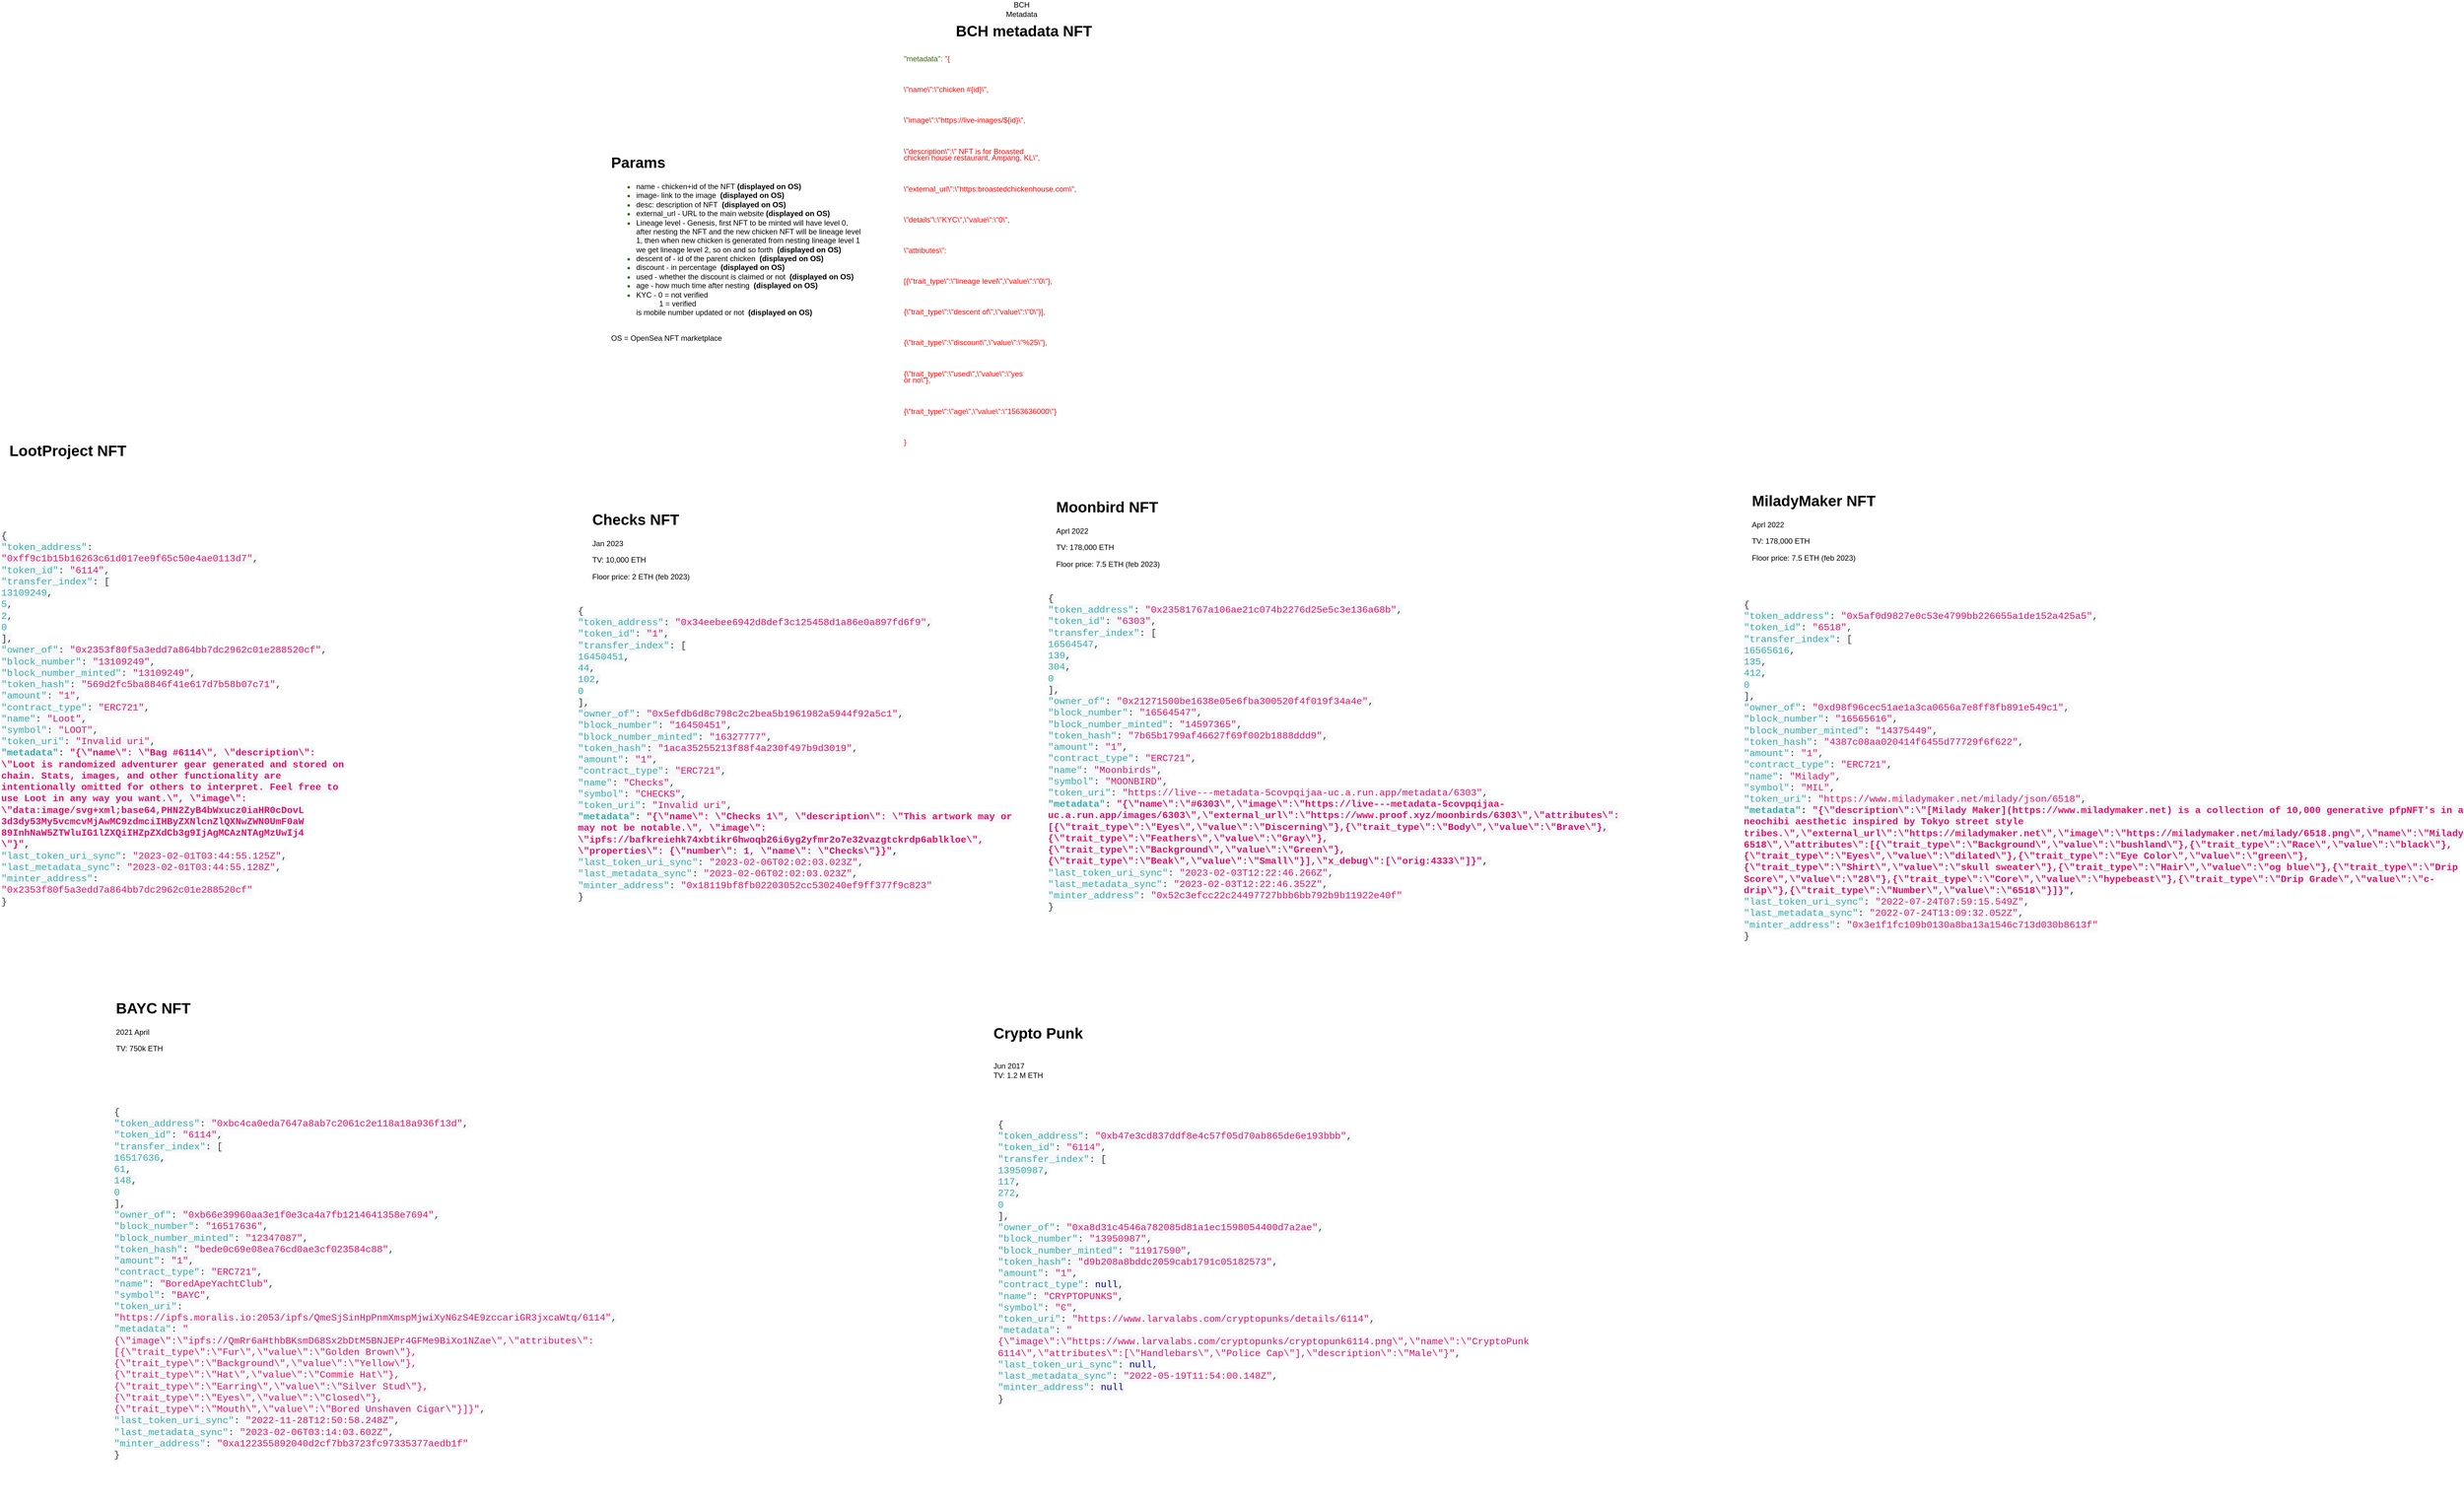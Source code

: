 <mxfile version="20.8.17" type="github">
  <diagram name="Page-1" id="1ng2IkX35gzu52_1e-76">
    <mxGraphModel dx="3710" dy="1686" grid="1" gridSize="10" guides="1" tooltips="1" connect="1" arrows="1" fold="1" page="1" pageScale="1" pageWidth="850" pageHeight="1100" math="0" shadow="0">
      <root>
        <mxCell id="0" />
        <mxCell id="1" parent="0" />
        <mxCell id="6zjLkTZPzImo0EHEKRfV-1" value="BCH Metadata" style="text;html=1;strokeColor=none;fillColor=none;align=center;verticalAlign=middle;whiteSpace=wrap;rounded=0;" parent="1" vertex="1">
          <mxGeometry x="-450" y="-600" width="60" height="30" as="geometry" />
        </mxCell>
        <mxCell id="6zjLkTZPzImo0EHEKRfV-2" value="&lt;span style=&quot;box-sizing: border-box; color: rgb(57, 58, 52); font-family: SFMono-Regular, Menlo, Monaco, Consolas, &amp;quot;Liberation Mono&amp;quot;, &amp;quot;Courier New&amp;quot;, monospace; font-size: 15.2px; font-style: normal; font-variant-ligatures: normal; font-variant-caps: normal; font-weight: 400; letter-spacing: normal; orphans: 2; text-align: start; text-indent: 0px; text-transform: none; widows: 2; word-spacing: 0px; -webkit-text-stroke-width: 0px; background-color: rgb(246, 248, 250); text-decoration-thickness: initial; text-decoration-style: initial; text-decoration-color: initial;&quot; class=&quot;token-line&quot;&gt;&lt;span style=&quot;box-sizing: border-box; color: rgb(57, 58, 52);&quot; class=&quot;token punctuation&quot;&gt;{&lt;/span&gt;&lt;span style=&quot;box-sizing: border-box;&quot; class=&quot;token plain&quot;&gt;&lt;/span&gt;&lt;br style=&quot;box-sizing: border-box;&quot;&gt;&lt;/span&gt;&lt;span style=&quot;box-sizing: border-box; color: rgb(57, 58, 52); font-family: SFMono-Regular, Menlo, Monaco, Consolas, &amp;quot;Liberation Mono&amp;quot;, &amp;quot;Courier New&amp;quot;, monospace; font-size: 15.2px; font-style: normal; font-variant-ligatures: normal; font-variant-caps: normal; font-weight: 400; letter-spacing: normal; orphans: 2; text-align: start; text-indent: 0px; text-transform: none; widows: 2; word-spacing: 0px; -webkit-text-stroke-width: 0px; background-color: rgb(246, 248, 250); text-decoration-thickness: initial; text-decoration-style: initial; text-decoration-color: initial;&quot; class=&quot;token-line&quot;&gt;&lt;span style=&quot;box-sizing: border-box;&quot; class=&quot;token plain&quot;&gt;  &lt;/span&gt;&lt;span style=&quot;box-sizing: border-box; color: rgb(54, 172, 170);&quot; class=&quot;token property&quot;&gt;&quot;token_address&quot;&lt;/span&gt;&lt;span style=&quot;box-sizing: border-box; color: rgb(57, 58, 52);&quot; class=&quot;token operator&quot;&gt;:&lt;/span&gt;&lt;span style=&quot;box-sizing: border-box;&quot; class=&quot;token plain&quot;&gt; &lt;/span&gt;&lt;span style=&quot;box-sizing: border-box; color: rgb(227, 17, 108);&quot; class=&quot;token string&quot;&gt;&quot;0x34eebee6942d8def3c125458d1a86e0a897fd6f9&quot;&lt;/span&gt;&lt;span style=&quot;box-sizing: border-box; color: rgb(57, 58, 52);&quot; class=&quot;token punctuation&quot;&gt;,&lt;/span&gt;&lt;span style=&quot;box-sizing: border-box;&quot; class=&quot;token plain&quot;&gt;&lt;/span&gt;&lt;br style=&quot;box-sizing: border-box;&quot;&gt;&lt;/span&gt;&lt;span style=&quot;box-sizing: border-box; color: rgb(57, 58, 52); font-family: SFMono-Regular, Menlo, Monaco, Consolas, &amp;quot;Liberation Mono&amp;quot;, &amp;quot;Courier New&amp;quot;, monospace; font-size: 15.2px; font-style: normal; font-variant-ligatures: normal; font-variant-caps: normal; font-weight: 400; letter-spacing: normal; orphans: 2; text-align: start; text-indent: 0px; text-transform: none; widows: 2; word-spacing: 0px; -webkit-text-stroke-width: 0px; background-color: rgb(246, 248, 250); text-decoration-thickness: initial; text-decoration-style: initial; text-decoration-color: initial;&quot; class=&quot;token-line&quot;&gt;&lt;span style=&quot;box-sizing: border-box;&quot; class=&quot;token plain&quot;&gt;  &lt;/span&gt;&lt;span style=&quot;box-sizing: border-box; color: rgb(54, 172, 170);&quot; class=&quot;token property&quot;&gt;&quot;token_id&quot;&lt;/span&gt;&lt;span style=&quot;box-sizing: border-box; color: rgb(57, 58, 52);&quot; class=&quot;token operator&quot;&gt;:&lt;/span&gt;&lt;span style=&quot;box-sizing: border-box;&quot; class=&quot;token plain&quot;&gt; &lt;/span&gt;&lt;span style=&quot;box-sizing: border-box; color: rgb(227, 17, 108);&quot; class=&quot;token string&quot;&gt;&quot;1&quot;&lt;/span&gt;&lt;span style=&quot;box-sizing: border-box; color: rgb(57, 58, 52);&quot; class=&quot;token punctuation&quot;&gt;,&lt;/span&gt;&lt;span style=&quot;box-sizing: border-box;&quot; class=&quot;token plain&quot;&gt;&lt;/span&gt;&lt;br style=&quot;box-sizing: border-box;&quot;&gt;&lt;/span&gt;&lt;span style=&quot;box-sizing: border-box; color: rgb(57, 58, 52); font-family: SFMono-Regular, Menlo, Monaco, Consolas, &amp;quot;Liberation Mono&amp;quot;, &amp;quot;Courier New&amp;quot;, monospace; font-size: 15.2px; font-style: normal; font-variant-ligatures: normal; font-variant-caps: normal; font-weight: 400; letter-spacing: normal; orphans: 2; text-align: start; text-indent: 0px; text-transform: none; widows: 2; word-spacing: 0px; -webkit-text-stroke-width: 0px; background-color: rgb(246, 248, 250); text-decoration-thickness: initial; text-decoration-style: initial; text-decoration-color: initial;&quot; class=&quot;token-line&quot;&gt;&lt;span style=&quot;box-sizing: border-box;&quot; class=&quot;token plain&quot;&gt;  &lt;/span&gt;&lt;span style=&quot;box-sizing: border-box; color: rgb(54, 172, 170);&quot; class=&quot;token property&quot;&gt;&quot;transfer_index&quot;&lt;/span&gt;&lt;span style=&quot;box-sizing: border-box; color: rgb(57, 58, 52);&quot; class=&quot;token operator&quot;&gt;:&lt;/span&gt;&lt;span style=&quot;box-sizing: border-box;&quot; class=&quot;token plain&quot;&gt; &lt;/span&gt;&lt;span style=&quot;box-sizing: border-box; color: rgb(57, 58, 52);&quot; class=&quot;token punctuation&quot;&gt;[&lt;/span&gt;&lt;span style=&quot;box-sizing: border-box;&quot; class=&quot;token plain&quot;&gt;&lt;/span&gt;&lt;br style=&quot;box-sizing: border-box;&quot;&gt;&lt;/span&gt;&lt;span style=&quot;box-sizing: border-box; color: rgb(57, 58, 52); font-family: SFMono-Regular, Menlo, Monaco, Consolas, &amp;quot;Liberation Mono&amp;quot;, &amp;quot;Courier New&amp;quot;, monospace; font-size: 15.2px; font-style: normal; font-variant-ligatures: normal; font-variant-caps: normal; font-weight: 400; letter-spacing: normal; orphans: 2; text-align: start; text-indent: 0px; text-transform: none; widows: 2; word-spacing: 0px; -webkit-text-stroke-width: 0px; background-color: rgb(246, 248, 250); text-decoration-thickness: initial; text-decoration-style: initial; text-decoration-color: initial;&quot; class=&quot;token-line&quot;&gt;&lt;span style=&quot;box-sizing: border-box;&quot; class=&quot;token plain&quot;&gt;    &lt;/span&gt;&lt;span style=&quot;box-sizing: border-box; color: rgb(54, 172, 170);&quot; class=&quot;token number&quot;&gt;16450451&lt;/span&gt;&lt;span style=&quot;box-sizing: border-box; color: rgb(57, 58, 52);&quot; class=&quot;token punctuation&quot;&gt;,&lt;/span&gt;&lt;span style=&quot;box-sizing: border-box;&quot; class=&quot;token plain&quot;&gt;&lt;/span&gt;&lt;br style=&quot;box-sizing: border-box;&quot;&gt;&lt;/span&gt;&lt;span style=&quot;box-sizing: border-box; color: rgb(57, 58, 52); font-family: SFMono-Regular, Menlo, Monaco, Consolas, &amp;quot;Liberation Mono&amp;quot;, &amp;quot;Courier New&amp;quot;, monospace; font-size: 15.2px; font-style: normal; font-variant-ligatures: normal; font-variant-caps: normal; font-weight: 400; letter-spacing: normal; orphans: 2; text-align: start; text-indent: 0px; text-transform: none; widows: 2; word-spacing: 0px; -webkit-text-stroke-width: 0px; background-color: rgb(246, 248, 250); text-decoration-thickness: initial; text-decoration-style: initial; text-decoration-color: initial;&quot; class=&quot;token-line&quot;&gt;&lt;span style=&quot;box-sizing: border-box;&quot; class=&quot;token plain&quot;&gt;    &lt;/span&gt;&lt;span style=&quot;box-sizing: border-box; color: rgb(54, 172, 170);&quot; class=&quot;token number&quot;&gt;44&lt;/span&gt;&lt;span style=&quot;box-sizing: border-box; color: rgb(57, 58, 52);&quot; class=&quot;token punctuation&quot;&gt;,&lt;/span&gt;&lt;span style=&quot;box-sizing: border-box;&quot; class=&quot;token plain&quot;&gt;&lt;/span&gt;&lt;br style=&quot;box-sizing: border-box;&quot;&gt;&lt;/span&gt;&lt;span style=&quot;box-sizing: border-box; color: rgb(57, 58, 52); font-family: SFMono-Regular, Menlo, Monaco, Consolas, &amp;quot;Liberation Mono&amp;quot;, &amp;quot;Courier New&amp;quot;, monospace; font-size: 15.2px; font-style: normal; font-variant-ligatures: normal; font-variant-caps: normal; font-weight: 400; letter-spacing: normal; orphans: 2; text-align: start; text-indent: 0px; text-transform: none; widows: 2; word-spacing: 0px; -webkit-text-stroke-width: 0px; background-color: rgb(246, 248, 250); text-decoration-thickness: initial; text-decoration-style: initial; text-decoration-color: initial;&quot; class=&quot;token-line&quot;&gt;&lt;span style=&quot;box-sizing: border-box;&quot; class=&quot;token plain&quot;&gt;    &lt;/span&gt;&lt;span style=&quot;box-sizing: border-box; color: rgb(54, 172, 170);&quot; class=&quot;token number&quot;&gt;102&lt;/span&gt;&lt;span style=&quot;box-sizing: border-box; color: rgb(57, 58, 52);&quot; class=&quot;token punctuation&quot;&gt;,&lt;/span&gt;&lt;span style=&quot;box-sizing: border-box;&quot; class=&quot;token plain&quot;&gt;&lt;/span&gt;&lt;br style=&quot;box-sizing: border-box;&quot;&gt;&lt;/span&gt;&lt;span style=&quot;box-sizing: border-box; color: rgb(57, 58, 52); font-family: SFMono-Regular, Menlo, Monaco, Consolas, &amp;quot;Liberation Mono&amp;quot;, &amp;quot;Courier New&amp;quot;, monospace; font-size: 15.2px; font-style: normal; font-variant-ligatures: normal; font-variant-caps: normal; font-weight: 400; letter-spacing: normal; orphans: 2; text-align: start; text-indent: 0px; text-transform: none; widows: 2; word-spacing: 0px; -webkit-text-stroke-width: 0px; background-color: rgb(246, 248, 250); text-decoration-thickness: initial; text-decoration-style: initial; text-decoration-color: initial;&quot; class=&quot;token-line&quot;&gt;&lt;span style=&quot;box-sizing: border-box;&quot; class=&quot;token plain&quot;&gt;    &lt;/span&gt;&lt;span style=&quot;box-sizing: border-box; color: rgb(54, 172, 170);&quot; class=&quot;token number&quot;&gt;0&lt;/span&gt;&lt;span style=&quot;box-sizing: border-box;&quot; class=&quot;token plain&quot;&gt;&lt;/span&gt;&lt;br style=&quot;box-sizing: border-box;&quot;&gt;&lt;/span&gt;&lt;span style=&quot;box-sizing: border-box; color: rgb(57, 58, 52); font-family: SFMono-Regular, Menlo, Monaco, Consolas, &amp;quot;Liberation Mono&amp;quot;, &amp;quot;Courier New&amp;quot;, monospace; font-size: 15.2px; font-style: normal; font-variant-ligatures: normal; font-variant-caps: normal; font-weight: 400; letter-spacing: normal; orphans: 2; text-align: start; text-indent: 0px; text-transform: none; widows: 2; word-spacing: 0px; -webkit-text-stroke-width: 0px; background-color: rgb(246, 248, 250); text-decoration-thickness: initial; text-decoration-style: initial; text-decoration-color: initial;&quot; class=&quot;token-line&quot;&gt;&lt;span style=&quot;box-sizing: border-box;&quot; class=&quot;token plain&quot;&gt;  &lt;/span&gt;&lt;span style=&quot;box-sizing: border-box; color: rgb(57, 58, 52);&quot; class=&quot;token punctuation&quot;&gt;]&lt;/span&gt;&lt;span style=&quot;box-sizing: border-box; color: rgb(57, 58, 52);&quot; class=&quot;token punctuation&quot;&gt;,&lt;/span&gt;&lt;span style=&quot;box-sizing: border-box;&quot; class=&quot;token plain&quot;&gt;&lt;/span&gt;&lt;br style=&quot;box-sizing: border-box;&quot;&gt;&lt;/span&gt;&lt;span style=&quot;box-sizing: border-box; color: rgb(57, 58, 52); font-family: SFMono-Regular, Menlo, Monaco, Consolas, &amp;quot;Liberation Mono&amp;quot;, &amp;quot;Courier New&amp;quot;, monospace; font-size: 15.2px; font-style: normal; font-variant-ligatures: normal; font-variant-caps: normal; font-weight: 400; letter-spacing: normal; orphans: 2; text-align: start; text-indent: 0px; text-transform: none; widows: 2; word-spacing: 0px; -webkit-text-stroke-width: 0px; background-color: rgb(246, 248, 250); text-decoration-thickness: initial; text-decoration-style: initial; text-decoration-color: initial;&quot; class=&quot;token-line&quot;&gt;&lt;span style=&quot;box-sizing: border-box;&quot; class=&quot;token plain&quot;&gt;  &lt;/span&gt;&lt;span style=&quot;box-sizing: border-box; color: rgb(54, 172, 170);&quot; class=&quot;token property&quot;&gt;&quot;owner_of&quot;&lt;/span&gt;&lt;span style=&quot;box-sizing: border-box; color: rgb(57, 58, 52);&quot; class=&quot;token operator&quot;&gt;:&lt;/span&gt;&lt;span style=&quot;box-sizing: border-box;&quot; class=&quot;token plain&quot;&gt; &lt;/span&gt;&lt;span style=&quot;box-sizing: border-box; color: rgb(227, 17, 108);&quot; class=&quot;token string&quot;&gt;&quot;0x5efdb6d8c798c2c2bea5b1961982a5944f92a5c1&quot;&lt;/span&gt;&lt;span style=&quot;box-sizing: border-box; color: rgb(57, 58, 52);&quot; class=&quot;token punctuation&quot;&gt;,&lt;/span&gt;&lt;span style=&quot;box-sizing: border-box;&quot; class=&quot;token plain&quot;&gt;&lt;/span&gt;&lt;br style=&quot;box-sizing: border-box;&quot;&gt;&lt;/span&gt;&lt;span style=&quot;box-sizing: border-box; color: rgb(57, 58, 52); font-family: SFMono-Regular, Menlo, Monaco, Consolas, &amp;quot;Liberation Mono&amp;quot;, &amp;quot;Courier New&amp;quot;, monospace; font-size: 15.2px; font-style: normal; font-variant-ligatures: normal; font-variant-caps: normal; font-weight: 400; letter-spacing: normal; orphans: 2; text-align: start; text-indent: 0px; text-transform: none; widows: 2; word-spacing: 0px; -webkit-text-stroke-width: 0px; background-color: rgb(246, 248, 250); text-decoration-thickness: initial; text-decoration-style: initial; text-decoration-color: initial;&quot; class=&quot;token-line&quot;&gt;&lt;span style=&quot;box-sizing: border-box;&quot; class=&quot;token plain&quot;&gt;  &lt;/span&gt;&lt;span style=&quot;box-sizing: border-box; color: rgb(54, 172, 170);&quot; class=&quot;token property&quot;&gt;&quot;block_number&quot;&lt;/span&gt;&lt;span style=&quot;box-sizing: border-box; color: rgb(57, 58, 52);&quot; class=&quot;token operator&quot;&gt;:&lt;/span&gt;&lt;span style=&quot;box-sizing: border-box;&quot; class=&quot;token plain&quot;&gt; &lt;/span&gt;&lt;span style=&quot;box-sizing: border-box; color: rgb(227, 17, 108);&quot; class=&quot;token string&quot;&gt;&quot;16450451&quot;&lt;/span&gt;&lt;span style=&quot;box-sizing: border-box; color: rgb(57, 58, 52);&quot; class=&quot;token punctuation&quot;&gt;,&lt;/span&gt;&lt;span style=&quot;box-sizing: border-box;&quot; class=&quot;token plain&quot;&gt;&lt;/span&gt;&lt;br style=&quot;box-sizing: border-box;&quot;&gt;&lt;/span&gt;&lt;span style=&quot;box-sizing: border-box; color: rgb(57, 58, 52); font-family: SFMono-Regular, Menlo, Monaco, Consolas, &amp;quot;Liberation Mono&amp;quot;, &amp;quot;Courier New&amp;quot;, monospace; font-size: 15.2px; font-style: normal; font-variant-ligatures: normal; font-variant-caps: normal; font-weight: 400; letter-spacing: normal; orphans: 2; text-align: start; text-indent: 0px; text-transform: none; widows: 2; word-spacing: 0px; -webkit-text-stroke-width: 0px; background-color: rgb(246, 248, 250); text-decoration-thickness: initial; text-decoration-style: initial; text-decoration-color: initial;&quot; class=&quot;token-line&quot;&gt;&lt;span style=&quot;box-sizing: border-box;&quot; class=&quot;token plain&quot;&gt;  &lt;/span&gt;&lt;span style=&quot;box-sizing: border-box; color: rgb(54, 172, 170);&quot; class=&quot;token property&quot;&gt;&quot;block_number_minted&quot;&lt;/span&gt;&lt;span style=&quot;box-sizing: border-box; color: rgb(57, 58, 52);&quot; class=&quot;token operator&quot;&gt;:&lt;/span&gt;&lt;span style=&quot;box-sizing: border-box;&quot; class=&quot;token plain&quot;&gt; &lt;/span&gt;&lt;span style=&quot;box-sizing: border-box; color: rgb(227, 17, 108);&quot; class=&quot;token string&quot;&gt;&quot;16327777&quot;&lt;/span&gt;&lt;span style=&quot;box-sizing: border-box; color: rgb(57, 58, 52);&quot; class=&quot;token punctuation&quot;&gt;,&lt;/span&gt;&lt;span style=&quot;box-sizing: border-box;&quot; class=&quot;token plain&quot;&gt;&lt;/span&gt;&lt;br style=&quot;box-sizing: border-box;&quot;&gt;&lt;/span&gt;&lt;span style=&quot;box-sizing: border-box; color: rgb(57, 58, 52); font-family: SFMono-Regular, Menlo, Monaco, Consolas, &amp;quot;Liberation Mono&amp;quot;, &amp;quot;Courier New&amp;quot;, monospace; font-size: 15.2px; font-style: normal; font-variant-ligatures: normal; font-variant-caps: normal; font-weight: 400; letter-spacing: normal; orphans: 2; text-align: start; text-indent: 0px; text-transform: none; widows: 2; word-spacing: 0px; -webkit-text-stroke-width: 0px; background-color: rgb(246, 248, 250); text-decoration-thickness: initial; text-decoration-style: initial; text-decoration-color: initial;&quot; class=&quot;token-line&quot;&gt;&lt;span style=&quot;box-sizing: border-box;&quot; class=&quot;token plain&quot;&gt;  &lt;/span&gt;&lt;span style=&quot;box-sizing: border-box; color: rgb(54, 172, 170);&quot; class=&quot;token property&quot;&gt;&quot;token_hash&quot;&lt;/span&gt;&lt;span style=&quot;box-sizing: border-box; color: rgb(57, 58, 52);&quot; class=&quot;token operator&quot;&gt;:&lt;/span&gt;&lt;span style=&quot;box-sizing: border-box;&quot; class=&quot;token plain&quot;&gt; &lt;/span&gt;&lt;span style=&quot;box-sizing: border-box; color: rgb(227, 17, 108);&quot; class=&quot;token string&quot;&gt;&quot;1aca35255213f88f4a230f497b9d3019&quot;&lt;/span&gt;&lt;span style=&quot;box-sizing: border-box; color: rgb(57, 58, 52);&quot; class=&quot;token punctuation&quot;&gt;,&lt;/span&gt;&lt;span style=&quot;box-sizing: border-box;&quot; class=&quot;token plain&quot;&gt;&lt;/span&gt;&lt;br style=&quot;box-sizing: border-box;&quot;&gt;&lt;/span&gt;&lt;span style=&quot;box-sizing: border-box; color: rgb(57, 58, 52); font-family: SFMono-Regular, Menlo, Monaco, Consolas, &amp;quot;Liberation Mono&amp;quot;, &amp;quot;Courier New&amp;quot;, monospace; font-size: 15.2px; font-style: normal; font-variant-ligatures: normal; font-variant-caps: normal; font-weight: 400; letter-spacing: normal; orphans: 2; text-align: start; text-indent: 0px; text-transform: none; widows: 2; word-spacing: 0px; -webkit-text-stroke-width: 0px; background-color: rgb(246, 248, 250); text-decoration-thickness: initial; text-decoration-style: initial; text-decoration-color: initial;&quot; class=&quot;token-line&quot;&gt;&lt;span style=&quot;box-sizing: border-box;&quot; class=&quot;token plain&quot;&gt;  &lt;/span&gt;&lt;span style=&quot;box-sizing: border-box; color: rgb(54, 172, 170);&quot; class=&quot;token property&quot;&gt;&quot;amount&quot;&lt;/span&gt;&lt;span style=&quot;box-sizing: border-box; color: rgb(57, 58, 52);&quot; class=&quot;token operator&quot;&gt;:&lt;/span&gt;&lt;span style=&quot;box-sizing: border-box;&quot; class=&quot;token plain&quot;&gt; &lt;/span&gt;&lt;span style=&quot;box-sizing: border-box; color: rgb(227, 17, 108);&quot; class=&quot;token string&quot;&gt;&quot;1&quot;&lt;/span&gt;&lt;span style=&quot;box-sizing: border-box; color: rgb(57, 58, 52);&quot; class=&quot;token punctuation&quot;&gt;,&lt;/span&gt;&lt;span style=&quot;box-sizing: border-box;&quot; class=&quot;token plain&quot;&gt;&lt;/span&gt;&lt;br style=&quot;box-sizing: border-box;&quot;&gt;&lt;/span&gt;&lt;span style=&quot;box-sizing: border-box; color: rgb(57, 58, 52); font-family: SFMono-Regular, Menlo, Monaco, Consolas, &amp;quot;Liberation Mono&amp;quot;, &amp;quot;Courier New&amp;quot;, monospace; font-size: 15.2px; font-style: normal; font-variant-ligatures: normal; font-variant-caps: normal; font-weight: 400; letter-spacing: normal; orphans: 2; text-align: start; text-indent: 0px; text-transform: none; widows: 2; word-spacing: 0px; -webkit-text-stroke-width: 0px; background-color: rgb(246, 248, 250); text-decoration-thickness: initial; text-decoration-style: initial; text-decoration-color: initial;&quot; class=&quot;token-line&quot;&gt;&lt;span style=&quot;box-sizing: border-box;&quot; class=&quot;token plain&quot;&gt;  &lt;/span&gt;&lt;span style=&quot;box-sizing: border-box; color: rgb(54, 172, 170);&quot; class=&quot;token property&quot;&gt;&quot;contract_type&quot;&lt;/span&gt;&lt;span style=&quot;box-sizing: border-box; color: rgb(57, 58, 52);&quot; class=&quot;token operator&quot;&gt;:&lt;/span&gt;&lt;span style=&quot;box-sizing: border-box;&quot; class=&quot;token plain&quot;&gt; &lt;/span&gt;&lt;span style=&quot;box-sizing: border-box; color: rgb(227, 17, 108);&quot; class=&quot;token string&quot;&gt;&quot;ERC721&quot;&lt;/span&gt;&lt;span style=&quot;box-sizing: border-box; color: rgb(57, 58, 52);&quot; class=&quot;token punctuation&quot;&gt;,&lt;/span&gt;&lt;span style=&quot;box-sizing: border-box;&quot; class=&quot;token plain&quot;&gt;&lt;/span&gt;&lt;br style=&quot;box-sizing: border-box;&quot;&gt;&lt;/span&gt;&lt;span style=&quot;box-sizing: border-box; color: rgb(57, 58, 52); font-family: SFMono-Regular, Menlo, Monaco, Consolas, &amp;quot;Liberation Mono&amp;quot;, &amp;quot;Courier New&amp;quot;, monospace; font-size: 15.2px; font-style: normal; font-variant-ligatures: normal; font-variant-caps: normal; font-weight: 400; letter-spacing: normal; orphans: 2; text-align: start; text-indent: 0px; text-transform: none; widows: 2; word-spacing: 0px; -webkit-text-stroke-width: 0px; background-color: rgb(246, 248, 250); text-decoration-thickness: initial; text-decoration-style: initial; text-decoration-color: initial;&quot; class=&quot;token-line&quot;&gt;&lt;span style=&quot;box-sizing: border-box;&quot; class=&quot;token plain&quot;&gt;  &lt;/span&gt;&lt;span style=&quot;box-sizing: border-box; color: rgb(54, 172, 170);&quot; class=&quot;token property&quot;&gt;&quot;name&quot;&lt;/span&gt;&lt;span style=&quot;box-sizing: border-box; color: rgb(57, 58, 52);&quot; class=&quot;token operator&quot;&gt;:&lt;/span&gt;&lt;span style=&quot;box-sizing: border-box;&quot; class=&quot;token plain&quot;&gt; &lt;/span&gt;&lt;span style=&quot;box-sizing: border-box; color: rgb(227, 17, 108);&quot; class=&quot;token string&quot;&gt;&quot;Checks&quot;&lt;/span&gt;&lt;span style=&quot;box-sizing: border-box; color: rgb(57, 58, 52);&quot; class=&quot;token punctuation&quot;&gt;,&lt;/span&gt;&lt;span style=&quot;box-sizing: border-box;&quot; class=&quot;token plain&quot;&gt;&lt;/span&gt;&lt;br style=&quot;box-sizing: border-box;&quot;&gt;&lt;/span&gt;&lt;span style=&quot;box-sizing: border-box; color: rgb(57, 58, 52); font-family: SFMono-Regular, Menlo, Monaco, Consolas, &amp;quot;Liberation Mono&amp;quot;, &amp;quot;Courier New&amp;quot;, monospace; font-size: 15.2px; font-style: normal; font-variant-ligatures: normal; font-variant-caps: normal; font-weight: 400; letter-spacing: normal; orphans: 2; text-align: start; text-indent: 0px; text-transform: none; widows: 2; word-spacing: 0px; -webkit-text-stroke-width: 0px; background-color: rgb(246, 248, 250); text-decoration-thickness: initial; text-decoration-style: initial; text-decoration-color: initial;&quot; class=&quot;token-line&quot;&gt;&lt;span style=&quot;box-sizing: border-box;&quot; class=&quot;token plain&quot;&gt;  &lt;/span&gt;&lt;span style=&quot;box-sizing: border-box; color: rgb(54, 172, 170);&quot; class=&quot;token property&quot;&gt;&quot;symbol&quot;&lt;/span&gt;&lt;span style=&quot;box-sizing: border-box; color: rgb(57, 58, 52);&quot; class=&quot;token operator&quot;&gt;:&lt;/span&gt;&lt;span style=&quot;box-sizing: border-box;&quot; class=&quot;token plain&quot;&gt; &lt;/span&gt;&lt;span style=&quot;box-sizing: border-box; color: rgb(227, 17, 108);&quot; class=&quot;token string&quot;&gt;&quot;CHECKS&quot;&lt;/span&gt;&lt;span style=&quot;box-sizing: border-box; color: rgb(57, 58, 52);&quot; class=&quot;token punctuation&quot;&gt;,&lt;/span&gt;&lt;span style=&quot;box-sizing: border-box;&quot; class=&quot;token plain&quot;&gt;&lt;/span&gt;&lt;br style=&quot;box-sizing: border-box;&quot;&gt;&lt;/span&gt;&lt;span style=&quot;box-sizing: border-box; color: rgb(57, 58, 52); font-family: SFMono-Regular, Menlo, Monaco, Consolas, &amp;quot;Liberation Mono&amp;quot;, &amp;quot;Courier New&amp;quot;, monospace; font-size: 15.2px; font-style: normal; font-variant-ligatures: normal; font-variant-caps: normal; font-weight: 400; letter-spacing: normal; orphans: 2; text-align: start; text-indent: 0px; text-transform: none; widows: 2; word-spacing: 0px; -webkit-text-stroke-width: 0px; background-color: rgb(246, 248, 250); text-decoration-thickness: initial; text-decoration-style: initial; text-decoration-color: initial;&quot; class=&quot;token-line&quot;&gt;&lt;span style=&quot;box-sizing: border-box;&quot; class=&quot;token plain&quot;&gt;  &lt;/span&gt;&lt;span style=&quot;box-sizing: border-box; color: rgb(54, 172, 170);&quot; class=&quot;token property&quot;&gt;&quot;token_uri&quot;&lt;/span&gt;&lt;span style=&quot;box-sizing: border-box; color: rgb(57, 58, 52);&quot; class=&quot;token operator&quot;&gt;:&lt;/span&gt;&lt;span style=&quot;box-sizing: border-box;&quot; class=&quot;token plain&quot;&gt; &lt;/span&gt;&lt;span style=&quot;box-sizing: border-box; color: rgb(227, 17, 108);&quot; class=&quot;token string&quot;&gt;&quot;Invalid uri&quot;&lt;/span&gt;&lt;span style=&quot;box-sizing: border-box; color: rgb(57, 58, 52);&quot; class=&quot;token punctuation&quot;&gt;,&lt;/span&gt;&lt;span style=&quot;box-sizing: border-box;&quot; class=&quot;token plain&quot;&gt;&lt;/span&gt;&lt;br style=&quot;box-sizing: border-box;&quot;&gt;&lt;/span&gt;&lt;span style=&quot;box-sizing: border-box; color: rgb(57, 58, 52); font-family: SFMono-Regular, Menlo, Monaco, Consolas, &amp;quot;Liberation Mono&amp;quot;, &amp;quot;Courier New&amp;quot;, monospace; font-size: 15.2px; font-style: normal; font-variant-ligatures: normal; font-variant-caps: normal; letter-spacing: normal; orphans: 2; text-align: start; text-indent: 0px; text-transform: none; widows: 2; word-spacing: 0px; -webkit-text-stroke-width: 0px; background-color: rgb(246, 248, 250); text-decoration-thickness: initial; text-decoration-style: initial; text-decoration-color: initial;&quot; class=&quot;token-line&quot;&gt;&lt;b&gt;&lt;span style=&quot;box-sizing: border-box;&quot; class=&quot;token plain&quot;&gt;  &lt;/span&gt;&lt;span style=&quot;box-sizing: border-box; color: rgb(54, 172, 170);&quot; class=&quot;token property&quot;&gt;&quot;metadata&quot;&lt;/span&gt;&lt;span style=&quot;box-sizing: border-box; color: rgb(57, 58, 52);&quot; class=&quot;token operator&quot;&gt;:&lt;/span&gt;&lt;span style=&quot;box-sizing: border-box;&quot; class=&quot;token plain&quot;&gt; &lt;/span&gt;&lt;span style=&quot;box-sizing: border-box; color: rgb(227, 17, 108);&quot; class=&quot;token string&quot;&gt;&quot;{\&quot;name\&quot;: \&quot;Checks 1\&quot;, \&quot;description\&quot;: \&quot;This artwork may or may not be notable.\&quot;, \&quot;image\&quot;: \&quot;ipfs://bafkreiehk74xbtikr6hwoqb26i6yg2yfmr2o7e32vazgtckrdp6ablkloe\&quot;, \&quot;properties\&quot;: {\&quot;number\&quot;: 1, \&quot;name\&quot;: \&quot;Checks\&quot;}}&quot;&lt;/span&gt;&lt;span style=&quot;box-sizing: border-box; color: rgb(57, 58, 52);&quot; class=&quot;token punctuation&quot;&gt;,&lt;/span&gt;&lt;span style=&quot;box-sizing: border-box;&quot; class=&quot;token plain&quot;&gt;&lt;/span&gt;&lt;br style=&quot;box-sizing: border-box;&quot;&gt;&lt;/b&gt;&lt;/span&gt;&lt;span style=&quot;box-sizing: border-box; color: rgb(57, 58, 52); font-family: SFMono-Regular, Menlo, Monaco, Consolas, &amp;quot;Liberation Mono&amp;quot;, &amp;quot;Courier New&amp;quot;, monospace; font-size: 15.2px; font-style: normal; font-variant-ligatures: normal; font-variant-caps: normal; font-weight: 400; letter-spacing: normal; orphans: 2; text-align: start; text-indent: 0px; text-transform: none; widows: 2; word-spacing: 0px; -webkit-text-stroke-width: 0px; background-color: rgb(246, 248, 250); text-decoration-thickness: initial; text-decoration-style: initial; text-decoration-color: initial;&quot; class=&quot;token-line&quot;&gt;&lt;span style=&quot;box-sizing: border-box;&quot; class=&quot;token plain&quot;&gt;  &lt;/span&gt;&lt;span style=&quot;box-sizing: border-box; color: rgb(54, 172, 170);&quot; class=&quot;token property&quot;&gt;&quot;last_token_uri_sync&quot;&lt;/span&gt;&lt;span style=&quot;box-sizing: border-box; color: rgb(57, 58, 52);&quot; class=&quot;token operator&quot;&gt;:&lt;/span&gt;&lt;span style=&quot;box-sizing: border-box;&quot; class=&quot;token plain&quot;&gt; &lt;/span&gt;&lt;span style=&quot;box-sizing: border-box; color: rgb(227, 17, 108);&quot; class=&quot;token string&quot;&gt;&quot;2023-02-06T02:02:03.023Z&quot;&lt;/span&gt;&lt;span style=&quot;box-sizing: border-box; color: rgb(57, 58, 52);&quot; class=&quot;token punctuation&quot;&gt;,&lt;/span&gt;&lt;span style=&quot;box-sizing: border-box;&quot; class=&quot;token plain&quot;&gt;&lt;/span&gt;&lt;br style=&quot;box-sizing: border-box;&quot;&gt;&lt;/span&gt;&lt;span style=&quot;box-sizing: border-box; color: rgb(57, 58, 52); font-family: SFMono-Regular, Menlo, Monaco, Consolas, &amp;quot;Liberation Mono&amp;quot;, &amp;quot;Courier New&amp;quot;, monospace; font-size: 15.2px; font-style: normal; font-variant-ligatures: normal; font-variant-caps: normal; font-weight: 400; letter-spacing: normal; orphans: 2; text-align: start; text-indent: 0px; text-transform: none; widows: 2; word-spacing: 0px; -webkit-text-stroke-width: 0px; background-color: rgb(246, 248, 250); text-decoration-thickness: initial; text-decoration-style: initial; text-decoration-color: initial;&quot; class=&quot;token-line&quot;&gt;&lt;span style=&quot;box-sizing: border-box;&quot; class=&quot;token plain&quot;&gt;  &lt;/span&gt;&lt;span style=&quot;box-sizing: border-box; color: rgb(54, 172, 170);&quot; class=&quot;token property&quot;&gt;&quot;last_metadata_sync&quot;&lt;/span&gt;&lt;span style=&quot;box-sizing: border-box; color: rgb(57, 58, 52);&quot; class=&quot;token operator&quot;&gt;:&lt;/span&gt;&lt;span style=&quot;box-sizing: border-box;&quot; class=&quot;token plain&quot;&gt; &lt;/span&gt;&lt;span style=&quot;box-sizing: border-box; color: rgb(227, 17, 108);&quot; class=&quot;token string&quot;&gt;&quot;2023-02-06T02:02:03.023Z&quot;&lt;/span&gt;&lt;span style=&quot;box-sizing: border-box; color: rgb(57, 58, 52);&quot; class=&quot;token punctuation&quot;&gt;,&lt;/span&gt;&lt;span style=&quot;box-sizing: border-box;&quot; class=&quot;token plain&quot;&gt;&lt;/span&gt;&lt;br style=&quot;box-sizing: border-box;&quot;&gt;&lt;/span&gt;&lt;span style=&quot;box-sizing: border-box; color: rgb(57, 58, 52); font-family: SFMono-Regular, Menlo, Monaco, Consolas, &amp;quot;Liberation Mono&amp;quot;, &amp;quot;Courier New&amp;quot;, monospace; font-size: 15.2px; font-style: normal; font-variant-ligatures: normal; font-variant-caps: normal; font-weight: 400; letter-spacing: normal; orphans: 2; text-align: start; text-indent: 0px; text-transform: none; widows: 2; word-spacing: 0px; -webkit-text-stroke-width: 0px; background-color: rgb(246, 248, 250); text-decoration-thickness: initial; text-decoration-style: initial; text-decoration-color: initial;&quot; class=&quot;token-line&quot;&gt;&lt;span style=&quot;box-sizing: border-box;&quot; class=&quot;token plain&quot;&gt;  &lt;/span&gt;&lt;span style=&quot;box-sizing: border-box; color: rgb(54, 172, 170);&quot; class=&quot;token property&quot;&gt;&quot;minter_address&quot;&lt;/span&gt;&lt;span style=&quot;box-sizing: border-box; color: rgb(57, 58, 52);&quot; class=&quot;token operator&quot;&gt;:&lt;/span&gt;&lt;span style=&quot;box-sizing: border-box;&quot; class=&quot;token plain&quot;&gt; &lt;/span&gt;&lt;span style=&quot;box-sizing: border-box; color: rgb(227, 17, 108);&quot; class=&quot;token string&quot;&gt;&quot;0x18119bf8fb02203052cc530240ef9ff377f9c823&quot;&lt;/span&gt;&lt;span style=&quot;box-sizing: border-box;&quot; class=&quot;token plain&quot;&gt;&lt;/span&gt;&lt;br style=&quot;box-sizing: border-box;&quot;&gt;&lt;/span&gt;&lt;span style=&quot;box-sizing: border-box; color: rgb(57, 58, 52); font-family: SFMono-Regular, Menlo, Monaco, Consolas, &amp;quot;Liberation Mono&amp;quot;, &amp;quot;Courier New&amp;quot;, monospace; font-size: 15.2px; font-style: normal; font-variant-ligatures: normal; font-variant-caps: normal; font-weight: 400; letter-spacing: normal; orphans: 2; text-align: start; text-indent: 0px; text-transform: none; widows: 2; word-spacing: 0px; -webkit-text-stroke-width: 0px; background-color: rgb(246, 248, 250); text-decoration-thickness: initial; text-decoration-style: initial; text-decoration-color: initial;&quot; class=&quot;token-line&quot;&gt;&lt;span style=&quot;box-sizing: border-box;&quot; class=&quot;token plain&quot;&gt;&lt;/span&gt;&lt;span style=&quot;box-sizing: border-box; color: rgb(57, 58, 52);&quot; class=&quot;token punctuation&quot;&gt;}&lt;/span&gt;&lt;/span&gt;" style="text;whiteSpace=wrap;html=1;" parent="1" vertex="1">
          <mxGeometry x="-1130" y="360" width="720" height="530" as="geometry" />
        </mxCell>
        <mxCell id="6zjLkTZPzImo0EHEKRfV-3" value="&lt;h1&gt;Checks NFT&lt;/h1&gt;&lt;p&gt;&lt;span style=&quot;background-color: initial;&quot;&gt;Jan 2023&lt;/span&gt;&lt;br&gt;&lt;/p&gt;&lt;p&gt;TV: 10,000 ETH&lt;/p&gt;&lt;p&gt;Floor price: 2 ETH (feb 2023)&lt;/p&gt;&lt;p&gt;&lt;br&gt;&lt;/p&gt;" style="text;html=1;strokeColor=none;fillColor=none;spacing=5;spacingTop=-20;whiteSpace=wrap;overflow=hidden;rounded=0;" parent="1" vertex="1">
          <mxGeometry x="-1110" y="210" width="190" height="120" as="geometry" />
        </mxCell>
        <mxCell id="6zjLkTZPzImo0EHEKRfV-4" value="&lt;span style=&quot;box-sizing: border-box; color: rgb(57, 58, 52); font-family: SFMono-Regular, Menlo, Monaco, Consolas, &amp;quot;Liberation Mono&amp;quot;, &amp;quot;Courier New&amp;quot;, monospace; font-size: 15.2px; font-style: normal; font-variant-ligatures: normal; font-variant-caps: normal; font-weight: 400; letter-spacing: normal; orphans: 2; text-align: start; text-indent: 0px; text-transform: none; widows: 2; word-spacing: 0px; -webkit-text-stroke-width: 0px; background-color: rgb(246, 248, 250); text-decoration-thickness: initial; text-decoration-style: initial; text-decoration-color: initial;&quot; class=&quot;token-line&quot;&gt;&lt;span style=&quot;box-sizing: border-box; color: rgb(57, 58, 52);&quot; class=&quot;token punctuation&quot;&gt;{&lt;/span&gt;&lt;span style=&quot;box-sizing: border-box;&quot; class=&quot;token plain&quot;&gt;&lt;/span&gt;&lt;br style=&quot;box-sizing: border-box;&quot;&gt;&lt;/span&gt;&lt;span style=&quot;box-sizing: border-box; color: rgb(57, 58, 52); font-family: SFMono-Regular, Menlo, Monaco, Consolas, &amp;quot;Liberation Mono&amp;quot;, &amp;quot;Courier New&amp;quot;, monospace; font-size: 15.2px; font-style: normal; font-variant-ligatures: normal; font-variant-caps: normal; font-weight: 400; letter-spacing: normal; orphans: 2; text-align: start; text-indent: 0px; text-transform: none; widows: 2; word-spacing: 0px; -webkit-text-stroke-width: 0px; background-color: rgb(246, 248, 250); text-decoration-thickness: initial; text-decoration-style: initial; text-decoration-color: initial;&quot; class=&quot;token-line&quot;&gt;&lt;span style=&quot;box-sizing: border-box;&quot; class=&quot;token plain&quot;&gt;  &lt;/span&gt;&lt;span style=&quot;box-sizing: border-box; color: rgb(54, 172, 170);&quot; class=&quot;token property&quot;&gt;&quot;token_address&quot;&lt;/span&gt;&lt;span style=&quot;box-sizing: border-box; color: rgb(57, 58, 52);&quot; class=&quot;token operator&quot;&gt;:&lt;/span&gt;&lt;span style=&quot;box-sizing: border-box;&quot; class=&quot;token plain&quot;&gt; &lt;/span&gt;&lt;span style=&quot;box-sizing: border-box; color: rgb(227, 17, 108);&quot; class=&quot;token string&quot;&gt;&quot;0x23581767a106ae21c074b2276d25e5c3e136a68b&quot;&lt;/span&gt;&lt;span style=&quot;box-sizing: border-box; color: rgb(57, 58, 52);&quot; class=&quot;token punctuation&quot;&gt;,&lt;/span&gt;&lt;span style=&quot;box-sizing: border-box;&quot; class=&quot;token plain&quot;&gt;&lt;/span&gt;&lt;br style=&quot;box-sizing: border-box;&quot;&gt;&lt;/span&gt;&lt;span style=&quot;box-sizing: border-box; color: rgb(57, 58, 52); font-family: SFMono-Regular, Menlo, Monaco, Consolas, &amp;quot;Liberation Mono&amp;quot;, &amp;quot;Courier New&amp;quot;, monospace; font-size: 15.2px; font-style: normal; font-variant-ligatures: normal; font-variant-caps: normal; font-weight: 400; letter-spacing: normal; orphans: 2; text-align: start; text-indent: 0px; text-transform: none; widows: 2; word-spacing: 0px; -webkit-text-stroke-width: 0px; background-color: rgb(246, 248, 250); text-decoration-thickness: initial; text-decoration-style: initial; text-decoration-color: initial;&quot; class=&quot;token-line&quot;&gt;&lt;span style=&quot;box-sizing: border-box;&quot; class=&quot;token plain&quot;&gt;  &lt;/span&gt;&lt;span style=&quot;box-sizing: border-box; color: rgb(54, 172, 170);&quot; class=&quot;token property&quot;&gt;&quot;token_id&quot;&lt;/span&gt;&lt;span style=&quot;box-sizing: border-box; color: rgb(57, 58, 52);&quot; class=&quot;token operator&quot;&gt;:&lt;/span&gt;&lt;span style=&quot;box-sizing: border-box;&quot; class=&quot;token plain&quot;&gt; &lt;/span&gt;&lt;span style=&quot;box-sizing: border-box; color: rgb(227, 17, 108);&quot; class=&quot;token string&quot;&gt;&quot;6303&quot;&lt;/span&gt;&lt;span style=&quot;box-sizing: border-box; color: rgb(57, 58, 52);&quot; class=&quot;token punctuation&quot;&gt;,&lt;/span&gt;&lt;span style=&quot;box-sizing: border-box;&quot; class=&quot;token plain&quot;&gt;&lt;/span&gt;&lt;br style=&quot;box-sizing: border-box;&quot;&gt;&lt;/span&gt;&lt;span style=&quot;box-sizing: border-box; color: rgb(57, 58, 52); font-family: SFMono-Regular, Menlo, Monaco, Consolas, &amp;quot;Liberation Mono&amp;quot;, &amp;quot;Courier New&amp;quot;, monospace; font-size: 15.2px; font-style: normal; font-variant-ligatures: normal; font-variant-caps: normal; font-weight: 400; letter-spacing: normal; orphans: 2; text-align: start; text-indent: 0px; text-transform: none; widows: 2; word-spacing: 0px; -webkit-text-stroke-width: 0px; background-color: rgb(246, 248, 250); text-decoration-thickness: initial; text-decoration-style: initial; text-decoration-color: initial;&quot; class=&quot;token-line&quot;&gt;&lt;span style=&quot;box-sizing: border-box;&quot; class=&quot;token plain&quot;&gt;  &lt;/span&gt;&lt;span style=&quot;box-sizing: border-box; color: rgb(54, 172, 170);&quot; class=&quot;token property&quot;&gt;&quot;transfer_index&quot;&lt;/span&gt;&lt;span style=&quot;box-sizing: border-box; color: rgb(57, 58, 52);&quot; class=&quot;token operator&quot;&gt;:&lt;/span&gt;&lt;span style=&quot;box-sizing: border-box;&quot; class=&quot;token plain&quot;&gt; &lt;/span&gt;&lt;span style=&quot;box-sizing: border-box; color: rgb(57, 58, 52);&quot; class=&quot;token punctuation&quot;&gt;[&lt;/span&gt;&lt;span style=&quot;box-sizing: border-box;&quot; class=&quot;token plain&quot;&gt;&lt;/span&gt;&lt;br style=&quot;box-sizing: border-box;&quot;&gt;&lt;/span&gt;&lt;span style=&quot;box-sizing: border-box; color: rgb(57, 58, 52); font-family: SFMono-Regular, Menlo, Monaco, Consolas, &amp;quot;Liberation Mono&amp;quot;, &amp;quot;Courier New&amp;quot;, monospace; font-size: 15.2px; font-style: normal; font-variant-ligatures: normal; font-variant-caps: normal; font-weight: 400; letter-spacing: normal; orphans: 2; text-align: start; text-indent: 0px; text-transform: none; widows: 2; word-spacing: 0px; -webkit-text-stroke-width: 0px; background-color: rgb(246, 248, 250); text-decoration-thickness: initial; text-decoration-style: initial; text-decoration-color: initial;&quot; class=&quot;token-line&quot;&gt;&lt;span style=&quot;box-sizing: border-box;&quot; class=&quot;token plain&quot;&gt;    &lt;/span&gt;&lt;span style=&quot;box-sizing: border-box; color: rgb(54, 172, 170);&quot; class=&quot;token number&quot;&gt;16564547&lt;/span&gt;&lt;span style=&quot;box-sizing: border-box; color: rgb(57, 58, 52);&quot; class=&quot;token punctuation&quot;&gt;,&lt;/span&gt;&lt;span style=&quot;box-sizing: border-box;&quot; class=&quot;token plain&quot;&gt;&lt;/span&gt;&lt;br style=&quot;box-sizing: border-box;&quot;&gt;&lt;/span&gt;&lt;span style=&quot;box-sizing: border-box; color: rgb(57, 58, 52); font-family: SFMono-Regular, Menlo, Monaco, Consolas, &amp;quot;Liberation Mono&amp;quot;, &amp;quot;Courier New&amp;quot;, monospace; font-size: 15.2px; font-style: normal; font-variant-ligatures: normal; font-variant-caps: normal; font-weight: 400; letter-spacing: normal; orphans: 2; text-align: start; text-indent: 0px; text-transform: none; widows: 2; word-spacing: 0px; -webkit-text-stroke-width: 0px; background-color: rgb(246, 248, 250); text-decoration-thickness: initial; text-decoration-style: initial; text-decoration-color: initial;&quot; class=&quot;token-line&quot;&gt;&lt;span style=&quot;box-sizing: border-box;&quot; class=&quot;token plain&quot;&gt;    &lt;/span&gt;&lt;span style=&quot;box-sizing: border-box; color: rgb(54, 172, 170);&quot; class=&quot;token number&quot;&gt;139&lt;/span&gt;&lt;span style=&quot;box-sizing: border-box; color: rgb(57, 58, 52);&quot; class=&quot;token punctuation&quot;&gt;,&lt;/span&gt;&lt;span style=&quot;box-sizing: border-box;&quot; class=&quot;token plain&quot;&gt;&lt;/span&gt;&lt;br style=&quot;box-sizing: border-box;&quot;&gt;&lt;/span&gt;&lt;span style=&quot;box-sizing: border-box; color: rgb(57, 58, 52); font-family: SFMono-Regular, Menlo, Monaco, Consolas, &amp;quot;Liberation Mono&amp;quot;, &amp;quot;Courier New&amp;quot;, monospace; font-size: 15.2px; font-style: normal; font-variant-ligatures: normal; font-variant-caps: normal; font-weight: 400; letter-spacing: normal; orphans: 2; text-align: start; text-indent: 0px; text-transform: none; widows: 2; word-spacing: 0px; -webkit-text-stroke-width: 0px; background-color: rgb(246, 248, 250); text-decoration-thickness: initial; text-decoration-style: initial; text-decoration-color: initial;&quot; class=&quot;token-line&quot;&gt;&lt;span style=&quot;box-sizing: border-box;&quot; class=&quot;token plain&quot;&gt;    &lt;/span&gt;&lt;span style=&quot;box-sizing: border-box; color: rgb(54, 172, 170);&quot; class=&quot;token number&quot;&gt;304&lt;/span&gt;&lt;span style=&quot;box-sizing: border-box; color: rgb(57, 58, 52);&quot; class=&quot;token punctuation&quot;&gt;,&lt;/span&gt;&lt;span style=&quot;box-sizing: border-box;&quot; class=&quot;token plain&quot;&gt;&lt;/span&gt;&lt;br style=&quot;box-sizing: border-box;&quot;&gt;&lt;/span&gt;&lt;span style=&quot;box-sizing: border-box; color: rgb(57, 58, 52); font-family: SFMono-Regular, Menlo, Monaco, Consolas, &amp;quot;Liberation Mono&amp;quot;, &amp;quot;Courier New&amp;quot;, monospace; font-size: 15.2px; font-style: normal; font-variant-ligatures: normal; font-variant-caps: normal; font-weight: 400; letter-spacing: normal; orphans: 2; text-align: start; text-indent: 0px; text-transform: none; widows: 2; word-spacing: 0px; -webkit-text-stroke-width: 0px; background-color: rgb(246, 248, 250); text-decoration-thickness: initial; text-decoration-style: initial; text-decoration-color: initial;&quot; class=&quot;token-line&quot;&gt;&lt;span style=&quot;box-sizing: border-box;&quot; class=&quot;token plain&quot;&gt;    &lt;/span&gt;&lt;span style=&quot;box-sizing: border-box; color: rgb(54, 172, 170);&quot; class=&quot;token number&quot;&gt;0&lt;/span&gt;&lt;span style=&quot;box-sizing: border-box;&quot; class=&quot;token plain&quot;&gt;&lt;/span&gt;&lt;br style=&quot;box-sizing: border-box;&quot;&gt;&lt;/span&gt;&lt;span style=&quot;box-sizing: border-box; color: rgb(57, 58, 52); font-family: SFMono-Regular, Menlo, Monaco, Consolas, &amp;quot;Liberation Mono&amp;quot;, &amp;quot;Courier New&amp;quot;, monospace; font-size: 15.2px; font-style: normal; font-variant-ligatures: normal; font-variant-caps: normal; font-weight: 400; letter-spacing: normal; orphans: 2; text-align: start; text-indent: 0px; text-transform: none; widows: 2; word-spacing: 0px; -webkit-text-stroke-width: 0px; background-color: rgb(246, 248, 250); text-decoration-thickness: initial; text-decoration-style: initial; text-decoration-color: initial;&quot; class=&quot;token-line&quot;&gt;&lt;span style=&quot;box-sizing: border-box;&quot; class=&quot;token plain&quot;&gt;  &lt;/span&gt;&lt;span style=&quot;box-sizing: border-box; color: rgb(57, 58, 52);&quot; class=&quot;token punctuation&quot;&gt;]&lt;/span&gt;&lt;span style=&quot;box-sizing: border-box; color: rgb(57, 58, 52);&quot; class=&quot;token punctuation&quot;&gt;,&lt;/span&gt;&lt;span style=&quot;box-sizing: border-box;&quot; class=&quot;token plain&quot;&gt;&lt;/span&gt;&lt;br style=&quot;box-sizing: border-box;&quot;&gt;&lt;/span&gt;&lt;span style=&quot;box-sizing: border-box; color: rgb(57, 58, 52); font-family: SFMono-Regular, Menlo, Monaco, Consolas, &amp;quot;Liberation Mono&amp;quot;, &amp;quot;Courier New&amp;quot;, monospace; font-size: 15.2px; font-style: normal; font-variant-ligatures: normal; font-variant-caps: normal; font-weight: 400; letter-spacing: normal; orphans: 2; text-align: start; text-indent: 0px; text-transform: none; widows: 2; word-spacing: 0px; -webkit-text-stroke-width: 0px; background-color: rgb(246, 248, 250); text-decoration-thickness: initial; text-decoration-style: initial; text-decoration-color: initial;&quot; class=&quot;token-line&quot;&gt;&lt;span style=&quot;box-sizing: border-box;&quot; class=&quot;token plain&quot;&gt;  &lt;/span&gt;&lt;span style=&quot;box-sizing: border-box; color: rgb(54, 172, 170);&quot; class=&quot;token property&quot;&gt;&quot;owner_of&quot;&lt;/span&gt;&lt;span style=&quot;box-sizing: border-box; color: rgb(57, 58, 52);&quot; class=&quot;token operator&quot;&gt;:&lt;/span&gt;&lt;span style=&quot;box-sizing: border-box;&quot; class=&quot;token plain&quot;&gt; &lt;/span&gt;&lt;span style=&quot;box-sizing: border-box; color: rgb(227, 17, 108);&quot; class=&quot;token string&quot;&gt;&quot;0x21271500be1638e05e6fba300520f4f019f34a4e&quot;&lt;/span&gt;&lt;span style=&quot;box-sizing: border-box; color: rgb(57, 58, 52);&quot; class=&quot;token punctuation&quot;&gt;,&lt;/span&gt;&lt;span style=&quot;box-sizing: border-box;&quot; class=&quot;token plain&quot;&gt;&lt;/span&gt;&lt;br style=&quot;box-sizing: border-box;&quot;&gt;&lt;/span&gt;&lt;span style=&quot;box-sizing: border-box; color: rgb(57, 58, 52); font-family: SFMono-Regular, Menlo, Monaco, Consolas, &amp;quot;Liberation Mono&amp;quot;, &amp;quot;Courier New&amp;quot;, monospace; font-size: 15.2px; font-style: normal; font-variant-ligatures: normal; font-variant-caps: normal; font-weight: 400; letter-spacing: normal; orphans: 2; text-align: start; text-indent: 0px; text-transform: none; widows: 2; word-spacing: 0px; -webkit-text-stroke-width: 0px; background-color: rgb(246, 248, 250); text-decoration-thickness: initial; text-decoration-style: initial; text-decoration-color: initial;&quot; class=&quot;token-line&quot;&gt;&lt;span style=&quot;box-sizing: border-box;&quot; class=&quot;token plain&quot;&gt;  &lt;/span&gt;&lt;span style=&quot;box-sizing: border-box; color: rgb(54, 172, 170);&quot; class=&quot;token property&quot;&gt;&quot;block_number&quot;&lt;/span&gt;&lt;span style=&quot;box-sizing: border-box; color: rgb(57, 58, 52);&quot; class=&quot;token operator&quot;&gt;:&lt;/span&gt;&lt;span style=&quot;box-sizing: border-box;&quot; class=&quot;token plain&quot;&gt; &lt;/span&gt;&lt;span style=&quot;box-sizing: border-box; color: rgb(227, 17, 108);&quot; class=&quot;token string&quot;&gt;&quot;16564547&quot;&lt;/span&gt;&lt;span style=&quot;box-sizing: border-box; color: rgb(57, 58, 52);&quot; class=&quot;token punctuation&quot;&gt;,&lt;/span&gt;&lt;span style=&quot;box-sizing: border-box;&quot; class=&quot;token plain&quot;&gt;&lt;/span&gt;&lt;br style=&quot;box-sizing: border-box;&quot;&gt;&lt;/span&gt;&lt;span style=&quot;box-sizing: border-box; color: rgb(57, 58, 52); font-family: SFMono-Regular, Menlo, Monaco, Consolas, &amp;quot;Liberation Mono&amp;quot;, &amp;quot;Courier New&amp;quot;, monospace; font-size: 15.2px; font-style: normal; font-variant-ligatures: normal; font-variant-caps: normal; font-weight: 400; letter-spacing: normal; orphans: 2; text-align: start; text-indent: 0px; text-transform: none; widows: 2; word-spacing: 0px; -webkit-text-stroke-width: 0px; background-color: rgb(246, 248, 250); text-decoration-thickness: initial; text-decoration-style: initial; text-decoration-color: initial;&quot; class=&quot;token-line&quot;&gt;&lt;span style=&quot;box-sizing: border-box;&quot; class=&quot;token plain&quot;&gt;  &lt;/span&gt;&lt;span style=&quot;box-sizing: border-box; color: rgb(54, 172, 170);&quot; class=&quot;token property&quot;&gt;&quot;block_number_minted&quot;&lt;/span&gt;&lt;span style=&quot;box-sizing: border-box; color: rgb(57, 58, 52);&quot; class=&quot;token operator&quot;&gt;:&lt;/span&gt;&lt;span style=&quot;box-sizing: border-box;&quot; class=&quot;token plain&quot;&gt; &lt;/span&gt;&lt;span style=&quot;box-sizing: border-box; color: rgb(227, 17, 108);&quot; class=&quot;token string&quot;&gt;&quot;14597365&quot;&lt;/span&gt;&lt;span style=&quot;box-sizing: border-box; color: rgb(57, 58, 52);&quot; class=&quot;token punctuation&quot;&gt;,&lt;/span&gt;&lt;span style=&quot;box-sizing: border-box;&quot; class=&quot;token plain&quot;&gt;&lt;/span&gt;&lt;br style=&quot;box-sizing: border-box;&quot;&gt;&lt;/span&gt;&lt;span style=&quot;box-sizing: border-box; color: rgb(57, 58, 52); font-family: SFMono-Regular, Menlo, Monaco, Consolas, &amp;quot;Liberation Mono&amp;quot;, &amp;quot;Courier New&amp;quot;, monospace; font-size: 15.2px; font-style: normal; font-variant-ligatures: normal; font-variant-caps: normal; font-weight: 400; letter-spacing: normal; orphans: 2; text-align: start; text-indent: 0px; text-transform: none; widows: 2; word-spacing: 0px; -webkit-text-stroke-width: 0px; background-color: rgb(246, 248, 250); text-decoration-thickness: initial; text-decoration-style: initial; text-decoration-color: initial;&quot; class=&quot;token-line&quot;&gt;&lt;span style=&quot;box-sizing: border-box;&quot; class=&quot;token plain&quot;&gt;  &lt;/span&gt;&lt;span style=&quot;box-sizing: border-box; color: rgb(54, 172, 170);&quot; class=&quot;token property&quot;&gt;&quot;token_hash&quot;&lt;/span&gt;&lt;span style=&quot;box-sizing: border-box; color: rgb(57, 58, 52);&quot; class=&quot;token operator&quot;&gt;:&lt;/span&gt;&lt;span style=&quot;box-sizing: border-box;&quot; class=&quot;token plain&quot;&gt; &lt;/span&gt;&lt;span style=&quot;box-sizing: border-box; color: rgb(227, 17, 108);&quot; class=&quot;token string&quot;&gt;&quot;7b65b1799af46627f69f002b1888ddd9&quot;&lt;/span&gt;&lt;span style=&quot;box-sizing: border-box; color: rgb(57, 58, 52);&quot; class=&quot;token punctuation&quot;&gt;,&lt;/span&gt;&lt;span style=&quot;box-sizing: border-box;&quot; class=&quot;token plain&quot;&gt;&lt;/span&gt;&lt;br style=&quot;box-sizing: border-box;&quot;&gt;&lt;/span&gt;&lt;span style=&quot;box-sizing: border-box; color: rgb(57, 58, 52); font-family: SFMono-Regular, Menlo, Monaco, Consolas, &amp;quot;Liberation Mono&amp;quot;, &amp;quot;Courier New&amp;quot;, monospace; font-size: 15.2px; font-style: normal; font-variant-ligatures: normal; font-variant-caps: normal; font-weight: 400; letter-spacing: normal; orphans: 2; text-align: start; text-indent: 0px; text-transform: none; widows: 2; word-spacing: 0px; -webkit-text-stroke-width: 0px; background-color: rgb(246, 248, 250); text-decoration-thickness: initial; text-decoration-style: initial; text-decoration-color: initial;&quot; class=&quot;token-line&quot;&gt;&lt;span style=&quot;box-sizing: border-box;&quot; class=&quot;token plain&quot;&gt;  &lt;/span&gt;&lt;span style=&quot;box-sizing: border-box; color: rgb(54, 172, 170);&quot; class=&quot;token property&quot;&gt;&quot;amount&quot;&lt;/span&gt;&lt;span style=&quot;box-sizing: border-box; color: rgb(57, 58, 52);&quot; class=&quot;token operator&quot;&gt;:&lt;/span&gt;&lt;span style=&quot;box-sizing: border-box;&quot; class=&quot;token plain&quot;&gt; &lt;/span&gt;&lt;span style=&quot;box-sizing: border-box; color: rgb(227, 17, 108);&quot; class=&quot;token string&quot;&gt;&quot;1&quot;&lt;/span&gt;&lt;span style=&quot;box-sizing: border-box; color: rgb(57, 58, 52);&quot; class=&quot;token punctuation&quot;&gt;,&lt;/span&gt;&lt;span style=&quot;box-sizing: border-box;&quot; class=&quot;token plain&quot;&gt;&lt;/span&gt;&lt;br style=&quot;box-sizing: border-box;&quot;&gt;&lt;/span&gt;&lt;span style=&quot;box-sizing: border-box; color: rgb(57, 58, 52); font-family: SFMono-Regular, Menlo, Monaco, Consolas, &amp;quot;Liberation Mono&amp;quot;, &amp;quot;Courier New&amp;quot;, monospace; font-size: 15.2px; font-style: normal; font-variant-ligatures: normal; font-variant-caps: normal; font-weight: 400; letter-spacing: normal; orphans: 2; text-align: start; text-indent: 0px; text-transform: none; widows: 2; word-spacing: 0px; -webkit-text-stroke-width: 0px; background-color: rgb(246, 248, 250); text-decoration-thickness: initial; text-decoration-style: initial; text-decoration-color: initial;&quot; class=&quot;token-line&quot;&gt;&lt;span style=&quot;box-sizing: border-box;&quot; class=&quot;token plain&quot;&gt;  &lt;/span&gt;&lt;span style=&quot;box-sizing: border-box; color: rgb(54, 172, 170);&quot; class=&quot;token property&quot;&gt;&quot;contract_type&quot;&lt;/span&gt;&lt;span style=&quot;box-sizing: border-box; color: rgb(57, 58, 52);&quot; class=&quot;token operator&quot;&gt;:&lt;/span&gt;&lt;span style=&quot;box-sizing: border-box;&quot; class=&quot;token plain&quot;&gt; &lt;/span&gt;&lt;span style=&quot;box-sizing: border-box; color: rgb(227, 17, 108);&quot; class=&quot;token string&quot;&gt;&quot;ERC721&quot;&lt;/span&gt;&lt;span style=&quot;box-sizing: border-box; color: rgb(57, 58, 52);&quot; class=&quot;token punctuation&quot;&gt;,&lt;/span&gt;&lt;span style=&quot;box-sizing: border-box;&quot; class=&quot;token plain&quot;&gt;&lt;/span&gt;&lt;br style=&quot;box-sizing: border-box;&quot;&gt;&lt;/span&gt;&lt;span style=&quot;box-sizing: border-box; color: rgb(57, 58, 52); font-family: SFMono-Regular, Menlo, Monaco, Consolas, &amp;quot;Liberation Mono&amp;quot;, &amp;quot;Courier New&amp;quot;, monospace; font-size: 15.2px; font-style: normal; font-variant-ligatures: normal; font-variant-caps: normal; font-weight: 400; letter-spacing: normal; orphans: 2; text-align: start; text-indent: 0px; text-transform: none; widows: 2; word-spacing: 0px; -webkit-text-stroke-width: 0px; background-color: rgb(246, 248, 250); text-decoration-thickness: initial; text-decoration-style: initial; text-decoration-color: initial;&quot; class=&quot;token-line&quot;&gt;&lt;span style=&quot;box-sizing: border-box;&quot; class=&quot;token plain&quot;&gt;  &lt;/span&gt;&lt;span style=&quot;box-sizing: border-box; color: rgb(54, 172, 170);&quot; class=&quot;token property&quot;&gt;&quot;name&quot;&lt;/span&gt;&lt;span style=&quot;box-sizing: border-box; color: rgb(57, 58, 52);&quot; class=&quot;token operator&quot;&gt;:&lt;/span&gt;&lt;span style=&quot;box-sizing: border-box;&quot; class=&quot;token plain&quot;&gt; &lt;/span&gt;&lt;span style=&quot;box-sizing: border-box; color: rgb(227, 17, 108);&quot; class=&quot;token string&quot;&gt;&quot;Moonbirds&quot;&lt;/span&gt;&lt;span style=&quot;box-sizing: border-box; color: rgb(57, 58, 52);&quot; class=&quot;token punctuation&quot;&gt;,&lt;/span&gt;&lt;span style=&quot;box-sizing: border-box;&quot; class=&quot;token plain&quot;&gt;&lt;/span&gt;&lt;br style=&quot;box-sizing: border-box;&quot;&gt;&lt;/span&gt;&lt;span style=&quot;box-sizing: border-box; color: rgb(57, 58, 52); font-family: SFMono-Regular, Menlo, Monaco, Consolas, &amp;quot;Liberation Mono&amp;quot;, &amp;quot;Courier New&amp;quot;, monospace; font-size: 15.2px; font-style: normal; font-variant-ligatures: normal; font-variant-caps: normal; font-weight: 400; letter-spacing: normal; orphans: 2; text-align: start; text-indent: 0px; text-transform: none; widows: 2; word-spacing: 0px; -webkit-text-stroke-width: 0px; background-color: rgb(246, 248, 250); text-decoration-thickness: initial; text-decoration-style: initial; text-decoration-color: initial;&quot; class=&quot;token-line&quot;&gt;&lt;span style=&quot;box-sizing: border-box;&quot; class=&quot;token plain&quot;&gt;  &lt;/span&gt;&lt;span style=&quot;box-sizing: border-box; color: rgb(54, 172, 170);&quot; class=&quot;token property&quot;&gt;&quot;symbol&quot;&lt;/span&gt;&lt;span style=&quot;box-sizing: border-box; color: rgb(57, 58, 52);&quot; class=&quot;token operator&quot;&gt;:&lt;/span&gt;&lt;span style=&quot;box-sizing: border-box;&quot; class=&quot;token plain&quot;&gt; &lt;/span&gt;&lt;span style=&quot;box-sizing: border-box; color: rgb(227, 17, 108);&quot; class=&quot;token string&quot;&gt;&quot;MOONBIRD&quot;&lt;/span&gt;&lt;span style=&quot;box-sizing: border-box; color: rgb(57, 58, 52);&quot; class=&quot;token punctuation&quot;&gt;,&lt;/span&gt;&lt;span style=&quot;box-sizing: border-box;&quot; class=&quot;token plain&quot;&gt;&lt;/span&gt;&lt;br style=&quot;box-sizing: border-box;&quot;&gt;&lt;/span&gt;&lt;span style=&quot;box-sizing: border-box; color: rgb(57, 58, 52); font-family: SFMono-Regular, Menlo, Monaco, Consolas, &amp;quot;Liberation Mono&amp;quot;, &amp;quot;Courier New&amp;quot;, monospace; font-size: 15.2px; font-style: normal; font-variant-ligatures: normal; font-variant-caps: normal; font-weight: 400; letter-spacing: normal; orphans: 2; text-align: start; text-indent: 0px; text-transform: none; widows: 2; word-spacing: 0px; -webkit-text-stroke-width: 0px; background-color: rgb(246, 248, 250); text-decoration-thickness: initial; text-decoration-style: initial; text-decoration-color: initial;&quot; class=&quot;token-line&quot;&gt;&lt;span style=&quot;box-sizing: border-box;&quot; class=&quot;token plain&quot;&gt;  &lt;/span&gt;&lt;span style=&quot;box-sizing: border-box; color: rgb(54, 172, 170);&quot; class=&quot;token property&quot;&gt;&quot;token_uri&quot;&lt;/span&gt;&lt;span style=&quot;box-sizing: border-box; color: rgb(57, 58, 52);&quot; class=&quot;token operator&quot;&gt;:&lt;/span&gt;&lt;span style=&quot;box-sizing: border-box;&quot; class=&quot;token plain&quot;&gt; &lt;/span&gt;&lt;span style=&quot;box-sizing: border-box; color: rgb(227, 17, 108);&quot; class=&quot;token string&quot;&gt;&quot;https://live---metadata-5covpqijaa-uc.a.run.app/metadata/6303&quot;&lt;/span&gt;&lt;span style=&quot;box-sizing: border-box; color: rgb(57, 58, 52);&quot; class=&quot;token punctuation&quot;&gt;,&lt;/span&gt;&lt;span style=&quot;box-sizing: border-box;&quot; class=&quot;token plain&quot;&gt;&lt;/span&gt;&lt;br style=&quot;box-sizing: border-box;&quot;&gt;&lt;/span&gt;&lt;span style=&quot;box-sizing: border-box; color: rgb(57, 58, 52); font-family: SFMono-Regular, Menlo, Monaco, Consolas, &amp;quot;Liberation Mono&amp;quot;, &amp;quot;Courier New&amp;quot;, monospace; font-size: 15.2px; font-style: normal; font-variant-ligatures: normal; font-variant-caps: normal; letter-spacing: normal; orphans: 2; text-align: start; text-indent: 0px; text-transform: none; widows: 2; word-spacing: 0px; -webkit-text-stroke-width: 0px; background-color: rgb(246, 248, 250); text-decoration-thickness: initial; text-decoration-style: initial; text-decoration-color: initial;&quot; class=&quot;token-line&quot;&gt;&lt;span style=&quot;box-sizing: border-box;&quot; class=&quot;token plain&quot;&gt;  &lt;/span&gt;&lt;b&gt;&lt;span style=&quot;box-sizing: border-box; color: rgb(54, 172, 170);&quot; class=&quot;token property&quot;&gt;&quot;metadata&quot;&lt;/span&gt;&lt;span style=&quot;box-sizing: border-box; color: rgb(57, 58, 52);&quot; class=&quot;token operator&quot;&gt;:&lt;/span&gt;&lt;span style=&quot;box-sizing: border-box;&quot; class=&quot;token plain&quot;&gt; &lt;/span&gt;&lt;span style=&quot;box-sizing: border-box; color: rgb(227, 17, 108);&quot; class=&quot;token string&quot;&gt;&quot;{\&quot;name\&quot;:\&quot;#6303\&quot;,\&quot;image\&quot;:\&quot;https://live---metadata-5covpqijaa-uc.a.run.app/images/6303\&quot;,\&quot;external_url\&quot;:\&quot;https://www.proof.xyz/moonbirds/6303\&quot;,\&quot;attributes\&quot;:[{\&quot;trait_type\&quot;:\&quot;Eyes\&quot;,\&quot;value\&quot;:\&quot;Discerning\&quot;},{\&quot;trait_type\&quot;:\&quot;Body\&quot;,\&quot;value\&quot;:\&quot;Brave\&quot;},{\&quot;trait_type\&quot;:\&quot;Feathers\&quot;,\&quot;value\&quot;:\&quot;Gray\&quot;},{\&quot;trait_type\&quot;:\&quot;Background\&quot;,\&quot;value\&quot;:\&quot;Green\&quot;},{\&quot;trait_type\&quot;:\&quot;Beak\&quot;,\&quot;value\&quot;:\&quot;Small\&quot;}],\&quot;x_debug\&quot;:[\&quot;orig:4333\&quot;]}&quot;&lt;/span&gt;&lt;span style=&quot;box-sizing: border-box; color: rgb(57, 58, 52);&quot; class=&quot;token punctuation&quot;&gt;,&lt;/span&gt;&lt;/b&gt;&lt;span style=&quot;box-sizing: border-box;&quot; class=&quot;token plain&quot;&gt;&lt;/span&gt;&lt;br style=&quot;box-sizing: border-box;&quot;&gt;&lt;/span&gt;&lt;span style=&quot;box-sizing: border-box; color: rgb(57, 58, 52); font-family: SFMono-Regular, Menlo, Monaco, Consolas, &amp;quot;Liberation Mono&amp;quot;, &amp;quot;Courier New&amp;quot;, monospace; font-size: 15.2px; font-style: normal; font-variant-ligatures: normal; font-variant-caps: normal; font-weight: 400; letter-spacing: normal; orphans: 2; text-align: start; text-indent: 0px; text-transform: none; widows: 2; word-spacing: 0px; -webkit-text-stroke-width: 0px; background-color: rgb(246, 248, 250); text-decoration-thickness: initial; text-decoration-style: initial; text-decoration-color: initial;&quot; class=&quot;token-line&quot;&gt;&lt;span style=&quot;box-sizing: border-box;&quot; class=&quot;token plain&quot;&gt;  &lt;/span&gt;&lt;span style=&quot;box-sizing: border-box; color: rgb(54, 172, 170);&quot; class=&quot;token property&quot;&gt;&quot;last_token_uri_sync&quot;&lt;/span&gt;&lt;span style=&quot;box-sizing: border-box; color: rgb(57, 58, 52);&quot; class=&quot;token operator&quot;&gt;:&lt;/span&gt;&lt;span style=&quot;box-sizing: border-box;&quot; class=&quot;token plain&quot;&gt; &lt;/span&gt;&lt;span style=&quot;box-sizing: border-box; color: rgb(227, 17, 108);&quot; class=&quot;token string&quot;&gt;&quot;2023-02-03T12:22:46.266Z&quot;&lt;/span&gt;&lt;span style=&quot;box-sizing: border-box; color: rgb(57, 58, 52);&quot; class=&quot;token punctuation&quot;&gt;,&lt;/span&gt;&lt;span style=&quot;box-sizing: border-box;&quot; class=&quot;token plain&quot;&gt;&lt;/span&gt;&lt;br style=&quot;box-sizing: border-box;&quot;&gt;&lt;/span&gt;&lt;span style=&quot;box-sizing: border-box; color: rgb(57, 58, 52); font-family: SFMono-Regular, Menlo, Monaco, Consolas, &amp;quot;Liberation Mono&amp;quot;, &amp;quot;Courier New&amp;quot;, monospace; font-size: 15.2px; font-style: normal; font-variant-ligatures: normal; font-variant-caps: normal; font-weight: 400; letter-spacing: normal; orphans: 2; text-align: start; text-indent: 0px; text-transform: none; widows: 2; word-spacing: 0px; -webkit-text-stroke-width: 0px; background-color: rgb(246, 248, 250); text-decoration-thickness: initial; text-decoration-style: initial; text-decoration-color: initial;&quot; class=&quot;token-line&quot;&gt;&lt;span style=&quot;box-sizing: border-box;&quot; class=&quot;token plain&quot;&gt;  &lt;/span&gt;&lt;span style=&quot;box-sizing: border-box; color: rgb(54, 172, 170);&quot; class=&quot;token property&quot;&gt;&quot;last_metadata_sync&quot;&lt;/span&gt;&lt;span style=&quot;box-sizing: border-box; color: rgb(57, 58, 52);&quot; class=&quot;token operator&quot;&gt;:&lt;/span&gt;&lt;span style=&quot;box-sizing: border-box;&quot; class=&quot;token plain&quot;&gt; &lt;/span&gt;&lt;span style=&quot;box-sizing: border-box; color: rgb(227, 17, 108);&quot; class=&quot;token string&quot;&gt;&quot;2023-02-03T12:22:46.352Z&quot;&lt;/span&gt;&lt;span style=&quot;box-sizing: border-box; color: rgb(57, 58, 52);&quot; class=&quot;token punctuation&quot;&gt;,&lt;/span&gt;&lt;span style=&quot;box-sizing: border-box;&quot; class=&quot;token plain&quot;&gt;&lt;/span&gt;&lt;br style=&quot;box-sizing: border-box;&quot;&gt;&lt;/span&gt;&lt;span style=&quot;box-sizing: border-box; color: rgb(57, 58, 52); font-family: SFMono-Regular, Menlo, Monaco, Consolas, &amp;quot;Liberation Mono&amp;quot;, &amp;quot;Courier New&amp;quot;, monospace; font-size: 15.2px; font-style: normal; font-variant-ligatures: normal; font-variant-caps: normal; font-weight: 400; letter-spacing: normal; orphans: 2; text-align: start; text-indent: 0px; text-transform: none; widows: 2; word-spacing: 0px; -webkit-text-stroke-width: 0px; background-color: rgb(246, 248, 250); text-decoration-thickness: initial; text-decoration-style: initial; text-decoration-color: initial;&quot; class=&quot;token-line&quot;&gt;&lt;span style=&quot;box-sizing: border-box;&quot; class=&quot;token plain&quot;&gt;  &lt;/span&gt;&lt;span style=&quot;box-sizing: border-box; color: rgb(54, 172, 170);&quot; class=&quot;token property&quot;&gt;&quot;minter_address&quot;&lt;/span&gt;&lt;span style=&quot;box-sizing: border-box; color: rgb(57, 58, 52);&quot; class=&quot;token operator&quot;&gt;:&lt;/span&gt;&lt;span style=&quot;box-sizing: border-box;&quot; class=&quot;token plain&quot;&gt; &lt;/span&gt;&lt;span style=&quot;box-sizing: border-box; color: rgb(227, 17, 108);&quot; class=&quot;token string&quot;&gt;&quot;0x52c3efcc22c24497727bbb6bb792b9b11922e40f&quot;&lt;/span&gt;&lt;span style=&quot;box-sizing: border-box;&quot; class=&quot;token plain&quot;&gt;&lt;/span&gt;&lt;br style=&quot;box-sizing: border-box;&quot;&gt;&lt;/span&gt;&lt;span style=&quot;box-sizing: border-box; color: rgb(57, 58, 52); font-family: SFMono-Regular, Menlo, Monaco, Consolas, &amp;quot;Liberation Mono&amp;quot;, &amp;quot;Courier New&amp;quot;, monospace; font-size: 15.2px; font-style: normal; font-variant-ligatures: normal; font-variant-caps: normal; font-weight: 400; letter-spacing: normal; orphans: 2; text-align: start; text-indent: 0px; text-transform: none; widows: 2; word-spacing: 0px; -webkit-text-stroke-width: 0px; background-color: rgb(246, 248, 250); text-decoration-thickness: initial; text-decoration-style: initial; text-decoration-color: initial;&quot; class=&quot;token-line&quot;&gt;&lt;span style=&quot;box-sizing: border-box;&quot; class=&quot;token plain&quot;&gt;&lt;/span&gt;&lt;span style=&quot;box-sizing: border-box; color: rgb(57, 58, 52);&quot; class=&quot;token punctuation&quot;&gt;}&lt;/span&gt;&lt;/span&gt;" style="text;whiteSpace=wrap;html=1;" parent="1" vertex="1">
          <mxGeometry x="-380" y="340" width="560" height="660" as="geometry" />
        </mxCell>
        <mxCell id="6zjLkTZPzImo0EHEKRfV-5" value="&lt;h1&gt;Moonbird NFT&lt;/h1&gt;&lt;p&gt;&lt;span style=&quot;background-color: initial;&quot;&gt;Aprl 2022&lt;/span&gt;&lt;br&gt;&lt;/p&gt;&lt;p&gt;TV: 178,000 ETH&lt;/p&gt;&lt;p&gt;Floor price: 7.5 ETH (feb 2023)&lt;/p&gt;&lt;p&gt;&lt;br&gt;&lt;/p&gt;" style="text;html=1;strokeColor=none;fillColor=none;spacing=5;spacingTop=-20;whiteSpace=wrap;overflow=hidden;rounded=0;" parent="1" vertex="1">
          <mxGeometry x="-370" y="190" width="190" height="120" as="geometry" />
        </mxCell>
        <mxCell id="6zjLkTZPzImo0EHEKRfV-6" value="&lt;h1&gt;BCH metadata NFT&lt;/h1&gt;&lt;p&gt;&lt;br&gt;&lt;/p&gt;" style="text;html=1;strokeColor=none;fillColor=none;spacing=5;spacingTop=-20;whiteSpace=wrap;overflow=hidden;rounded=0;" parent="1" vertex="1">
          <mxGeometry x="-530" y="-570" width="230" height="40" as="geometry" />
        </mxCell>
        <mxCell id="6zjLkTZPzImo0EHEKRfV-8" value="&lt;span style=&quot;box-sizing: border-box; color: rgb(57, 58, 52); font-family: SFMono-Regular, Menlo, Monaco, Consolas, &amp;quot;Liberation Mono&amp;quot;, &amp;quot;Courier New&amp;quot;, monospace; font-size: 15.2px; font-style: normal; font-variant-ligatures: normal; font-variant-caps: normal; font-weight: 400; letter-spacing: normal; orphans: 2; text-align: start; text-indent: 0px; text-transform: none; widows: 2; word-spacing: 0px; -webkit-text-stroke-width: 0px; background-color: rgb(246, 248, 250); text-decoration-thickness: initial; text-decoration-style: initial; text-decoration-color: initial;&quot; class=&quot;token-line&quot;&gt;&lt;span style=&quot;box-sizing: border-box; color: rgb(57, 58, 52);&quot; class=&quot;token punctuation&quot;&gt;{&lt;/span&gt;&lt;span style=&quot;box-sizing: border-box;&quot; class=&quot;token plain&quot;&gt;&lt;/span&gt;&lt;br style=&quot;box-sizing: border-box;&quot;&gt;&lt;/span&gt;&lt;span style=&quot;box-sizing: border-box; color: rgb(57, 58, 52); font-family: SFMono-Regular, Menlo, Monaco, Consolas, &amp;quot;Liberation Mono&amp;quot;, &amp;quot;Courier New&amp;quot;, monospace; font-size: 15.2px; font-style: normal; font-variant-ligatures: normal; font-variant-caps: normal; font-weight: 400; letter-spacing: normal; orphans: 2; text-align: start; text-indent: 0px; text-transform: none; widows: 2; word-spacing: 0px; -webkit-text-stroke-width: 0px; background-color: rgb(246, 248, 250); text-decoration-thickness: initial; text-decoration-style: initial; text-decoration-color: initial;&quot; class=&quot;token-line&quot;&gt;&lt;span style=&quot;box-sizing: border-box;&quot; class=&quot;token plain&quot;&gt;  &lt;/span&gt;&lt;span style=&quot;box-sizing: border-box; color: rgb(54, 172, 170);&quot; class=&quot;token property&quot;&gt;&quot;token_address&quot;&lt;/span&gt;&lt;span style=&quot;box-sizing: border-box; color: rgb(57, 58, 52);&quot; class=&quot;token operator&quot;&gt;:&lt;/span&gt;&lt;span style=&quot;box-sizing: border-box;&quot; class=&quot;token plain&quot;&gt; &lt;/span&gt;&lt;span style=&quot;box-sizing: border-box; color: rgb(227, 17, 108);&quot; class=&quot;token string&quot;&gt;&quot;0x5af0d9827e0c53e4799bb226655a1de152a425a5&quot;&lt;/span&gt;&lt;span style=&quot;box-sizing: border-box; color: rgb(57, 58, 52);&quot; class=&quot;token punctuation&quot;&gt;,&lt;/span&gt;&lt;span style=&quot;box-sizing: border-box;&quot; class=&quot;token plain&quot;&gt;&lt;/span&gt;&lt;br style=&quot;box-sizing: border-box;&quot;&gt;&lt;/span&gt;&lt;span style=&quot;box-sizing: border-box; color: rgb(57, 58, 52); font-family: SFMono-Regular, Menlo, Monaco, Consolas, &amp;quot;Liberation Mono&amp;quot;, &amp;quot;Courier New&amp;quot;, monospace; font-size: 15.2px; font-style: normal; font-variant-ligatures: normal; font-variant-caps: normal; font-weight: 400; letter-spacing: normal; orphans: 2; text-align: start; text-indent: 0px; text-transform: none; widows: 2; word-spacing: 0px; -webkit-text-stroke-width: 0px; background-color: rgb(246, 248, 250); text-decoration-thickness: initial; text-decoration-style: initial; text-decoration-color: initial;&quot; class=&quot;token-line&quot;&gt;&lt;span style=&quot;box-sizing: border-box;&quot; class=&quot;token plain&quot;&gt;  &lt;/span&gt;&lt;span style=&quot;box-sizing: border-box; color: rgb(54, 172, 170);&quot; class=&quot;token property&quot;&gt;&quot;token_id&quot;&lt;/span&gt;&lt;span style=&quot;box-sizing: border-box; color: rgb(57, 58, 52);&quot; class=&quot;token operator&quot;&gt;:&lt;/span&gt;&lt;span style=&quot;box-sizing: border-box;&quot; class=&quot;token plain&quot;&gt; &lt;/span&gt;&lt;span style=&quot;box-sizing: border-box; color: rgb(227, 17, 108);&quot; class=&quot;token string&quot;&gt;&quot;6518&quot;&lt;/span&gt;&lt;span style=&quot;box-sizing: border-box; color: rgb(57, 58, 52);&quot; class=&quot;token punctuation&quot;&gt;,&lt;/span&gt;&lt;span style=&quot;box-sizing: border-box;&quot; class=&quot;token plain&quot;&gt;&lt;/span&gt;&lt;br style=&quot;box-sizing: border-box;&quot;&gt;&lt;/span&gt;&lt;span style=&quot;box-sizing: border-box; color: rgb(57, 58, 52); font-family: SFMono-Regular, Menlo, Monaco, Consolas, &amp;quot;Liberation Mono&amp;quot;, &amp;quot;Courier New&amp;quot;, monospace; font-size: 15.2px; font-style: normal; font-variant-ligatures: normal; font-variant-caps: normal; font-weight: 400; letter-spacing: normal; orphans: 2; text-align: start; text-indent: 0px; text-transform: none; widows: 2; word-spacing: 0px; -webkit-text-stroke-width: 0px; background-color: rgb(246, 248, 250); text-decoration-thickness: initial; text-decoration-style: initial; text-decoration-color: initial;&quot; class=&quot;token-line&quot;&gt;&lt;span style=&quot;box-sizing: border-box;&quot; class=&quot;token plain&quot;&gt;  &lt;/span&gt;&lt;span style=&quot;box-sizing: border-box; color: rgb(54, 172, 170);&quot; class=&quot;token property&quot;&gt;&quot;transfer_index&quot;&lt;/span&gt;&lt;span style=&quot;box-sizing: border-box; color: rgb(57, 58, 52);&quot; class=&quot;token operator&quot;&gt;:&lt;/span&gt;&lt;span style=&quot;box-sizing: border-box;&quot; class=&quot;token plain&quot;&gt; &lt;/span&gt;&lt;span style=&quot;box-sizing: border-box; color: rgb(57, 58, 52);&quot; class=&quot;token punctuation&quot;&gt;[&lt;/span&gt;&lt;span style=&quot;box-sizing: border-box;&quot; class=&quot;token plain&quot;&gt;&lt;/span&gt;&lt;br style=&quot;box-sizing: border-box;&quot;&gt;&lt;/span&gt;&lt;span style=&quot;box-sizing: border-box; color: rgb(57, 58, 52); font-family: SFMono-Regular, Menlo, Monaco, Consolas, &amp;quot;Liberation Mono&amp;quot;, &amp;quot;Courier New&amp;quot;, monospace; font-size: 15.2px; font-style: normal; font-variant-ligatures: normal; font-variant-caps: normal; font-weight: 400; letter-spacing: normal; orphans: 2; text-align: start; text-indent: 0px; text-transform: none; widows: 2; word-spacing: 0px; -webkit-text-stroke-width: 0px; background-color: rgb(246, 248, 250); text-decoration-thickness: initial; text-decoration-style: initial; text-decoration-color: initial;&quot; class=&quot;token-line&quot;&gt;&lt;span style=&quot;box-sizing: border-box;&quot; class=&quot;token plain&quot;&gt;    &lt;/span&gt;&lt;span style=&quot;box-sizing: border-box; color: rgb(54, 172, 170);&quot; class=&quot;token number&quot;&gt;16565616&lt;/span&gt;&lt;span style=&quot;box-sizing: border-box; color: rgb(57, 58, 52);&quot; class=&quot;token punctuation&quot;&gt;,&lt;/span&gt;&lt;span style=&quot;box-sizing: border-box;&quot; class=&quot;token plain&quot;&gt;&lt;/span&gt;&lt;br style=&quot;box-sizing: border-box;&quot;&gt;&lt;/span&gt;&lt;span style=&quot;box-sizing: border-box; color: rgb(57, 58, 52); font-family: SFMono-Regular, Menlo, Monaco, Consolas, &amp;quot;Liberation Mono&amp;quot;, &amp;quot;Courier New&amp;quot;, monospace; font-size: 15.2px; font-style: normal; font-variant-ligatures: normal; font-variant-caps: normal; font-weight: 400; letter-spacing: normal; orphans: 2; text-align: start; text-indent: 0px; text-transform: none; widows: 2; word-spacing: 0px; -webkit-text-stroke-width: 0px; background-color: rgb(246, 248, 250); text-decoration-thickness: initial; text-decoration-style: initial; text-decoration-color: initial;&quot; class=&quot;token-line&quot;&gt;&lt;span style=&quot;box-sizing: border-box;&quot; class=&quot;token plain&quot;&gt;    &lt;/span&gt;&lt;span style=&quot;box-sizing: border-box; color: rgb(54, 172, 170);&quot; class=&quot;token number&quot;&gt;135&lt;/span&gt;&lt;span style=&quot;box-sizing: border-box; color: rgb(57, 58, 52);&quot; class=&quot;token punctuation&quot;&gt;,&lt;/span&gt;&lt;span style=&quot;box-sizing: border-box;&quot; class=&quot;token plain&quot;&gt;&lt;/span&gt;&lt;br style=&quot;box-sizing: border-box;&quot;&gt;&lt;/span&gt;&lt;span style=&quot;box-sizing: border-box; color: rgb(57, 58, 52); font-family: SFMono-Regular, Menlo, Monaco, Consolas, &amp;quot;Liberation Mono&amp;quot;, &amp;quot;Courier New&amp;quot;, monospace; font-size: 15.2px; font-style: normal; font-variant-ligatures: normal; font-variant-caps: normal; font-weight: 400; letter-spacing: normal; orphans: 2; text-align: start; text-indent: 0px; text-transform: none; widows: 2; word-spacing: 0px; -webkit-text-stroke-width: 0px; background-color: rgb(246, 248, 250); text-decoration-thickness: initial; text-decoration-style: initial; text-decoration-color: initial;&quot; class=&quot;token-line&quot;&gt;&lt;span style=&quot;box-sizing: border-box;&quot; class=&quot;token plain&quot;&gt;    &lt;/span&gt;&lt;span style=&quot;box-sizing: border-box; color: rgb(54, 172, 170);&quot; class=&quot;token number&quot;&gt;412&lt;/span&gt;&lt;span style=&quot;box-sizing: border-box; color: rgb(57, 58, 52);&quot; class=&quot;token punctuation&quot;&gt;,&lt;/span&gt;&lt;span style=&quot;box-sizing: border-box;&quot; class=&quot;token plain&quot;&gt;&lt;/span&gt;&lt;br style=&quot;box-sizing: border-box;&quot;&gt;&lt;/span&gt;&lt;span style=&quot;box-sizing: border-box; color: rgb(57, 58, 52); font-family: SFMono-Regular, Menlo, Monaco, Consolas, &amp;quot;Liberation Mono&amp;quot;, &amp;quot;Courier New&amp;quot;, monospace; font-size: 15.2px; font-style: normal; font-variant-ligatures: normal; font-variant-caps: normal; font-weight: 400; letter-spacing: normal; orphans: 2; text-align: start; text-indent: 0px; text-transform: none; widows: 2; word-spacing: 0px; -webkit-text-stroke-width: 0px; background-color: rgb(246, 248, 250); text-decoration-thickness: initial; text-decoration-style: initial; text-decoration-color: initial;&quot; class=&quot;token-line&quot;&gt;&lt;span style=&quot;box-sizing: border-box;&quot; class=&quot;token plain&quot;&gt;    &lt;/span&gt;&lt;span style=&quot;box-sizing: border-box; color: rgb(54, 172, 170);&quot; class=&quot;token number&quot;&gt;0&lt;/span&gt;&lt;span style=&quot;box-sizing: border-box;&quot; class=&quot;token plain&quot;&gt;&lt;/span&gt;&lt;br style=&quot;box-sizing: border-box;&quot;&gt;&lt;/span&gt;&lt;span style=&quot;box-sizing: border-box; color: rgb(57, 58, 52); font-family: SFMono-Regular, Menlo, Monaco, Consolas, &amp;quot;Liberation Mono&amp;quot;, &amp;quot;Courier New&amp;quot;, monospace; font-size: 15.2px; font-style: normal; font-variant-ligatures: normal; font-variant-caps: normal; font-weight: 400; letter-spacing: normal; orphans: 2; text-align: start; text-indent: 0px; text-transform: none; widows: 2; word-spacing: 0px; -webkit-text-stroke-width: 0px; background-color: rgb(246, 248, 250); text-decoration-thickness: initial; text-decoration-style: initial; text-decoration-color: initial;&quot; class=&quot;token-line&quot;&gt;&lt;span style=&quot;box-sizing: border-box;&quot; class=&quot;token plain&quot;&gt;  &lt;/span&gt;&lt;span style=&quot;box-sizing: border-box; color: rgb(57, 58, 52);&quot; class=&quot;token punctuation&quot;&gt;]&lt;/span&gt;&lt;span style=&quot;box-sizing: border-box; color: rgb(57, 58, 52);&quot; class=&quot;token punctuation&quot;&gt;,&lt;/span&gt;&lt;span style=&quot;box-sizing: border-box;&quot; class=&quot;token plain&quot;&gt;&lt;/span&gt;&lt;br style=&quot;box-sizing: border-box;&quot;&gt;&lt;/span&gt;&lt;span style=&quot;box-sizing: border-box; color: rgb(57, 58, 52); font-family: SFMono-Regular, Menlo, Monaco, Consolas, &amp;quot;Liberation Mono&amp;quot;, &amp;quot;Courier New&amp;quot;, monospace; font-size: 15.2px; font-style: normal; font-variant-ligatures: normal; font-variant-caps: normal; font-weight: 400; letter-spacing: normal; orphans: 2; text-align: start; text-indent: 0px; text-transform: none; widows: 2; word-spacing: 0px; -webkit-text-stroke-width: 0px; background-color: rgb(246, 248, 250); text-decoration-thickness: initial; text-decoration-style: initial; text-decoration-color: initial;&quot; class=&quot;token-line&quot;&gt;&lt;span style=&quot;box-sizing: border-box;&quot; class=&quot;token plain&quot;&gt;  &lt;/span&gt;&lt;span style=&quot;box-sizing: border-box; color: rgb(54, 172, 170);&quot; class=&quot;token property&quot;&gt;&quot;owner_of&quot;&lt;/span&gt;&lt;span style=&quot;box-sizing: border-box; color: rgb(57, 58, 52);&quot; class=&quot;token operator&quot;&gt;:&lt;/span&gt;&lt;span style=&quot;box-sizing: border-box;&quot; class=&quot;token plain&quot;&gt; &lt;/span&gt;&lt;span style=&quot;box-sizing: border-box; color: rgb(227, 17, 108);&quot; class=&quot;token string&quot;&gt;&quot;0xd98f96cec51ae1a3ca0656a7e8ff8fb891e549c1&quot;&lt;/span&gt;&lt;span style=&quot;box-sizing: border-box; color: rgb(57, 58, 52);&quot; class=&quot;token punctuation&quot;&gt;,&lt;/span&gt;&lt;span style=&quot;box-sizing: border-box;&quot; class=&quot;token plain&quot;&gt;&lt;/span&gt;&lt;br style=&quot;box-sizing: border-box;&quot;&gt;&lt;/span&gt;&lt;span style=&quot;box-sizing: border-box; color: rgb(57, 58, 52); font-family: SFMono-Regular, Menlo, Monaco, Consolas, &amp;quot;Liberation Mono&amp;quot;, &amp;quot;Courier New&amp;quot;, monospace; font-size: 15.2px; font-style: normal; font-variant-ligatures: normal; font-variant-caps: normal; font-weight: 400; letter-spacing: normal; orphans: 2; text-align: start; text-indent: 0px; text-transform: none; widows: 2; word-spacing: 0px; -webkit-text-stroke-width: 0px; background-color: rgb(246, 248, 250); text-decoration-thickness: initial; text-decoration-style: initial; text-decoration-color: initial;&quot; class=&quot;token-line&quot;&gt;&lt;span style=&quot;box-sizing: border-box;&quot; class=&quot;token plain&quot;&gt;  &lt;/span&gt;&lt;span style=&quot;box-sizing: border-box; color: rgb(54, 172, 170);&quot; class=&quot;token property&quot;&gt;&quot;block_number&quot;&lt;/span&gt;&lt;span style=&quot;box-sizing: border-box; color: rgb(57, 58, 52);&quot; class=&quot;token operator&quot;&gt;:&lt;/span&gt;&lt;span style=&quot;box-sizing: border-box;&quot; class=&quot;token plain&quot;&gt; &lt;/span&gt;&lt;span style=&quot;box-sizing: border-box; color: rgb(227, 17, 108);&quot; class=&quot;token string&quot;&gt;&quot;16565616&quot;&lt;/span&gt;&lt;span style=&quot;box-sizing: border-box; color: rgb(57, 58, 52);&quot; class=&quot;token punctuation&quot;&gt;,&lt;/span&gt;&lt;span style=&quot;box-sizing: border-box;&quot; class=&quot;token plain&quot;&gt;&lt;/span&gt;&lt;br style=&quot;box-sizing: border-box;&quot;&gt;&lt;/span&gt;&lt;span style=&quot;box-sizing: border-box; color: rgb(57, 58, 52); font-family: SFMono-Regular, Menlo, Monaco, Consolas, &amp;quot;Liberation Mono&amp;quot;, &amp;quot;Courier New&amp;quot;, monospace; font-size: 15.2px; font-style: normal; font-variant-ligatures: normal; font-variant-caps: normal; font-weight: 400; letter-spacing: normal; orphans: 2; text-align: start; text-indent: 0px; text-transform: none; widows: 2; word-spacing: 0px; -webkit-text-stroke-width: 0px; background-color: rgb(246, 248, 250); text-decoration-thickness: initial; text-decoration-style: initial; text-decoration-color: initial;&quot; class=&quot;token-line&quot;&gt;&lt;span style=&quot;box-sizing: border-box;&quot; class=&quot;token plain&quot;&gt;  &lt;/span&gt;&lt;span style=&quot;box-sizing: border-box; color: rgb(54, 172, 170);&quot; class=&quot;token property&quot;&gt;&quot;block_number_minted&quot;&lt;/span&gt;&lt;span style=&quot;box-sizing: border-box; color: rgb(57, 58, 52);&quot; class=&quot;token operator&quot;&gt;:&lt;/span&gt;&lt;span style=&quot;box-sizing: border-box;&quot; class=&quot;token plain&quot;&gt; &lt;/span&gt;&lt;span style=&quot;box-sizing: border-box; color: rgb(227, 17, 108);&quot; class=&quot;token string&quot;&gt;&quot;14375449&quot;&lt;/span&gt;&lt;span style=&quot;box-sizing: border-box; color: rgb(57, 58, 52);&quot; class=&quot;token punctuation&quot;&gt;,&lt;/span&gt;&lt;span style=&quot;box-sizing: border-box;&quot; class=&quot;token plain&quot;&gt;&lt;/span&gt;&lt;br style=&quot;box-sizing: border-box;&quot;&gt;&lt;/span&gt;&lt;span style=&quot;box-sizing: border-box; color: rgb(57, 58, 52); font-family: SFMono-Regular, Menlo, Monaco, Consolas, &amp;quot;Liberation Mono&amp;quot;, &amp;quot;Courier New&amp;quot;, monospace; font-size: 15.2px; font-style: normal; font-variant-ligatures: normal; font-variant-caps: normal; font-weight: 400; letter-spacing: normal; orphans: 2; text-align: start; text-indent: 0px; text-transform: none; widows: 2; word-spacing: 0px; -webkit-text-stroke-width: 0px; background-color: rgb(246, 248, 250); text-decoration-thickness: initial; text-decoration-style: initial; text-decoration-color: initial;&quot; class=&quot;token-line&quot;&gt;&lt;span style=&quot;box-sizing: border-box;&quot; class=&quot;token plain&quot;&gt;  &lt;/span&gt;&lt;span style=&quot;box-sizing: border-box; color: rgb(54, 172, 170);&quot; class=&quot;token property&quot;&gt;&quot;token_hash&quot;&lt;/span&gt;&lt;span style=&quot;box-sizing: border-box; color: rgb(57, 58, 52);&quot; class=&quot;token operator&quot;&gt;:&lt;/span&gt;&lt;span style=&quot;box-sizing: border-box;&quot; class=&quot;token plain&quot;&gt; &lt;/span&gt;&lt;span style=&quot;box-sizing: border-box; color: rgb(227, 17, 108);&quot; class=&quot;token string&quot;&gt;&quot;4387c08aa020414f6455d77729f6f622&quot;&lt;/span&gt;&lt;span style=&quot;box-sizing: border-box; color: rgb(57, 58, 52);&quot; class=&quot;token punctuation&quot;&gt;,&lt;/span&gt;&lt;span style=&quot;box-sizing: border-box;&quot; class=&quot;token plain&quot;&gt;&lt;/span&gt;&lt;br style=&quot;box-sizing: border-box;&quot;&gt;&lt;/span&gt;&lt;span style=&quot;box-sizing: border-box; color: rgb(57, 58, 52); font-family: SFMono-Regular, Menlo, Monaco, Consolas, &amp;quot;Liberation Mono&amp;quot;, &amp;quot;Courier New&amp;quot;, monospace; font-size: 15.2px; font-style: normal; font-variant-ligatures: normal; font-variant-caps: normal; font-weight: 400; letter-spacing: normal; orphans: 2; text-align: start; text-indent: 0px; text-transform: none; widows: 2; word-spacing: 0px; -webkit-text-stroke-width: 0px; background-color: rgb(246, 248, 250); text-decoration-thickness: initial; text-decoration-style: initial; text-decoration-color: initial;&quot; class=&quot;token-line&quot;&gt;&lt;span style=&quot;box-sizing: border-box;&quot; class=&quot;token plain&quot;&gt;  &lt;/span&gt;&lt;span style=&quot;box-sizing: border-box; color: rgb(54, 172, 170);&quot; class=&quot;token property&quot;&gt;&quot;amount&quot;&lt;/span&gt;&lt;span style=&quot;box-sizing: border-box; color: rgb(57, 58, 52);&quot; class=&quot;token operator&quot;&gt;:&lt;/span&gt;&lt;span style=&quot;box-sizing: border-box;&quot; class=&quot;token plain&quot;&gt; &lt;/span&gt;&lt;span style=&quot;box-sizing: border-box; color: rgb(227, 17, 108);&quot; class=&quot;token string&quot;&gt;&quot;1&quot;&lt;/span&gt;&lt;span style=&quot;box-sizing: border-box; color: rgb(57, 58, 52);&quot; class=&quot;token punctuation&quot;&gt;,&lt;/span&gt;&lt;span style=&quot;box-sizing: border-box;&quot; class=&quot;token plain&quot;&gt;&lt;/span&gt;&lt;br style=&quot;box-sizing: border-box;&quot;&gt;&lt;/span&gt;&lt;span style=&quot;box-sizing: border-box; color: rgb(57, 58, 52); font-family: SFMono-Regular, Menlo, Monaco, Consolas, &amp;quot;Liberation Mono&amp;quot;, &amp;quot;Courier New&amp;quot;, monospace; font-size: 15.2px; font-style: normal; font-variant-ligatures: normal; font-variant-caps: normal; font-weight: 400; letter-spacing: normal; orphans: 2; text-align: start; text-indent: 0px; text-transform: none; widows: 2; word-spacing: 0px; -webkit-text-stroke-width: 0px; background-color: rgb(246, 248, 250); text-decoration-thickness: initial; text-decoration-style: initial; text-decoration-color: initial;&quot; class=&quot;token-line&quot;&gt;&lt;span style=&quot;box-sizing: border-box;&quot; class=&quot;token plain&quot;&gt;  &lt;/span&gt;&lt;span style=&quot;box-sizing: border-box; color: rgb(54, 172, 170);&quot; class=&quot;token property&quot;&gt;&quot;contract_type&quot;&lt;/span&gt;&lt;span style=&quot;box-sizing: border-box; color: rgb(57, 58, 52);&quot; class=&quot;token operator&quot;&gt;:&lt;/span&gt;&lt;span style=&quot;box-sizing: border-box;&quot; class=&quot;token plain&quot;&gt; &lt;/span&gt;&lt;span style=&quot;box-sizing: border-box; color: rgb(227, 17, 108);&quot; class=&quot;token string&quot;&gt;&quot;ERC721&quot;&lt;/span&gt;&lt;span style=&quot;box-sizing: border-box; color: rgb(57, 58, 52);&quot; class=&quot;token punctuation&quot;&gt;,&lt;/span&gt;&lt;span style=&quot;box-sizing: border-box;&quot; class=&quot;token plain&quot;&gt;&lt;/span&gt;&lt;br style=&quot;box-sizing: border-box;&quot;&gt;&lt;/span&gt;&lt;span style=&quot;box-sizing: border-box; color: rgb(57, 58, 52); font-family: SFMono-Regular, Menlo, Monaco, Consolas, &amp;quot;Liberation Mono&amp;quot;, &amp;quot;Courier New&amp;quot;, monospace; font-size: 15.2px; font-style: normal; font-variant-ligatures: normal; font-variant-caps: normal; font-weight: 400; letter-spacing: normal; orphans: 2; text-align: start; text-indent: 0px; text-transform: none; widows: 2; word-spacing: 0px; -webkit-text-stroke-width: 0px; background-color: rgb(246, 248, 250); text-decoration-thickness: initial; text-decoration-style: initial; text-decoration-color: initial;&quot; class=&quot;token-line&quot;&gt;&lt;span style=&quot;box-sizing: border-box;&quot; class=&quot;token plain&quot;&gt;  &lt;/span&gt;&lt;span style=&quot;box-sizing: border-box; color: rgb(54, 172, 170);&quot; class=&quot;token property&quot;&gt;&quot;name&quot;&lt;/span&gt;&lt;span style=&quot;box-sizing: border-box; color: rgb(57, 58, 52);&quot; class=&quot;token operator&quot;&gt;:&lt;/span&gt;&lt;span style=&quot;box-sizing: border-box;&quot; class=&quot;token plain&quot;&gt; &lt;/span&gt;&lt;span style=&quot;box-sizing: border-box; color: rgb(227, 17, 108);&quot; class=&quot;token string&quot;&gt;&quot;Milady&quot;&lt;/span&gt;&lt;span style=&quot;box-sizing: border-box; color: rgb(57, 58, 52);&quot; class=&quot;token punctuation&quot;&gt;,&lt;/span&gt;&lt;span style=&quot;box-sizing: border-box;&quot; class=&quot;token plain&quot;&gt;&lt;/span&gt;&lt;br style=&quot;box-sizing: border-box;&quot;&gt;&lt;/span&gt;&lt;span style=&quot;box-sizing: border-box; color: rgb(57, 58, 52); font-family: SFMono-Regular, Menlo, Monaco, Consolas, &amp;quot;Liberation Mono&amp;quot;, &amp;quot;Courier New&amp;quot;, monospace; font-size: 15.2px; font-style: normal; font-variant-ligatures: normal; font-variant-caps: normal; font-weight: 400; letter-spacing: normal; orphans: 2; text-align: start; text-indent: 0px; text-transform: none; widows: 2; word-spacing: 0px; -webkit-text-stroke-width: 0px; background-color: rgb(246, 248, 250); text-decoration-thickness: initial; text-decoration-style: initial; text-decoration-color: initial;&quot; class=&quot;token-line&quot;&gt;&lt;span style=&quot;box-sizing: border-box;&quot; class=&quot;token plain&quot;&gt;  &lt;/span&gt;&lt;span style=&quot;box-sizing: border-box; color: rgb(54, 172, 170);&quot; class=&quot;token property&quot;&gt;&quot;symbol&quot;&lt;/span&gt;&lt;span style=&quot;box-sizing: border-box; color: rgb(57, 58, 52);&quot; class=&quot;token operator&quot;&gt;:&lt;/span&gt;&lt;span style=&quot;box-sizing: border-box;&quot; class=&quot;token plain&quot;&gt; &lt;/span&gt;&lt;span style=&quot;box-sizing: border-box; color: rgb(227, 17, 108);&quot; class=&quot;token string&quot;&gt;&quot;MIL&quot;&lt;/span&gt;&lt;span style=&quot;box-sizing: border-box; color: rgb(57, 58, 52);&quot; class=&quot;token punctuation&quot;&gt;,&lt;/span&gt;&lt;span style=&quot;box-sizing: border-box;&quot; class=&quot;token plain&quot;&gt;&lt;/span&gt;&lt;br style=&quot;box-sizing: border-box;&quot;&gt;&lt;/span&gt;&lt;span style=&quot;box-sizing: border-box; color: rgb(57, 58, 52); font-family: SFMono-Regular, Menlo, Monaco, Consolas, &amp;quot;Liberation Mono&amp;quot;, &amp;quot;Courier New&amp;quot;, monospace; font-size: 15.2px; font-style: normal; font-variant-ligatures: normal; font-variant-caps: normal; font-weight: 400; letter-spacing: normal; orphans: 2; text-align: start; text-indent: 0px; text-transform: none; widows: 2; word-spacing: 0px; -webkit-text-stroke-width: 0px; background-color: rgb(246, 248, 250); text-decoration-thickness: initial; text-decoration-style: initial; text-decoration-color: initial;&quot; class=&quot;token-line&quot;&gt;&lt;span style=&quot;box-sizing: border-box;&quot; class=&quot;token plain&quot;&gt;  &lt;/span&gt;&lt;span style=&quot;box-sizing: border-box; color: rgb(54, 172, 170);&quot; class=&quot;token property&quot;&gt;&quot;token_uri&quot;&lt;/span&gt;&lt;span style=&quot;box-sizing: border-box; color: rgb(57, 58, 52);&quot; class=&quot;token operator&quot;&gt;:&lt;/span&gt;&lt;span style=&quot;box-sizing: border-box;&quot; class=&quot;token plain&quot;&gt; &lt;/span&gt;&lt;span style=&quot;box-sizing: border-box; color: rgb(227, 17, 108);&quot; class=&quot;token string&quot;&gt;&quot;https://www.miladymaker.net/milady/json/6518&quot;&lt;/span&gt;&lt;span style=&quot;box-sizing: border-box; color: rgb(57, 58, 52);&quot; class=&quot;token punctuation&quot;&gt;,&lt;/span&gt;&lt;span style=&quot;box-sizing: border-box;&quot; class=&quot;token plain&quot;&gt;&lt;/span&gt;&lt;br style=&quot;box-sizing: border-box;&quot;&gt;&lt;/span&gt;&lt;span style=&quot;box-sizing: border-box; color: rgb(57, 58, 52); font-family: SFMono-Regular, Menlo, Monaco, Consolas, &amp;quot;Liberation Mono&amp;quot;, &amp;quot;Courier New&amp;quot;, monospace; font-size: 15.2px; font-style: normal; font-variant-ligatures: normal; font-variant-caps: normal; letter-spacing: normal; orphans: 2; text-align: start; text-indent: 0px; text-transform: none; widows: 2; word-spacing: 0px; -webkit-text-stroke-width: 0px; background-color: rgb(246, 248, 250); text-decoration-thickness: initial; text-decoration-style: initial; text-decoration-color: initial;&quot; class=&quot;token-line&quot;&gt;&lt;b&gt;&lt;span style=&quot;box-sizing: border-box;&quot; class=&quot;token plain&quot;&gt;  &lt;/span&gt;&lt;span style=&quot;box-sizing: border-box; color: rgb(54, 172, 170);&quot; class=&quot;token property&quot;&gt;&quot;metadata&quot;&lt;/span&gt;&lt;span style=&quot;box-sizing: border-box; color: rgb(57, 58, 52);&quot; class=&quot;token operator&quot;&gt;:&lt;/span&gt;&lt;span style=&quot;box-sizing: border-box;&quot; class=&quot;token plain&quot;&gt; &lt;/span&gt;&lt;span style=&quot;box-sizing: border-box; color: rgb(227, 17, 108);&quot; class=&quot;token string&quot;&gt;&quot;{\&quot;description\&quot;:\&quot;[Milady Maker](https://www.miladymaker.net) is a collection of 10,000 generative pfpNFT&#39;s in a neochibi aesthetic inspired by Tokyo street style tribes.\&quot;,\&quot;external_url\&quot;:\&quot;https://miladymaker.net\&quot;,\&quot;image\&quot;:\&quot;https://miladymaker.net/milady/6518.png\&quot;,\&quot;name\&quot;:\&quot;Milady 6518\&quot;,\&quot;attributes\&quot;:[{\&quot;trait_type\&quot;:\&quot;Background\&quot;,\&quot;value\&quot;:\&quot;bushland\&quot;},{\&quot;trait_type\&quot;:\&quot;Race\&quot;,\&quot;value\&quot;:\&quot;black\&quot;},{\&quot;trait_type\&quot;:\&quot;Eyes\&quot;,\&quot;value\&quot;:\&quot;dilated\&quot;},{\&quot;trait_type\&quot;:\&quot;Eye Color\&quot;,\&quot;value\&quot;:\&quot;green\&quot;},{\&quot;trait_type\&quot;:\&quot;Shirt\&quot;,\&quot;value\&quot;:\&quot;skull sweater\&quot;},{\&quot;trait_type\&quot;:\&quot;Hair\&quot;,\&quot;value\&quot;:\&quot;og blue\&quot;},{\&quot;trait_type\&quot;:\&quot;Drip Score\&quot;,\&quot;value\&quot;:\&quot;28\&quot;},{\&quot;trait_type\&quot;:\&quot;Core\&quot;,\&quot;value\&quot;:\&quot;hypebeast\&quot;},{\&quot;trait_type\&quot;:\&quot;Drip Grade\&quot;,\&quot;value\&quot;:\&quot;c-drip\&quot;},{\&quot;trait_type\&quot;:\&quot;Number\&quot;,\&quot;value\&quot;:\&quot;6518\&quot;}]}&quot;&lt;/span&gt;&lt;span style=&quot;box-sizing: border-box; color: rgb(57, 58, 52);&quot; class=&quot;token punctuation&quot;&gt;,&lt;/span&gt;&lt;span style=&quot;box-sizing: border-box;&quot; class=&quot;token plain&quot;&gt;&lt;/span&gt;&lt;br style=&quot;box-sizing: border-box;&quot;&gt;&lt;/b&gt;&lt;/span&gt;&lt;span style=&quot;box-sizing: border-box; color: rgb(57, 58, 52); font-family: SFMono-Regular, Menlo, Monaco, Consolas, &amp;quot;Liberation Mono&amp;quot;, &amp;quot;Courier New&amp;quot;, monospace; font-size: 15.2px; font-style: normal; font-variant-ligatures: normal; font-variant-caps: normal; font-weight: 400; letter-spacing: normal; orphans: 2; text-align: start; text-indent: 0px; text-transform: none; widows: 2; word-spacing: 0px; -webkit-text-stroke-width: 0px; background-color: rgb(246, 248, 250); text-decoration-thickness: initial; text-decoration-style: initial; text-decoration-color: initial;&quot; class=&quot;token-line&quot;&gt;&lt;span style=&quot;box-sizing: border-box;&quot; class=&quot;token plain&quot;&gt;  &lt;/span&gt;&lt;span style=&quot;box-sizing: border-box; color: rgb(54, 172, 170);&quot; class=&quot;token property&quot;&gt;&quot;last_token_uri_sync&quot;&lt;/span&gt;&lt;span style=&quot;box-sizing: border-box; color: rgb(57, 58, 52);&quot; class=&quot;token operator&quot;&gt;:&lt;/span&gt;&lt;span style=&quot;box-sizing: border-box;&quot; class=&quot;token plain&quot;&gt; &lt;/span&gt;&lt;span style=&quot;box-sizing: border-box; color: rgb(227, 17, 108);&quot; class=&quot;token string&quot;&gt;&quot;2022-07-24T07:59:15.549Z&quot;&lt;/span&gt;&lt;span style=&quot;box-sizing: border-box; color: rgb(57, 58, 52);&quot; class=&quot;token punctuation&quot;&gt;,&lt;/span&gt;&lt;span style=&quot;box-sizing: border-box;&quot; class=&quot;token plain&quot;&gt;&lt;/span&gt;&lt;br style=&quot;box-sizing: border-box;&quot;&gt;&lt;/span&gt;&lt;span style=&quot;box-sizing: border-box; color: rgb(57, 58, 52); font-family: SFMono-Regular, Menlo, Monaco, Consolas, &amp;quot;Liberation Mono&amp;quot;, &amp;quot;Courier New&amp;quot;, monospace; font-size: 15.2px; font-style: normal; font-variant-ligatures: normal; font-variant-caps: normal; font-weight: 400; letter-spacing: normal; orphans: 2; text-align: start; text-indent: 0px; text-transform: none; widows: 2; word-spacing: 0px; -webkit-text-stroke-width: 0px; background-color: rgb(246, 248, 250); text-decoration-thickness: initial; text-decoration-style: initial; text-decoration-color: initial;&quot; class=&quot;token-line&quot;&gt;&lt;span style=&quot;box-sizing: border-box;&quot; class=&quot;token plain&quot;&gt;  &lt;/span&gt;&lt;span style=&quot;box-sizing: border-box; color: rgb(54, 172, 170);&quot; class=&quot;token property&quot;&gt;&quot;last_metadata_sync&quot;&lt;/span&gt;&lt;span style=&quot;box-sizing: border-box; color: rgb(57, 58, 52);&quot; class=&quot;token operator&quot;&gt;:&lt;/span&gt;&lt;span style=&quot;box-sizing: border-box;&quot; class=&quot;token plain&quot;&gt; &lt;/span&gt;&lt;span style=&quot;box-sizing: border-box; color: rgb(227, 17, 108);&quot; class=&quot;token string&quot;&gt;&quot;2022-07-24T13:09:32.052Z&quot;&lt;/span&gt;&lt;span style=&quot;box-sizing: border-box; color: rgb(57, 58, 52);&quot; class=&quot;token punctuation&quot;&gt;,&lt;/span&gt;&lt;span style=&quot;box-sizing: border-box;&quot; class=&quot;token plain&quot;&gt;&lt;/span&gt;&lt;br style=&quot;box-sizing: border-box;&quot;&gt;&lt;/span&gt;&lt;span style=&quot;box-sizing: border-box; color: rgb(57, 58, 52); font-family: SFMono-Regular, Menlo, Monaco, Consolas, &amp;quot;Liberation Mono&amp;quot;, &amp;quot;Courier New&amp;quot;, monospace; font-size: 15.2px; font-style: normal; font-variant-ligatures: normal; font-variant-caps: normal; font-weight: 400; letter-spacing: normal; orphans: 2; text-align: start; text-indent: 0px; text-transform: none; widows: 2; word-spacing: 0px; -webkit-text-stroke-width: 0px; background-color: rgb(246, 248, 250); text-decoration-thickness: initial; text-decoration-style: initial; text-decoration-color: initial;&quot; class=&quot;token-line&quot;&gt;&lt;span style=&quot;box-sizing: border-box;&quot; class=&quot;token plain&quot;&gt;  &lt;/span&gt;&lt;span style=&quot;box-sizing: border-box; color: rgb(54, 172, 170);&quot; class=&quot;token property&quot;&gt;&quot;minter_address&quot;&lt;/span&gt;&lt;span style=&quot;box-sizing: border-box; color: rgb(57, 58, 52);&quot; class=&quot;token operator&quot;&gt;:&lt;/span&gt;&lt;span style=&quot;box-sizing: border-box;&quot; class=&quot;token plain&quot;&gt; &lt;/span&gt;&lt;span style=&quot;box-sizing: border-box; color: rgb(227, 17, 108);&quot; class=&quot;token string&quot;&gt;&quot;0x3e1f1fc109b0130a8ba13a1546c713d030b8613f&quot;&lt;/span&gt;&lt;span style=&quot;box-sizing: border-box;&quot; class=&quot;token plain&quot;&gt;&lt;/span&gt;&lt;br style=&quot;box-sizing: border-box;&quot;&gt;&lt;/span&gt;&lt;span style=&quot;box-sizing: border-box; color: rgb(57, 58, 52); font-family: SFMono-Regular, Menlo, Monaco, Consolas, &amp;quot;Liberation Mono&amp;quot;, &amp;quot;Courier New&amp;quot;, monospace; font-size: 15.2px; font-style: normal; font-variant-ligatures: normal; font-variant-caps: normal; font-weight: 400; letter-spacing: normal; orphans: 2; text-align: start; text-indent: 0px; text-transform: none; widows: 2; word-spacing: 0px; -webkit-text-stroke-width: 0px; background-color: rgb(246, 248, 250); text-decoration-thickness: initial; text-decoration-style: initial; text-decoration-color: initial;&quot; class=&quot;token-line&quot;&gt;&lt;span style=&quot;box-sizing: border-box;&quot; class=&quot;token plain&quot;&gt;&lt;/span&gt;&lt;span style=&quot;box-sizing: border-box; color: rgb(57, 58, 52);&quot; class=&quot;token punctuation&quot;&gt;}&lt;/span&gt;&lt;/span&gt;" style="text;whiteSpace=wrap;html=1;" parent="1" vertex="1">
          <mxGeometry x="730" y="350" width="560" height="770" as="geometry" />
        </mxCell>
        <mxCell id="6zjLkTZPzImo0EHEKRfV-9" value="&lt;h1&gt;MiladyMaker NFT&lt;/h1&gt;&lt;p&gt;&lt;span style=&quot;background-color: initial;&quot;&gt;Aprl 2022&lt;/span&gt;&lt;br&gt;&lt;/p&gt;&lt;p&gt;TV: 178,000 ETH&lt;/p&gt;&lt;p&gt;Floor price: 7.5 ETH (feb 2023)&lt;/p&gt;&lt;p&gt;&lt;br&gt;&lt;/p&gt;" style="text;html=1;strokeColor=none;fillColor=none;spacing=5;spacingTop=-20;whiteSpace=wrap;overflow=hidden;rounded=0;" parent="1" vertex="1">
          <mxGeometry x="740" y="180" width="290" height="120" as="geometry" />
        </mxCell>
        <mxCell id="6zjLkTZPzImo0EHEKRfV-10" value="&lt;span style=&quot;box-sizing: border-box; color: rgb(57, 58, 52); font-family: SFMono-Regular, Menlo, Monaco, Consolas, &amp;quot;Liberation Mono&amp;quot;, &amp;quot;Courier New&amp;quot;, monospace; font-size: 15.2px; font-style: normal; font-variant-ligatures: normal; font-variant-caps: normal; font-weight: 400; letter-spacing: normal; orphans: 2; text-align: start; text-indent: 0px; text-transform: none; widows: 2; word-spacing: 0px; -webkit-text-stroke-width: 0px; background-color: rgb(246, 248, 250); text-decoration-thickness: initial; text-decoration-style: initial; text-decoration-color: initial;&quot; class=&quot;token-line&quot;&gt;&lt;span style=&quot;box-sizing: border-box; color: rgb(57, 58, 52);&quot; class=&quot;token punctuation&quot;&gt;{&lt;/span&gt;&lt;span style=&quot;box-sizing: border-box;&quot; class=&quot;token plain&quot;&gt;&lt;/span&gt;&lt;br style=&quot;box-sizing: border-box;&quot;&gt;&lt;/span&gt;&lt;span style=&quot;box-sizing: border-box; color: rgb(57, 58, 52); font-family: SFMono-Regular, Menlo, Monaco, Consolas, &amp;quot;Liberation Mono&amp;quot;, &amp;quot;Courier New&amp;quot;, monospace; font-size: 15.2px; font-style: normal; font-variant-ligatures: normal; font-variant-caps: normal; font-weight: 400; letter-spacing: normal; orphans: 2; text-align: start; text-indent: 0px; text-transform: none; widows: 2; word-spacing: 0px; -webkit-text-stroke-width: 0px; background-color: rgb(246, 248, 250); text-decoration-thickness: initial; text-decoration-style: initial; text-decoration-color: initial;&quot; class=&quot;token-line&quot;&gt;&lt;span style=&quot;box-sizing: border-box;&quot; class=&quot;token plain&quot;&gt;  &lt;/span&gt;&lt;span style=&quot;box-sizing: border-box; color: rgb(54, 172, 170);&quot; class=&quot;token property&quot;&gt;&quot;token_address&quot;&lt;/span&gt;&lt;span style=&quot;box-sizing: border-box; color: rgb(57, 58, 52);&quot; class=&quot;token operator&quot;&gt;:&lt;/span&gt;&lt;span style=&quot;box-sizing: border-box;&quot; class=&quot;token plain&quot;&gt; &lt;/span&gt;&lt;span style=&quot;box-sizing: border-box; color: rgb(227, 17, 108);&quot; class=&quot;token string&quot;&gt;&quot;0xff9c1b15b16263c61d017ee9f65c50e4ae0113d7&quot;&lt;/span&gt;&lt;span style=&quot;box-sizing: border-box; color: rgb(57, 58, 52);&quot; class=&quot;token punctuation&quot;&gt;,&lt;/span&gt;&lt;span style=&quot;box-sizing: border-box;&quot; class=&quot;token plain&quot;&gt;&lt;/span&gt;&lt;br style=&quot;box-sizing: border-box;&quot;&gt;&lt;/span&gt;&lt;span style=&quot;box-sizing: border-box; color: rgb(57, 58, 52); font-family: SFMono-Regular, Menlo, Monaco, Consolas, &amp;quot;Liberation Mono&amp;quot;, &amp;quot;Courier New&amp;quot;, monospace; font-size: 15.2px; font-style: normal; font-variant-ligatures: normal; font-variant-caps: normal; font-weight: 400; letter-spacing: normal; orphans: 2; text-align: start; text-indent: 0px; text-transform: none; widows: 2; word-spacing: 0px; -webkit-text-stroke-width: 0px; background-color: rgb(246, 248, 250); text-decoration-thickness: initial; text-decoration-style: initial; text-decoration-color: initial;&quot; class=&quot;token-line&quot;&gt;&lt;span style=&quot;box-sizing: border-box;&quot; class=&quot;token plain&quot;&gt;  &lt;/span&gt;&lt;span style=&quot;box-sizing: border-box; color: rgb(54, 172, 170);&quot; class=&quot;token property&quot;&gt;&quot;token_id&quot;&lt;/span&gt;&lt;span style=&quot;box-sizing: border-box; color: rgb(57, 58, 52);&quot; class=&quot;token operator&quot;&gt;:&lt;/span&gt;&lt;span style=&quot;box-sizing: border-box;&quot; class=&quot;token plain&quot;&gt; &lt;/span&gt;&lt;span style=&quot;box-sizing: border-box; color: rgb(227, 17, 108);&quot; class=&quot;token string&quot;&gt;&quot;6114&quot;&lt;/span&gt;&lt;span style=&quot;box-sizing: border-box; color: rgb(57, 58, 52);&quot; class=&quot;token punctuation&quot;&gt;,&lt;/span&gt;&lt;span style=&quot;box-sizing: border-box;&quot; class=&quot;token plain&quot;&gt;&lt;/span&gt;&lt;br style=&quot;box-sizing: border-box;&quot;&gt;&lt;/span&gt;&lt;span style=&quot;box-sizing: border-box; color: rgb(57, 58, 52); font-family: SFMono-Regular, Menlo, Monaco, Consolas, &amp;quot;Liberation Mono&amp;quot;, &amp;quot;Courier New&amp;quot;, monospace; font-size: 15.2px; font-style: normal; font-variant-ligatures: normal; font-variant-caps: normal; font-weight: 400; letter-spacing: normal; orphans: 2; text-align: start; text-indent: 0px; text-transform: none; widows: 2; word-spacing: 0px; -webkit-text-stroke-width: 0px; background-color: rgb(246, 248, 250); text-decoration-thickness: initial; text-decoration-style: initial; text-decoration-color: initial;&quot; class=&quot;token-line&quot;&gt;&lt;span style=&quot;box-sizing: border-box;&quot; class=&quot;token plain&quot;&gt;  &lt;/span&gt;&lt;span style=&quot;box-sizing: border-box; color: rgb(54, 172, 170);&quot; class=&quot;token property&quot;&gt;&quot;transfer_index&quot;&lt;/span&gt;&lt;span style=&quot;box-sizing: border-box; color: rgb(57, 58, 52);&quot; class=&quot;token operator&quot;&gt;:&lt;/span&gt;&lt;span style=&quot;box-sizing: border-box;&quot; class=&quot;token plain&quot;&gt; &lt;/span&gt;&lt;span style=&quot;box-sizing: border-box; color: rgb(57, 58, 52);&quot; class=&quot;token punctuation&quot;&gt;[&lt;/span&gt;&lt;span style=&quot;box-sizing: border-box;&quot; class=&quot;token plain&quot;&gt;&lt;/span&gt;&lt;br style=&quot;box-sizing: border-box;&quot;&gt;&lt;/span&gt;&lt;span style=&quot;box-sizing: border-box; color: rgb(57, 58, 52); font-family: SFMono-Regular, Menlo, Monaco, Consolas, &amp;quot;Liberation Mono&amp;quot;, &amp;quot;Courier New&amp;quot;, monospace; font-size: 15.2px; font-style: normal; font-variant-ligatures: normal; font-variant-caps: normal; font-weight: 400; letter-spacing: normal; orphans: 2; text-align: start; text-indent: 0px; text-transform: none; widows: 2; word-spacing: 0px; -webkit-text-stroke-width: 0px; background-color: rgb(246, 248, 250); text-decoration-thickness: initial; text-decoration-style: initial; text-decoration-color: initial;&quot; class=&quot;token-line&quot;&gt;&lt;span style=&quot;box-sizing: border-box;&quot; class=&quot;token plain&quot;&gt;    &lt;/span&gt;&lt;span style=&quot;box-sizing: border-box; color: rgb(54, 172, 170);&quot; class=&quot;token number&quot;&gt;13109249&lt;/span&gt;&lt;span style=&quot;box-sizing: border-box; color: rgb(57, 58, 52);&quot; class=&quot;token punctuation&quot;&gt;,&lt;/span&gt;&lt;span style=&quot;box-sizing: border-box;&quot; class=&quot;token plain&quot;&gt;&lt;/span&gt;&lt;br style=&quot;box-sizing: border-box;&quot;&gt;&lt;/span&gt;&lt;span style=&quot;box-sizing: border-box; color: rgb(57, 58, 52); font-family: SFMono-Regular, Menlo, Monaco, Consolas, &amp;quot;Liberation Mono&amp;quot;, &amp;quot;Courier New&amp;quot;, monospace; font-size: 15.2px; font-style: normal; font-variant-ligatures: normal; font-variant-caps: normal; font-weight: 400; letter-spacing: normal; orphans: 2; text-align: start; text-indent: 0px; text-transform: none; widows: 2; word-spacing: 0px; -webkit-text-stroke-width: 0px; background-color: rgb(246, 248, 250); text-decoration-thickness: initial; text-decoration-style: initial; text-decoration-color: initial;&quot; class=&quot;token-line&quot;&gt;&lt;span style=&quot;box-sizing: border-box;&quot; class=&quot;token plain&quot;&gt;    &lt;/span&gt;&lt;span style=&quot;box-sizing: border-box; color: rgb(54, 172, 170);&quot; class=&quot;token number&quot;&gt;5&lt;/span&gt;&lt;span style=&quot;box-sizing: border-box; color: rgb(57, 58, 52);&quot; class=&quot;token punctuation&quot;&gt;,&lt;/span&gt;&lt;span style=&quot;box-sizing: border-box;&quot; class=&quot;token plain&quot;&gt;&lt;/span&gt;&lt;br style=&quot;box-sizing: border-box;&quot;&gt;&lt;/span&gt;&lt;span style=&quot;box-sizing: border-box; color: rgb(57, 58, 52); font-family: SFMono-Regular, Menlo, Monaco, Consolas, &amp;quot;Liberation Mono&amp;quot;, &amp;quot;Courier New&amp;quot;, monospace; font-size: 15.2px; font-style: normal; font-variant-ligatures: normal; font-variant-caps: normal; font-weight: 400; letter-spacing: normal; orphans: 2; text-align: start; text-indent: 0px; text-transform: none; widows: 2; word-spacing: 0px; -webkit-text-stroke-width: 0px; background-color: rgb(246, 248, 250); text-decoration-thickness: initial; text-decoration-style: initial; text-decoration-color: initial;&quot; class=&quot;token-line&quot;&gt;&lt;span style=&quot;box-sizing: border-box;&quot; class=&quot;token plain&quot;&gt;    &lt;/span&gt;&lt;span style=&quot;box-sizing: border-box; color: rgb(54, 172, 170);&quot; class=&quot;token number&quot;&gt;2&lt;/span&gt;&lt;span style=&quot;box-sizing: border-box; color: rgb(57, 58, 52);&quot; class=&quot;token punctuation&quot;&gt;,&lt;/span&gt;&lt;span style=&quot;box-sizing: border-box;&quot; class=&quot;token plain&quot;&gt;&lt;/span&gt;&lt;br style=&quot;box-sizing: border-box;&quot;&gt;&lt;/span&gt;&lt;span style=&quot;box-sizing: border-box; color: rgb(57, 58, 52); font-family: SFMono-Regular, Menlo, Monaco, Consolas, &amp;quot;Liberation Mono&amp;quot;, &amp;quot;Courier New&amp;quot;, monospace; font-size: 15.2px; font-style: normal; font-variant-ligatures: normal; font-variant-caps: normal; font-weight: 400; letter-spacing: normal; orphans: 2; text-align: start; text-indent: 0px; text-transform: none; widows: 2; word-spacing: 0px; -webkit-text-stroke-width: 0px; background-color: rgb(246, 248, 250); text-decoration-thickness: initial; text-decoration-style: initial; text-decoration-color: initial;&quot; class=&quot;token-line&quot;&gt;&lt;span style=&quot;box-sizing: border-box;&quot; class=&quot;token plain&quot;&gt;    &lt;/span&gt;&lt;span style=&quot;box-sizing: border-box; color: rgb(54, 172, 170);&quot; class=&quot;token number&quot;&gt;0&lt;/span&gt;&lt;span style=&quot;box-sizing: border-box;&quot; class=&quot;token plain&quot;&gt;&lt;/span&gt;&lt;br style=&quot;box-sizing: border-box;&quot;&gt;&lt;/span&gt;&lt;span style=&quot;box-sizing: border-box; color: rgb(57, 58, 52); font-family: SFMono-Regular, Menlo, Monaco, Consolas, &amp;quot;Liberation Mono&amp;quot;, &amp;quot;Courier New&amp;quot;, monospace; font-size: 15.2px; font-style: normal; font-variant-ligatures: normal; font-variant-caps: normal; font-weight: 400; letter-spacing: normal; orphans: 2; text-align: start; text-indent: 0px; text-transform: none; widows: 2; word-spacing: 0px; -webkit-text-stroke-width: 0px; background-color: rgb(246, 248, 250); text-decoration-thickness: initial; text-decoration-style: initial; text-decoration-color: initial;&quot; class=&quot;token-line&quot;&gt;&lt;span style=&quot;box-sizing: border-box;&quot; class=&quot;token plain&quot;&gt;  &lt;/span&gt;&lt;span style=&quot;box-sizing: border-box; color: rgb(57, 58, 52);&quot; class=&quot;token punctuation&quot;&gt;]&lt;/span&gt;&lt;span style=&quot;box-sizing: border-box; color: rgb(57, 58, 52);&quot; class=&quot;token punctuation&quot;&gt;,&lt;/span&gt;&lt;span style=&quot;box-sizing: border-box;&quot; class=&quot;token plain&quot;&gt;&lt;/span&gt;&lt;br style=&quot;box-sizing: border-box;&quot;&gt;&lt;/span&gt;&lt;span style=&quot;box-sizing: border-box; color: rgb(57, 58, 52); font-family: SFMono-Regular, Menlo, Monaco, Consolas, &amp;quot;Liberation Mono&amp;quot;, &amp;quot;Courier New&amp;quot;, monospace; font-size: 15.2px; font-style: normal; font-variant-ligatures: normal; font-variant-caps: normal; font-weight: 400; letter-spacing: normal; orphans: 2; text-align: start; text-indent: 0px; text-transform: none; widows: 2; word-spacing: 0px; -webkit-text-stroke-width: 0px; background-color: rgb(246, 248, 250); text-decoration-thickness: initial; text-decoration-style: initial; text-decoration-color: initial;&quot; class=&quot;token-line&quot;&gt;&lt;span style=&quot;box-sizing: border-box;&quot; class=&quot;token plain&quot;&gt;  &lt;/span&gt;&lt;span style=&quot;box-sizing: border-box; color: rgb(54, 172, 170);&quot; class=&quot;token property&quot;&gt;&quot;owner_of&quot;&lt;/span&gt;&lt;span style=&quot;box-sizing: border-box; color: rgb(57, 58, 52);&quot; class=&quot;token operator&quot;&gt;:&lt;/span&gt;&lt;span style=&quot;box-sizing: border-box;&quot; class=&quot;token plain&quot;&gt; &lt;/span&gt;&lt;span style=&quot;box-sizing: border-box; color: rgb(227, 17, 108);&quot; class=&quot;token string&quot;&gt;&quot;0x2353f80f5a3edd7a864bb7dc2962c01e288520cf&quot;&lt;/span&gt;&lt;span style=&quot;box-sizing: border-box; color: rgb(57, 58, 52);&quot; class=&quot;token punctuation&quot;&gt;,&lt;/span&gt;&lt;span style=&quot;box-sizing: border-box;&quot; class=&quot;token plain&quot;&gt;&lt;/span&gt;&lt;br style=&quot;box-sizing: border-box;&quot;&gt;&lt;/span&gt;&lt;span style=&quot;box-sizing: border-box; color: rgb(57, 58, 52); font-family: SFMono-Regular, Menlo, Monaco, Consolas, &amp;quot;Liberation Mono&amp;quot;, &amp;quot;Courier New&amp;quot;, monospace; font-size: 15.2px; font-style: normal; font-variant-ligatures: normal; font-variant-caps: normal; font-weight: 400; letter-spacing: normal; orphans: 2; text-align: start; text-indent: 0px; text-transform: none; widows: 2; word-spacing: 0px; -webkit-text-stroke-width: 0px; background-color: rgb(246, 248, 250); text-decoration-thickness: initial; text-decoration-style: initial; text-decoration-color: initial;&quot; class=&quot;token-line&quot;&gt;&lt;span style=&quot;box-sizing: border-box;&quot; class=&quot;token plain&quot;&gt;  &lt;/span&gt;&lt;span style=&quot;box-sizing: border-box; color: rgb(54, 172, 170);&quot; class=&quot;token property&quot;&gt;&quot;block_number&quot;&lt;/span&gt;&lt;span style=&quot;box-sizing: border-box; color: rgb(57, 58, 52);&quot; class=&quot;token operator&quot;&gt;:&lt;/span&gt;&lt;span style=&quot;box-sizing: border-box;&quot; class=&quot;token plain&quot;&gt; &lt;/span&gt;&lt;span style=&quot;box-sizing: border-box; color: rgb(227, 17, 108);&quot; class=&quot;token string&quot;&gt;&quot;13109249&quot;&lt;/span&gt;&lt;span style=&quot;box-sizing: border-box; color: rgb(57, 58, 52);&quot; class=&quot;token punctuation&quot;&gt;,&lt;/span&gt;&lt;span style=&quot;box-sizing: border-box;&quot; class=&quot;token plain&quot;&gt;&lt;/span&gt;&lt;br style=&quot;box-sizing: border-box;&quot;&gt;&lt;/span&gt;&lt;span style=&quot;box-sizing: border-box; color: rgb(57, 58, 52); font-family: SFMono-Regular, Menlo, Monaco, Consolas, &amp;quot;Liberation Mono&amp;quot;, &amp;quot;Courier New&amp;quot;, monospace; font-size: 15.2px; font-style: normal; font-variant-ligatures: normal; font-variant-caps: normal; font-weight: 400; letter-spacing: normal; orphans: 2; text-align: start; text-indent: 0px; text-transform: none; widows: 2; word-spacing: 0px; -webkit-text-stroke-width: 0px; background-color: rgb(246, 248, 250); text-decoration-thickness: initial; text-decoration-style: initial; text-decoration-color: initial;&quot; class=&quot;token-line&quot;&gt;&lt;span style=&quot;box-sizing: border-box;&quot; class=&quot;token plain&quot;&gt;  &lt;/span&gt;&lt;span style=&quot;box-sizing: border-box; color: rgb(54, 172, 170);&quot; class=&quot;token property&quot;&gt;&quot;block_number_minted&quot;&lt;/span&gt;&lt;span style=&quot;box-sizing: border-box; color: rgb(57, 58, 52);&quot; class=&quot;token operator&quot;&gt;:&lt;/span&gt;&lt;span style=&quot;box-sizing: border-box;&quot; class=&quot;token plain&quot;&gt; &lt;/span&gt;&lt;span style=&quot;box-sizing: border-box; color: rgb(227, 17, 108);&quot; class=&quot;token string&quot;&gt;&quot;13109249&quot;&lt;/span&gt;&lt;span style=&quot;box-sizing: border-box; color: rgb(57, 58, 52);&quot; class=&quot;token punctuation&quot;&gt;,&lt;/span&gt;&lt;span style=&quot;box-sizing: border-box;&quot; class=&quot;token plain&quot;&gt;&lt;/span&gt;&lt;br style=&quot;box-sizing: border-box;&quot;&gt;&lt;/span&gt;&lt;span style=&quot;box-sizing: border-box; color: rgb(57, 58, 52); font-family: SFMono-Regular, Menlo, Monaco, Consolas, &amp;quot;Liberation Mono&amp;quot;, &amp;quot;Courier New&amp;quot;, monospace; font-size: 15.2px; font-style: normal; font-variant-ligatures: normal; font-variant-caps: normal; font-weight: 400; letter-spacing: normal; orphans: 2; text-align: start; text-indent: 0px; text-transform: none; widows: 2; word-spacing: 0px; -webkit-text-stroke-width: 0px; background-color: rgb(246, 248, 250); text-decoration-thickness: initial; text-decoration-style: initial; text-decoration-color: initial;&quot; class=&quot;token-line&quot;&gt;&lt;span style=&quot;box-sizing: border-box;&quot; class=&quot;token plain&quot;&gt;  &lt;/span&gt;&lt;span style=&quot;box-sizing: border-box; color: rgb(54, 172, 170);&quot; class=&quot;token property&quot;&gt;&quot;token_hash&quot;&lt;/span&gt;&lt;span style=&quot;box-sizing: border-box; color: rgb(57, 58, 52);&quot; class=&quot;token operator&quot;&gt;:&lt;/span&gt;&lt;span style=&quot;box-sizing: border-box;&quot; class=&quot;token plain&quot;&gt; &lt;/span&gt;&lt;span style=&quot;box-sizing: border-box; color: rgb(227, 17, 108);&quot; class=&quot;token string&quot;&gt;&quot;569d2fc5ba8846f41e617d7b58b07c71&quot;&lt;/span&gt;&lt;span style=&quot;box-sizing: border-box; color: rgb(57, 58, 52);&quot; class=&quot;token punctuation&quot;&gt;,&lt;/span&gt;&lt;span style=&quot;box-sizing: border-box;&quot; class=&quot;token plain&quot;&gt;&lt;/span&gt;&lt;br style=&quot;box-sizing: border-box;&quot;&gt;&lt;/span&gt;&lt;span style=&quot;box-sizing: border-box; color: rgb(57, 58, 52); font-family: SFMono-Regular, Menlo, Monaco, Consolas, &amp;quot;Liberation Mono&amp;quot;, &amp;quot;Courier New&amp;quot;, monospace; font-size: 15.2px; font-style: normal; font-variant-ligatures: normal; font-variant-caps: normal; font-weight: 400; letter-spacing: normal; orphans: 2; text-align: start; text-indent: 0px; text-transform: none; widows: 2; word-spacing: 0px; -webkit-text-stroke-width: 0px; background-color: rgb(246, 248, 250); text-decoration-thickness: initial; text-decoration-style: initial; text-decoration-color: initial;&quot; class=&quot;token-line&quot;&gt;&lt;span style=&quot;box-sizing: border-box;&quot; class=&quot;token plain&quot;&gt;  &lt;/span&gt;&lt;span style=&quot;box-sizing: border-box; color: rgb(54, 172, 170);&quot; class=&quot;token property&quot;&gt;&quot;amount&quot;&lt;/span&gt;&lt;span style=&quot;box-sizing: border-box; color: rgb(57, 58, 52);&quot; class=&quot;token operator&quot;&gt;:&lt;/span&gt;&lt;span style=&quot;box-sizing: border-box;&quot; class=&quot;token plain&quot;&gt; &lt;/span&gt;&lt;span style=&quot;box-sizing: border-box; color: rgb(227, 17, 108);&quot; class=&quot;token string&quot;&gt;&quot;1&quot;&lt;/span&gt;&lt;span style=&quot;box-sizing: border-box; color: rgb(57, 58, 52);&quot; class=&quot;token punctuation&quot;&gt;,&lt;/span&gt;&lt;span style=&quot;box-sizing: border-box;&quot; class=&quot;token plain&quot;&gt;&lt;/span&gt;&lt;br style=&quot;box-sizing: border-box;&quot;&gt;&lt;/span&gt;&lt;span style=&quot;box-sizing: border-box; color: rgb(57, 58, 52); font-family: SFMono-Regular, Menlo, Monaco, Consolas, &amp;quot;Liberation Mono&amp;quot;, &amp;quot;Courier New&amp;quot;, monospace; font-size: 15.2px; font-style: normal; font-variant-ligatures: normal; font-variant-caps: normal; font-weight: 400; letter-spacing: normal; orphans: 2; text-align: start; text-indent: 0px; text-transform: none; widows: 2; word-spacing: 0px; -webkit-text-stroke-width: 0px; background-color: rgb(246, 248, 250); text-decoration-thickness: initial; text-decoration-style: initial; text-decoration-color: initial;&quot; class=&quot;token-line&quot;&gt;&lt;span style=&quot;box-sizing: border-box;&quot; class=&quot;token plain&quot;&gt;  &lt;/span&gt;&lt;span style=&quot;box-sizing: border-box; color: rgb(54, 172, 170);&quot; class=&quot;token property&quot;&gt;&quot;contract_type&quot;&lt;/span&gt;&lt;span style=&quot;box-sizing: border-box; color: rgb(57, 58, 52);&quot; class=&quot;token operator&quot;&gt;:&lt;/span&gt;&lt;span style=&quot;box-sizing: border-box;&quot; class=&quot;token plain&quot;&gt; &lt;/span&gt;&lt;span style=&quot;box-sizing: border-box; color: rgb(227, 17, 108);&quot; class=&quot;token string&quot;&gt;&quot;ERC721&quot;&lt;/span&gt;&lt;span style=&quot;box-sizing: border-box; color: rgb(57, 58, 52);&quot; class=&quot;token punctuation&quot;&gt;,&lt;/span&gt;&lt;span style=&quot;box-sizing: border-box;&quot; class=&quot;token plain&quot;&gt;&lt;/span&gt;&lt;br style=&quot;box-sizing: border-box;&quot;&gt;&lt;/span&gt;&lt;span style=&quot;box-sizing: border-box; color: rgb(57, 58, 52); font-family: SFMono-Regular, Menlo, Monaco, Consolas, &amp;quot;Liberation Mono&amp;quot;, &amp;quot;Courier New&amp;quot;, monospace; font-size: 15.2px; font-style: normal; font-variant-ligatures: normal; font-variant-caps: normal; font-weight: 400; letter-spacing: normal; orphans: 2; text-align: start; text-indent: 0px; text-transform: none; widows: 2; word-spacing: 0px; -webkit-text-stroke-width: 0px; background-color: rgb(246, 248, 250); text-decoration-thickness: initial; text-decoration-style: initial; text-decoration-color: initial;&quot; class=&quot;token-line&quot;&gt;&lt;span style=&quot;box-sizing: border-box;&quot; class=&quot;token plain&quot;&gt;  &lt;/span&gt;&lt;span style=&quot;box-sizing: border-box; color: rgb(54, 172, 170);&quot; class=&quot;token property&quot;&gt;&quot;name&quot;&lt;/span&gt;&lt;span style=&quot;box-sizing: border-box; color: rgb(57, 58, 52);&quot; class=&quot;token operator&quot;&gt;:&lt;/span&gt;&lt;span style=&quot;box-sizing: border-box;&quot; class=&quot;token plain&quot;&gt; &lt;/span&gt;&lt;span style=&quot;box-sizing: border-box; color: rgb(227, 17, 108);&quot; class=&quot;token string&quot;&gt;&quot;Loot&quot;&lt;/span&gt;&lt;span style=&quot;box-sizing: border-box; color: rgb(57, 58, 52);&quot; class=&quot;token punctuation&quot;&gt;,&lt;/span&gt;&lt;span style=&quot;box-sizing: border-box;&quot; class=&quot;token plain&quot;&gt;&lt;/span&gt;&lt;br style=&quot;box-sizing: border-box;&quot;&gt;&lt;/span&gt;&lt;span style=&quot;box-sizing: border-box; color: rgb(57, 58, 52); font-family: SFMono-Regular, Menlo, Monaco, Consolas, &amp;quot;Liberation Mono&amp;quot;, &amp;quot;Courier New&amp;quot;, monospace; font-size: 15.2px; font-style: normal; font-variant-ligatures: normal; font-variant-caps: normal; font-weight: 400; letter-spacing: normal; orphans: 2; text-align: start; text-indent: 0px; text-transform: none; widows: 2; word-spacing: 0px; -webkit-text-stroke-width: 0px; background-color: rgb(246, 248, 250); text-decoration-thickness: initial; text-decoration-style: initial; text-decoration-color: initial;&quot; class=&quot;token-line&quot;&gt;&lt;span style=&quot;box-sizing: border-box;&quot; class=&quot;token plain&quot;&gt;  &lt;/span&gt;&lt;span style=&quot;box-sizing: border-box; color: rgb(54, 172, 170);&quot; class=&quot;token property&quot;&gt;&quot;symbol&quot;&lt;/span&gt;&lt;span style=&quot;box-sizing: border-box; color: rgb(57, 58, 52);&quot; class=&quot;token operator&quot;&gt;:&lt;/span&gt;&lt;span style=&quot;box-sizing: border-box;&quot; class=&quot;token plain&quot;&gt; &lt;/span&gt;&lt;span style=&quot;box-sizing: border-box; color: rgb(227, 17, 108);&quot; class=&quot;token string&quot;&gt;&quot;LOOT&quot;&lt;/span&gt;&lt;span style=&quot;box-sizing: border-box; color: rgb(57, 58, 52);&quot; class=&quot;token punctuation&quot;&gt;,&lt;/span&gt;&lt;span style=&quot;box-sizing: border-box;&quot; class=&quot;token plain&quot;&gt;&lt;/span&gt;&lt;br style=&quot;box-sizing: border-box;&quot;&gt;&lt;/span&gt;&lt;span style=&quot;box-sizing: border-box; color: rgb(57, 58, 52); font-family: SFMono-Regular, Menlo, Monaco, Consolas, &amp;quot;Liberation Mono&amp;quot;, &amp;quot;Courier New&amp;quot;, monospace; font-size: 15.2px; font-style: normal; font-variant-ligatures: normal; font-variant-caps: normal; font-weight: 400; letter-spacing: normal; orphans: 2; text-align: start; text-indent: 0px; text-transform: none; widows: 2; word-spacing: 0px; -webkit-text-stroke-width: 0px; background-color: rgb(246, 248, 250); text-decoration-thickness: initial; text-decoration-style: initial; text-decoration-color: initial;&quot; class=&quot;token-line&quot;&gt;&lt;span style=&quot;box-sizing: border-box;&quot; class=&quot;token plain&quot;&gt;  &lt;/span&gt;&lt;span style=&quot;box-sizing: border-box; color: rgb(54, 172, 170);&quot; class=&quot;token property&quot;&gt;&quot;token_uri&quot;&lt;/span&gt;&lt;span style=&quot;box-sizing: border-box; color: rgb(57, 58, 52);&quot; class=&quot;token operator&quot;&gt;:&lt;/span&gt;&lt;span style=&quot;box-sizing: border-box;&quot; class=&quot;token plain&quot;&gt; &lt;/span&gt;&lt;span style=&quot;box-sizing: border-box; color: rgb(227, 17, 108);&quot; class=&quot;token string&quot;&gt;&quot;Invalid uri&quot;&lt;/span&gt;&lt;span style=&quot;box-sizing: border-box; color: rgb(57, 58, 52);&quot; class=&quot;token punctuation&quot;&gt;,&lt;/span&gt;&lt;span style=&quot;box-sizing: border-box;&quot; class=&quot;token plain&quot;&gt;&lt;/span&gt;&lt;br style=&quot;box-sizing: border-box;&quot;&gt;&lt;/span&gt;&lt;span style=&quot;box-sizing: border-box; color: rgb(57, 58, 52); font-family: SFMono-Regular, Menlo, Monaco, Consolas, &amp;quot;Liberation Mono&amp;quot;, &amp;quot;Courier New&amp;quot;, monospace; font-size: 15.2px; font-style: normal; font-variant-ligatures: normal; font-variant-caps: normal; letter-spacing: normal; orphans: 2; text-align: start; text-indent: 0px; text-transform: none; widows: 2; word-spacing: 0px; -webkit-text-stroke-width: 0px; background-color: rgb(246, 248, 250); text-decoration-thickness: initial; text-decoration-style: initial; text-decoration-color: initial;&quot; class=&quot;token-line&quot;&gt;&lt;b&gt;&lt;span style=&quot;box-sizing: border-box;&quot; class=&quot;token plain&quot;&gt;  &lt;/span&gt;&lt;span style=&quot;box-sizing: border-box; color: rgb(54, 172, 170);&quot; class=&quot;token property&quot;&gt;&quot;metadata&quot;&lt;/span&gt;&lt;span style=&quot;box-sizing: border-box; color: rgb(57, 58, 52);&quot; class=&quot;token operator&quot;&gt;:&lt;/span&gt;&lt;span style=&quot;box-sizing: border-box;&quot; class=&quot;token plain&quot;&gt; &lt;/span&gt;&lt;span style=&quot;box-sizing: border-box; color: rgb(227, 17, 108);&quot; class=&quot;token string&quot;&gt;&quot;{\&quot;name\&quot;: \&quot;Bag #6114\&quot;, \&quot;description\&quot;: \&quot;Loot is randomized adventurer gear generated and stored on chain. Stats, images, and other functionality are intentionally omitted for others to interpret. Feel free to use Loot in any way you want.\&quot;, \&quot;image\&quot;: \&quot;data:image/svg+xml;base64,PHN2ZyB4bWxucz0iaHR0cDovL&lt;br&gt;3d3dy53My5vcmcvMjAwMC9zdmciIHByZXNlcnZlQXNwZWN0UmF0aW&lt;br&gt;89InhNaW5ZTWluIG1lZXQiIHZpZXdCb3g9IjAgMCAzNTAgMzUwIj4&lt;br&gt;\&quot;}&quot;&lt;/span&gt;&lt;span style=&quot;box-sizing: border-box; color: rgb(57, 58, 52);&quot; class=&quot;token punctuation&quot;&gt;,&lt;/span&gt;&lt;span style=&quot;box-sizing: border-box;&quot; class=&quot;token plain&quot;&gt;&lt;/span&gt;&lt;br style=&quot;box-sizing: border-box;&quot;&gt;&lt;/b&gt;&lt;/span&gt;&lt;span style=&quot;box-sizing: border-box; color: rgb(57, 58, 52); font-family: SFMono-Regular, Menlo, Monaco, Consolas, &amp;quot;Liberation Mono&amp;quot;, &amp;quot;Courier New&amp;quot;, monospace; font-size: 15.2px; font-style: normal; font-variant-ligatures: normal; font-variant-caps: normal; font-weight: 400; letter-spacing: normal; orphans: 2; text-align: start; text-indent: 0px; text-transform: none; widows: 2; word-spacing: 0px; -webkit-text-stroke-width: 0px; background-color: rgb(246, 248, 250); text-decoration-thickness: initial; text-decoration-style: initial; text-decoration-color: initial;&quot; class=&quot;token-line&quot;&gt;&lt;span style=&quot;box-sizing: border-box;&quot; class=&quot;token plain&quot;&gt;  &lt;/span&gt;&lt;span style=&quot;box-sizing: border-box; color: rgb(54, 172, 170);&quot; class=&quot;token property&quot;&gt;&quot;last_token_uri_sync&quot;&lt;/span&gt;&lt;span style=&quot;box-sizing: border-box; color: rgb(57, 58, 52);&quot; class=&quot;token operator&quot;&gt;:&lt;/span&gt;&lt;span style=&quot;box-sizing: border-box;&quot; class=&quot;token plain&quot;&gt; &lt;/span&gt;&lt;span style=&quot;box-sizing: border-box; color: rgb(227, 17, 108);&quot; class=&quot;token string&quot;&gt;&quot;2023-02-01T03:44:55.125Z&quot;&lt;/span&gt;&lt;span style=&quot;box-sizing: border-box; color: rgb(57, 58, 52);&quot; class=&quot;token punctuation&quot;&gt;,&lt;/span&gt;&lt;span style=&quot;box-sizing: border-box;&quot; class=&quot;token plain&quot;&gt;&lt;/span&gt;&lt;br style=&quot;box-sizing: border-box;&quot;&gt;&lt;/span&gt;&lt;span style=&quot;box-sizing: border-box; color: rgb(57, 58, 52); font-family: SFMono-Regular, Menlo, Monaco, Consolas, &amp;quot;Liberation Mono&amp;quot;, &amp;quot;Courier New&amp;quot;, monospace; font-size: 15.2px; font-style: normal; font-variant-ligatures: normal; font-variant-caps: normal; font-weight: 400; letter-spacing: normal; orphans: 2; text-align: start; text-indent: 0px; text-transform: none; widows: 2; word-spacing: 0px; -webkit-text-stroke-width: 0px; background-color: rgb(246, 248, 250); text-decoration-thickness: initial; text-decoration-style: initial; text-decoration-color: initial;&quot; class=&quot;token-line&quot;&gt;&lt;span style=&quot;box-sizing: border-box;&quot; class=&quot;token plain&quot;&gt;  &lt;/span&gt;&lt;span style=&quot;box-sizing: border-box; color: rgb(54, 172, 170);&quot; class=&quot;token property&quot;&gt;&quot;last_metadata_sync&quot;&lt;/span&gt;&lt;span style=&quot;box-sizing: border-box; color: rgb(57, 58, 52);&quot; class=&quot;token operator&quot;&gt;:&lt;/span&gt;&lt;span style=&quot;box-sizing: border-box;&quot; class=&quot;token plain&quot;&gt; &lt;/span&gt;&lt;span style=&quot;box-sizing: border-box; color: rgb(227, 17, 108);&quot; class=&quot;token string&quot;&gt;&quot;2023-02-01T03:44:55.128Z&quot;&lt;/span&gt;&lt;span style=&quot;box-sizing: border-box; color: rgb(57, 58, 52);&quot; class=&quot;token punctuation&quot;&gt;,&lt;/span&gt;&lt;span style=&quot;box-sizing: border-box;&quot; class=&quot;token plain&quot;&gt;&lt;/span&gt;&lt;br style=&quot;box-sizing: border-box;&quot;&gt;&lt;/span&gt;&lt;span style=&quot;box-sizing: border-box; color: rgb(57, 58, 52); font-family: SFMono-Regular, Menlo, Monaco, Consolas, &amp;quot;Liberation Mono&amp;quot;, &amp;quot;Courier New&amp;quot;, monospace; font-size: 15.2px; font-style: normal; font-variant-ligatures: normal; font-variant-caps: normal; font-weight: 400; letter-spacing: normal; orphans: 2; text-align: start; text-indent: 0px; text-transform: none; widows: 2; word-spacing: 0px; -webkit-text-stroke-width: 0px; background-color: rgb(246, 248, 250); text-decoration-thickness: initial; text-decoration-style: initial; text-decoration-color: initial;&quot; class=&quot;token-line&quot;&gt;&lt;span style=&quot;box-sizing: border-box;&quot; class=&quot;token plain&quot;&gt;  &lt;/span&gt;&lt;span style=&quot;box-sizing: border-box; color: rgb(54, 172, 170);&quot; class=&quot;token property&quot;&gt;&quot;minter_address&quot;&lt;/span&gt;&lt;span style=&quot;box-sizing: border-box; color: rgb(57, 58, 52);&quot; class=&quot;token operator&quot;&gt;:&lt;/span&gt;&lt;span style=&quot;box-sizing: border-box;&quot; class=&quot;token plain&quot;&gt; &lt;/span&gt;&lt;span style=&quot;box-sizing: border-box; color: rgb(227, 17, 108);&quot; class=&quot;token string&quot;&gt;&quot;0x2353f80f5a3edd7a864bb7dc2962c01e288520cf&quot;&lt;/span&gt;&lt;span style=&quot;box-sizing: border-box;&quot; class=&quot;token plain&quot;&gt;&lt;/span&gt;&lt;br style=&quot;box-sizing: border-box;&quot;&gt;&lt;/span&gt;&lt;span style=&quot;box-sizing: border-box; color: rgb(57, 58, 52); font-family: SFMono-Regular, Menlo, Monaco, Consolas, &amp;quot;Liberation Mono&amp;quot;, &amp;quot;Courier New&amp;quot;, monospace; font-size: 15.2px; font-style: normal; font-variant-ligatures: normal; font-variant-caps: normal; font-weight: 400; letter-spacing: normal; orphans: 2; text-align: start; text-indent: 0px; text-transform: none; widows: 2; word-spacing: 0px; -webkit-text-stroke-width: 0px; background-color: rgb(246, 248, 250); text-decoration-thickness: initial; text-decoration-style: initial; text-decoration-color: initial;&quot; class=&quot;token-line&quot;&gt;&lt;span style=&quot;box-sizing: border-box;&quot; class=&quot;token plain&quot;&gt;&lt;/span&gt;&lt;span style=&quot;box-sizing: border-box; color: rgb(57, 58, 52);&quot; class=&quot;token punctuation&quot;&gt;}&lt;/span&gt;&lt;/span&gt;" style="text;whiteSpace=wrap;html=1;" parent="1" vertex="1">
          <mxGeometry x="-2050" y="240" width="560" height="570" as="geometry" />
        </mxCell>
        <mxCell id="6zjLkTZPzImo0EHEKRfV-11" value="&lt;meta charset=&quot;utf-8&quot;&gt;&lt;span style=&quot;box-sizing: border-box; color: rgb(57, 58, 52); font-family: SFMono-Regular, Menlo, Monaco, Consolas, &amp;quot;Liberation Mono&amp;quot;, &amp;quot;Courier New&amp;quot;, monospace; font-size: 15.2px; font-style: normal; font-variant-ligatures: normal; font-variant-caps: normal; font-weight: 400; letter-spacing: normal; orphans: 2; text-align: start; text-indent: 0px; text-transform: none; widows: 2; word-spacing: 0px; -webkit-text-stroke-width: 0px; background-color: rgb(246, 248, 250); text-decoration-thickness: initial; text-decoration-style: initial; text-decoration-color: initial;&quot; class=&quot;token-line&quot;&gt;&lt;span style=&quot;box-sizing: border-box; color: rgb(57, 58, 52);&quot; class=&quot;token punctuation&quot;&gt;{&lt;/span&gt;&lt;span style=&quot;box-sizing: border-box;&quot; class=&quot;token plain&quot;&gt;&lt;/span&gt;&lt;br style=&quot;box-sizing: border-box;&quot;&gt;&lt;/span&gt;&lt;span style=&quot;box-sizing: border-box; color: rgb(57, 58, 52); font-family: SFMono-Regular, Menlo, Monaco, Consolas, &amp;quot;Liberation Mono&amp;quot;, &amp;quot;Courier New&amp;quot;, monospace; font-size: 15.2px; font-style: normal; font-variant-ligatures: normal; font-variant-caps: normal; font-weight: 400; letter-spacing: normal; orphans: 2; text-align: start; text-indent: 0px; text-transform: none; widows: 2; word-spacing: 0px; -webkit-text-stroke-width: 0px; background-color: rgb(246, 248, 250); text-decoration-thickness: initial; text-decoration-style: initial; text-decoration-color: initial;&quot; class=&quot;token-line&quot;&gt;&lt;span style=&quot;box-sizing: border-box;&quot; class=&quot;token plain&quot;&gt;  &lt;/span&gt;&lt;span style=&quot;box-sizing: border-box; color: rgb(54, 172, 170);&quot; class=&quot;token property&quot;&gt;&quot;token_address&quot;&lt;/span&gt;&lt;span style=&quot;box-sizing: border-box; color: rgb(57, 58, 52);&quot; class=&quot;token operator&quot;&gt;:&lt;/span&gt;&lt;span style=&quot;box-sizing: border-box;&quot; class=&quot;token plain&quot;&gt; &lt;/span&gt;&lt;span style=&quot;box-sizing: border-box; color: rgb(227, 17, 108);&quot; class=&quot;token string&quot;&gt;&quot;0xbc4ca0eda7647a8ab7c2061c2e118a18a936f13d&quot;&lt;/span&gt;&lt;span style=&quot;box-sizing: border-box; color: rgb(57, 58, 52);&quot; class=&quot;token punctuation&quot;&gt;,&lt;/span&gt;&lt;span style=&quot;box-sizing: border-box;&quot; class=&quot;token plain&quot;&gt;&lt;/span&gt;&lt;br style=&quot;box-sizing: border-box;&quot;&gt;&lt;/span&gt;&lt;span style=&quot;box-sizing: border-box; color: rgb(57, 58, 52); font-family: SFMono-Regular, Menlo, Monaco, Consolas, &amp;quot;Liberation Mono&amp;quot;, &amp;quot;Courier New&amp;quot;, monospace; font-size: 15.2px; font-style: normal; font-variant-ligatures: normal; font-variant-caps: normal; font-weight: 400; letter-spacing: normal; orphans: 2; text-align: start; text-indent: 0px; text-transform: none; widows: 2; word-spacing: 0px; -webkit-text-stroke-width: 0px; background-color: rgb(246, 248, 250); text-decoration-thickness: initial; text-decoration-style: initial; text-decoration-color: initial;&quot; class=&quot;token-line&quot;&gt;&lt;span style=&quot;box-sizing: border-box;&quot; class=&quot;token plain&quot;&gt;  &lt;/span&gt;&lt;span style=&quot;box-sizing: border-box; color: rgb(54, 172, 170);&quot; class=&quot;token property&quot;&gt;&quot;token_id&quot;&lt;/span&gt;&lt;span style=&quot;box-sizing: border-box; color: rgb(57, 58, 52);&quot; class=&quot;token operator&quot;&gt;:&lt;/span&gt;&lt;span style=&quot;box-sizing: border-box;&quot; class=&quot;token plain&quot;&gt; &lt;/span&gt;&lt;span style=&quot;box-sizing: border-box; color: rgb(227, 17, 108);&quot; class=&quot;token string&quot;&gt;&quot;6114&quot;&lt;/span&gt;&lt;span style=&quot;box-sizing: border-box; color: rgb(57, 58, 52);&quot; class=&quot;token punctuation&quot;&gt;,&lt;/span&gt;&lt;span style=&quot;box-sizing: border-box;&quot; class=&quot;token plain&quot;&gt;&lt;/span&gt;&lt;br style=&quot;box-sizing: border-box;&quot;&gt;&lt;/span&gt;&lt;span style=&quot;box-sizing: border-box; color: rgb(57, 58, 52); font-family: SFMono-Regular, Menlo, Monaco, Consolas, &amp;quot;Liberation Mono&amp;quot;, &amp;quot;Courier New&amp;quot;, monospace; font-size: 15.2px; font-style: normal; font-variant-ligatures: normal; font-variant-caps: normal; font-weight: 400; letter-spacing: normal; orphans: 2; text-align: start; text-indent: 0px; text-transform: none; widows: 2; word-spacing: 0px; -webkit-text-stroke-width: 0px; background-color: rgb(246, 248, 250); text-decoration-thickness: initial; text-decoration-style: initial; text-decoration-color: initial;&quot; class=&quot;token-line&quot;&gt;&lt;span style=&quot;box-sizing: border-box;&quot; class=&quot;token plain&quot;&gt;  &lt;/span&gt;&lt;span style=&quot;box-sizing: border-box; color: rgb(54, 172, 170);&quot; class=&quot;token property&quot;&gt;&quot;transfer_index&quot;&lt;/span&gt;&lt;span style=&quot;box-sizing: border-box; color: rgb(57, 58, 52);&quot; class=&quot;token operator&quot;&gt;:&lt;/span&gt;&lt;span style=&quot;box-sizing: border-box;&quot; class=&quot;token plain&quot;&gt; &lt;/span&gt;&lt;span style=&quot;box-sizing: border-box; color: rgb(57, 58, 52);&quot; class=&quot;token punctuation&quot;&gt;[&lt;/span&gt;&lt;span style=&quot;box-sizing: border-box;&quot; class=&quot;token plain&quot;&gt;&lt;/span&gt;&lt;br style=&quot;box-sizing: border-box;&quot;&gt;&lt;/span&gt;&lt;span style=&quot;box-sizing: border-box; color: rgb(57, 58, 52); font-family: SFMono-Regular, Menlo, Monaco, Consolas, &amp;quot;Liberation Mono&amp;quot;, &amp;quot;Courier New&amp;quot;, monospace; font-size: 15.2px; font-style: normal; font-variant-ligatures: normal; font-variant-caps: normal; font-weight: 400; letter-spacing: normal; orphans: 2; text-align: start; text-indent: 0px; text-transform: none; widows: 2; word-spacing: 0px; -webkit-text-stroke-width: 0px; background-color: rgb(246, 248, 250); text-decoration-thickness: initial; text-decoration-style: initial; text-decoration-color: initial;&quot; class=&quot;token-line&quot;&gt;&lt;span style=&quot;box-sizing: border-box;&quot; class=&quot;token plain&quot;&gt;    &lt;/span&gt;&lt;span style=&quot;box-sizing: border-box; color: rgb(54, 172, 170);&quot; class=&quot;token number&quot;&gt;16517636&lt;/span&gt;&lt;span style=&quot;box-sizing: border-box; color: rgb(57, 58, 52);&quot; class=&quot;token punctuation&quot;&gt;,&lt;/span&gt;&lt;span style=&quot;box-sizing: border-box;&quot; class=&quot;token plain&quot;&gt;&lt;/span&gt;&lt;br style=&quot;box-sizing: border-box;&quot;&gt;&lt;/span&gt;&lt;span style=&quot;box-sizing: border-box; color: rgb(57, 58, 52); font-family: SFMono-Regular, Menlo, Monaco, Consolas, &amp;quot;Liberation Mono&amp;quot;, &amp;quot;Courier New&amp;quot;, monospace; font-size: 15.2px; font-style: normal; font-variant-ligatures: normal; font-variant-caps: normal; font-weight: 400; letter-spacing: normal; orphans: 2; text-align: start; text-indent: 0px; text-transform: none; widows: 2; word-spacing: 0px; -webkit-text-stroke-width: 0px; background-color: rgb(246, 248, 250); text-decoration-thickness: initial; text-decoration-style: initial; text-decoration-color: initial;&quot; class=&quot;token-line&quot;&gt;&lt;span style=&quot;box-sizing: border-box;&quot; class=&quot;token plain&quot;&gt;    &lt;/span&gt;&lt;span style=&quot;box-sizing: border-box; color: rgb(54, 172, 170);&quot; class=&quot;token number&quot;&gt;61&lt;/span&gt;&lt;span style=&quot;box-sizing: border-box; color: rgb(57, 58, 52);&quot; class=&quot;token punctuation&quot;&gt;,&lt;/span&gt;&lt;span style=&quot;box-sizing: border-box;&quot; class=&quot;token plain&quot;&gt;&lt;/span&gt;&lt;br style=&quot;box-sizing: border-box;&quot;&gt;&lt;/span&gt;&lt;span style=&quot;box-sizing: border-box; color: rgb(57, 58, 52); font-family: SFMono-Regular, Menlo, Monaco, Consolas, &amp;quot;Liberation Mono&amp;quot;, &amp;quot;Courier New&amp;quot;, monospace; font-size: 15.2px; font-style: normal; font-variant-ligatures: normal; font-variant-caps: normal; font-weight: 400; letter-spacing: normal; orphans: 2; text-align: start; text-indent: 0px; text-transform: none; widows: 2; word-spacing: 0px; -webkit-text-stroke-width: 0px; background-color: rgb(246, 248, 250); text-decoration-thickness: initial; text-decoration-style: initial; text-decoration-color: initial;&quot; class=&quot;token-line&quot;&gt;&lt;span style=&quot;box-sizing: border-box;&quot; class=&quot;token plain&quot;&gt;    &lt;/span&gt;&lt;span style=&quot;box-sizing: border-box; color: rgb(54, 172, 170);&quot; class=&quot;token number&quot;&gt;148&lt;/span&gt;&lt;span style=&quot;box-sizing: border-box; color: rgb(57, 58, 52);&quot; class=&quot;token punctuation&quot;&gt;,&lt;/span&gt;&lt;span style=&quot;box-sizing: border-box;&quot; class=&quot;token plain&quot;&gt;&lt;/span&gt;&lt;br style=&quot;box-sizing: border-box;&quot;&gt;&lt;/span&gt;&lt;span style=&quot;box-sizing: border-box; color: rgb(57, 58, 52); font-family: SFMono-Regular, Menlo, Monaco, Consolas, &amp;quot;Liberation Mono&amp;quot;, &amp;quot;Courier New&amp;quot;, monospace; font-size: 15.2px; font-style: normal; font-variant-ligatures: normal; font-variant-caps: normal; font-weight: 400; letter-spacing: normal; orphans: 2; text-align: start; text-indent: 0px; text-transform: none; widows: 2; word-spacing: 0px; -webkit-text-stroke-width: 0px; background-color: rgb(246, 248, 250); text-decoration-thickness: initial; text-decoration-style: initial; text-decoration-color: initial;&quot; class=&quot;token-line&quot;&gt;&lt;span style=&quot;box-sizing: border-box;&quot; class=&quot;token plain&quot;&gt;    &lt;/span&gt;&lt;span style=&quot;box-sizing: border-box; color: rgb(54, 172, 170);&quot; class=&quot;token number&quot;&gt;0&lt;/span&gt;&lt;span style=&quot;box-sizing: border-box;&quot; class=&quot;token plain&quot;&gt;&lt;/span&gt;&lt;br style=&quot;box-sizing: border-box;&quot;&gt;&lt;/span&gt;&lt;span style=&quot;box-sizing: border-box; color: rgb(57, 58, 52); font-family: SFMono-Regular, Menlo, Monaco, Consolas, &amp;quot;Liberation Mono&amp;quot;, &amp;quot;Courier New&amp;quot;, monospace; font-size: 15.2px; font-style: normal; font-variant-ligatures: normal; font-variant-caps: normal; font-weight: 400; letter-spacing: normal; orphans: 2; text-align: start; text-indent: 0px; text-transform: none; widows: 2; word-spacing: 0px; -webkit-text-stroke-width: 0px; background-color: rgb(246, 248, 250); text-decoration-thickness: initial; text-decoration-style: initial; text-decoration-color: initial;&quot; class=&quot;token-line&quot;&gt;&lt;span style=&quot;box-sizing: border-box;&quot; class=&quot;token plain&quot;&gt;  &lt;/span&gt;&lt;span style=&quot;box-sizing: border-box; color: rgb(57, 58, 52);&quot; class=&quot;token punctuation&quot;&gt;]&lt;/span&gt;&lt;span style=&quot;box-sizing: border-box; color: rgb(57, 58, 52);&quot; class=&quot;token punctuation&quot;&gt;,&lt;/span&gt;&lt;span style=&quot;box-sizing: border-box;&quot; class=&quot;token plain&quot;&gt;&lt;/span&gt;&lt;br style=&quot;box-sizing: border-box;&quot;&gt;&lt;/span&gt;&lt;span style=&quot;box-sizing: border-box; color: rgb(57, 58, 52); font-family: SFMono-Regular, Menlo, Monaco, Consolas, &amp;quot;Liberation Mono&amp;quot;, &amp;quot;Courier New&amp;quot;, monospace; font-size: 15.2px; font-style: normal; font-variant-ligatures: normal; font-variant-caps: normal; font-weight: 400; letter-spacing: normal; orphans: 2; text-align: start; text-indent: 0px; text-transform: none; widows: 2; word-spacing: 0px; -webkit-text-stroke-width: 0px; background-color: rgb(246, 248, 250); text-decoration-thickness: initial; text-decoration-style: initial; text-decoration-color: initial;&quot; class=&quot;token-line&quot;&gt;&lt;span style=&quot;box-sizing: border-box;&quot; class=&quot;token plain&quot;&gt;  &lt;/span&gt;&lt;span style=&quot;box-sizing: border-box; color: rgb(54, 172, 170);&quot; class=&quot;token property&quot;&gt;&quot;owner_of&quot;&lt;/span&gt;&lt;span style=&quot;box-sizing: border-box; color: rgb(57, 58, 52);&quot; class=&quot;token operator&quot;&gt;:&lt;/span&gt;&lt;span style=&quot;box-sizing: border-box;&quot; class=&quot;token plain&quot;&gt; &lt;/span&gt;&lt;span style=&quot;box-sizing: border-box; color: rgb(227, 17, 108);&quot; class=&quot;token string&quot;&gt;&quot;0xb66e39960aa3e1f0e3ca4a7fb1214641358e7694&quot;&lt;/span&gt;&lt;span style=&quot;box-sizing: border-box; color: rgb(57, 58, 52);&quot; class=&quot;token punctuation&quot;&gt;,&lt;/span&gt;&lt;span style=&quot;box-sizing: border-box;&quot; class=&quot;token plain&quot;&gt;&lt;/span&gt;&lt;br style=&quot;box-sizing: border-box;&quot;&gt;&lt;/span&gt;&lt;span style=&quot;box-sizing: border-box; color: rgb(57, 58, 52); font-family: SFMono-Regular, Menlo, Monaco, Consolas, &amp;quot;Liberation Mono&amp;quot;, &amp;quot;Courier New&amp;quot;, monospace; font-size: 15.2px; font-style: normal; font-variant-ligatures: normal; font-variant-caps: normal; font-weight: 400; letter-spacing: normal; orphans: 2; text-align: start; text-indent: 0px; text-transform: none; widows: 2; word-spacing: 0px; -webkit-text-stroke-width: 0px; background-color: rgb(246, 248, 250); text-decoration-thickness: initial; text-decoration-style: initial; text-decoration-color: initial;&quot; class=&quot;token-line&quot;&gt;&lt;span style=&quot;box-sizing: border-box;&quot; class=&quot;token plain&quot;&gt;  &lt;/span&gt;&lt;span style=&quot;box-sizing: border-box; color: rgb(54, 172, 170);&quot; class=&quot;token property&quot;&gt;&quot;block_number&quot;&lt;/span&gt;&lt;span style=&quot;box-sizing: border-box; color: rgb(57, 58, 52);&quot; class=&quot;token operator&quot;&gt;:&lt;/span&gt;&lt;span style=&quot;box-sizing: border-box;&quot; class=&quot;token plain&quot;&gt; &lt;/span&gt;&lt;span style=&quot;box-sizing: border-box; color: rgb(227, 17, 108);&quot; class=&quot;token string&quot;&gt;&quot;16517636&quot;&lt;/span&gt;&lt;span style=&quot;box-sizing: border-box; color: rgb(57, 58, 52);&quot; class=&quot;token punctuation&quot;&gt;,&lt;/span&gt;&lt;span style=&quot;box-sizing: border-box;&quot; class=&quot;token plain&quot;&gt;&lt;/span&gt;&lt;br style=&quot;box-sizing: border-box;&quot;&gt;&lt;/span&gt;&lt;span style=&quot;box-sizing: border-box; color: rgb(57, 58, 52); font-family: SFMono-Regular, Menlo, Monaco, Consolas, &amp;quot;Liberation Mono&amp;quot;, &amp;quot;Courier New&amp;quot;, monospace; font-size: 15.2px; font-style: normal; font-variant-ligatures: normal; font-variant-caps: normal; font-weight: 400; letter-spacing: normal; orphans: 2; text-align: start; text-indent: 0px; text-transform: none; widows: 2; word-spacing: 0px; -webkit-text-stroke-width: 0px; background-color: rgb(246, 248, 250); text-decoration-thickness: initial; text-decoration-style: initial; text-decoration-color: initial;&quot; class=&quot;token-line&quot;&gt;&lt;span style=&quot;box-sizing: border-box;&quot; class=&quot;token plain&quot;&gt;  &lt;/span&gt;&lt;span style=&quot;box-sizing: border-box; color: rgb(54, 172, 170);&quot; class=&quot;token property&quot;&gt;&quot;block_number_minted&quot;&lt;/span&gt;&lt;span style=&quot;box-sizing: border-box; color: rgb(57, 58, 52);&quot; class=&quot;token operator&quot;&gt;:&lt;/span&gt;&lt;span style=&quot;box-sizing: border-box;&quot; class=&quot;token plain&quot;&gt; &lt;/span&gt;&lt;span style=&quot;box-sizing: border-box; color: rgb(227, 17, 108);&quot; class=&quot;token string&quot;&gt;&quot;12347087&quot;&lt;/span&gt;&lt;span style=&quot;box-sizing: border-box; color: rgb(57, 58, 52);&quot; class=&quot;token punctuation&quot;&gt;,&lt;/span&gt;&lt;span style=&quot;box-sizing: border-box;&quot; class=&quot;token plain&quot;&gt;&lt;/span&gt;&lt;br style=&quot;box-sizing: border-box;&quot;&gt;&lt;/span&gt;&lt;span style=&quot;box-sizing: border-box; color: rgb(57, 58, 52); font-family: SFMono-Regular, Menlo, Monaco, Consolas, &amp;quot;Liberation Mono&amp;quot;, &amp;quot;Courier New&amp;quot;, monospace; font-size: 15.2px; font-style: normal; font-variant-ligatures: normal; font-variant-caps: normal; font-weight: 400; letter-spacing: normal; orphans: 2; text-align: start; text-indent: 0px; text-transform: none; widows: 2; word-spacing: 0px; -webkit-text-stroke-width: 0px; background-color: rgb(246, 248, 250); text-decoration-thickness: initial; text-decoration-style: initial; text-decoration-color: initial;&quot; class=&quot;token-line&quot;&gt;&lt;span style=&quot;box-sizing: border-box;&quot; class=&quot;token plain&quot;&gt;  &lt;/span&gt;&lt;span style=&quot;box-sizing: border-box; color: rgb(54, 172, 170);&quot; class=&quot;token property&quot;&gt;&quot;token_hash&quot;&lt;/span&gt;&lt;span style=&quot;box-sizing: border-box; color: rgb(57, 58, 52);&quot; class=&quot;token operator&quot;&gt;:&lt;/span&gt;&lt;span style=&quot;box-sizing: border-box;&quot; class=&quot;token plain&quot;&gt; &lt;/span&gt;&lt;span style=&quot;box-sizing: border-box; color: rgb(227, 17, 108);&quot; class=&quot;token string&quot;&gt;&quot;bede0c69e08ea76cd0ae3cf023584c88&quot;&lt;/span&gt;&lt;span style=&quot;box-sizing: border-box; color: rgb(57, 58, 52);&quot; class=&quot;token punctuation&quot;&gt;,&lt;/span&gt;&lt;span style=&quot;box-sizing: border-box;&quot; class=&quot;token plain&quot;&gt;&lt;/span&gt;&lt;br style=&quot;box-sizing: border-box;&quot;&gt;&lt;/span&gt;&lt;span style=&quot;box-sizing: border-box; color: rgb(57, 58, 52); font-family: SFMono-Regular, Menlo, Monaco, Consolas, &amp;quot;Liberation Mono&amp;quot;, &amp;quot;Courier New&amp;quot;, monospace; font-size: 15.2px; font-style: normal; font-variant-ligatures: normal; font-variant-caps: normal; font-weight: 400; letter-spacing: normal; orphans: 2; text-align: start; text-indent: 0px; text-transform: none; widows: 2; word-spacing: 0px; -webkit-text-stroke-width: 0px; background-color: rgb(246, 248, 250); text-decoration-thickness: initial; text-decoration-style: initial; text-decoration-color: initial;&quot; class=&quot;token-line&quot;&gt;&lt;span style=&quot;box-sizing: border-box;&quot; class=&quot;token plain&quot;&gt;  &lt;/span&gt;&lt;span style=&quot;box-sizing: border-box; color: rgb(54, 172, 170);&quot; class=&quot;token property&quot;&gt;&quot;amount&quot;&lt;/span&gt;&lt;span style=&quot;box-sizing: border-box; color: rgb(57, 58, 52);&quot; class=&quot;token operator&quot;&gt;:&lt;/span&gt;&lt;span style=&quot;box-sizing: border-box;&quot; class=&quot;token plain&quot;&gt; &lt;/span&gt;&lt;span style=&quot;box-sizing: border-box; color: rgb(227, 17, 108);&quot; class=&quot;token string&quot;&gt;&quot;1&quot;&lt;/span&gt;&lt;span style=&quot;box-sizing: border-box; color: rgb(57, 58, 52);&quot; class=&quot;token punctuation&quot;&gt;,&lt;/span&gt;&lt;span style=&quot;box-sizing: border-box;&quot; class=&quot;token plain&quot;&gt;&lt;/span&gt;&lt;br style=&quot;box-sizing: border-box;&quot;&gt;&lt;/span&gt;&lt;span style=&quot;box-sizing: border-box; color: rgb(57, 58, 52); font-family: SFMono-Regular, Menlo, Monaco, Consolas, &amp;quot;Liberation Mono&amp;quot;, &amp;quot;Courier New&amp;quot;, monospace; font-size: 15.2px; font-style: normal; font-variant-ligatures: normal; font-variant-caps: normal; font-weight: 400; letter-spacing: normal; orphans: 2; text-align: start; text-indent: 0px; text-transform: none; widows: 2; word-spacing: 0px; -webkit-text-stroke-width: 0px; background-color: rgb(246, 248, 250); text-decoration-thickness: initial; text-decoration-style: initial; text-decoration-color: initial;&quot; class=&quot;token-line&quot;&gt;&lt;span style=&quot;box-sizing: border-box;&quot; class=&quot;token plain&quot;&gt;  &lt;/span&gt;&lt;span style=&quot;box-sizing: border-box; color: rgb(54, 172, 170);&quot; class=&quot;token property&quot;&gt;&quot;contract_type&quot;&lt;/span&gt;&lt;span style=&quot;box-sizing: border-box; color: rgb(57, 58, 52);&quot; class=&quot;token operator&quot;&gt;:&lt;/span&gt;&lt;span style=&quot;box-sizing: border-box;&quot; class=&quot;token plain&quot;&gt; &lt;/span&gt;&lt;span style=&quot;box-sizing: border-box; color: rgb(227, 17, 108);&quot; class=&quot;token string&quot;&gt;&quot;ERC721&quot;&lt;/span&gt;&lt;span style=&quot;box-sizing: border-box; color: rgb(57, 58, 52);&quot; class=&quot;token punctuation&quot;&gt;,&lt;/span&gt;&lt;span style=&quot;box-sizing: border-box;&quot; class=&quot;token plain&quot;&gt;&lt;/span&gt;&lt;br style=&quot;box-sizing: border-box;&quot;&gt;&lt;/span&gt;&lt;span style=&quot;box-sizing: border-box; color: rgb(57, 58, 52); font-family: SFMono-Regular, Menlo, Monaco, Consolas, &amp;quot;Liberation Mono&amp;quot;, &amp;quot;Courier New&amp;quot;, monospace; font-size: 15.2px; font-style: normal; font-variant-ligatures: normal; font-variant-caps: normal; font-weight: 400; letter-spacing: normal; orphans: 2; text-align: start; text-indent: 0px; text-transform: none; widows: 2; word-spacing: 0px; -webkit-text-stroke-width: 0px; background-color: rgb(246, 248, 250); text-decoration-thickness: initial; text-decoration-style: initial; text-decoration-color: initial;&quot; class=&quot;token-line&quot;&gt;&lt;span style=&quot;box-sizing: border-box;&quot; class=&quot;token plain&quot;&gt;  &lt;/span&gt;&lt;span style=&quot;box-sizing: border-box; color: rgb(54, 172, 170);&quot; class=&quot;token property&quot;&gt;&quot;name&quot;&lt;/span&gt;&lt;span style=&quot;box-sizing: border-box; color: rgb(57, 58, 52);&quot; class=&quot;token operator&quot;&gt;:&lt;/span&gt;&lt;span style=&quot;box-sizing: border-box;&quot; class=&quot;token plain&quot;&gt; &lt;/span&gt;&lt;span style=&quot;box-sizing: border-box; color: rgb(227, 17, 108);&quot; class=&quot;token string&quot;&gt;&quot;BoredApeYachtClub&quot;&lt;/span&gt;&lt;span style=&quot;box-sizing: border-box; color: rgb(57, 58, 52);&quot; class=&quot;token punctuation&quot;&gt;,&lt;/span&gt;&lt;span style=&quot;box-sizing: border-box;&quot; class=&quot;token plain&quot;&gt;&lt;/span&gt;&lt;br style=&quot;box-sizing: border-box;&quot;&gt;&lt;/span&gt;&lt;span style=&quot;box-sizing: border-box; color: rgb(57, 58, 52); font-family: SFMono-Regular, Menlo, Monaco, Consolas, &amp;quot;Liberation Mono&amp;quot;, &amp;quot;Courier New&amp;quot;, monospace; font-size: 15.2px; font-style: normal; font-variant-ligatures: normal; font-variant-caps: normal; font-weight: 400; letter-spacing: normal; orphans: 2; text-align: start; text-indent: 0px; text-transform: none; widows: 2; word-spacing: 0px; -webkit-text-stroke-width: 0px; background-color: rgb(246, 248, 250); text-decoration-thickness: initial; text-decoration-style: initial; text-decoration-color: initial;&quot; class=&quot;token-line&quot;&gt;&lt;span style=&quot;box-sizing: border-box;&quot; class=&quot;token plain&quot;&gt;  &lt;/span&gt;&lt;span style=&quot;box-sizing: border-box; color: rgb(54, 172, 170);&quot; class=&quot;token property&quot;&gt;&quot;symbol&quot;&lt;/span&gt;&lt;span style=&quot;box-sizing: border-box; color: rgb(57, 58, 52);&quot; class=&quot;token operator&quot;&gt;:&lt;/span&gt;&lt;span style=&quot;box-sizing: border-box;&quot; class=&quot;token plain&quot;&gt; &lt;/span&gt;&lt;span style=&quot;box-sizing: border-box; color: rgb(227, 17, 108);&quot; class=&quot;token string&quot;&gt;&quot;BAYC&quot;&lt;/span&gt;&lt;span style=&quot;box-sizing: border-box; color: rgb(57, 58, 52);&quot; class=&quot;token punctuation&quot;&gt;,&lt;/span&gt;&lt;span style=&quot;box-sizing: border-box;&quot; class=&quot;token plain&quot;&gt;&lt;/span&gt;&lt;br style=&quot;box-sizing: border-box;&quot;&gt;&lt;/span&gt;&lt;span style=&quot;box-sizing: border-box; color: rgb(57, 58, 52); font-family: SFMono-Regular, Menlo, Monaco, Consolas, &amp;quot;Liberation Mono&amp;quot;, &amp;quot;Courier New&amp;quot;, monospace; font-size: 15.2px; font-style: normal; font-variant-ligatures: normal; font-variant-caps: normal; font-weight: 400; letter-spacing: normal; orphans: 2; text-align: start; text-indent: 0px; text-transform: none; widows: 2; word-spacing: 0px; -webkit-text-stroke-width: 0px; background-color: rgb(246, 248, 250); text-decoration-thickness: initial; text-decoration-style: initial; text-decoration-color: initial;&quot; class=&quot;token-line&quot;&gt;&lt;span style=&quot;box-sizing: border-box;&quot; class=&quot;token plain&quot;&gt;  &lt;/span&gt;&lt;span style=&quot;box-sizing: border-box; color: rgb(54, 172, 170);&quot; class=&quot;token property&quot;&gt;&quot;token_uri&quot;&lt;/span&gt;&lt;span style=&quot;box-sizing: border-box; color: rgb(57, 58, 52);&quot; class=&quot;token operator&quot;&gt;:&lt;/span&gt;&lt;span style=&quot;box-sizing: border-box;&quot; class=&quot;token plain&quot;&gt; &lt;/span&gt;&lt;span style=&quot;box-sizing: border-box; color: rgb(227, 17, 108);&quot; class=&quot;token string&quot;&gt;&quot;https://ipfs.moralis.io:2053/ipfs/QmeSjSinHpPnmXmspMjwiXyN6zS4E9zccariGR3jxcaWtq/6114&quot;&lt;/span&gt;&lt;span style=&quot;box-sizing: border-box; color: rgb(57, 58, 52);&quot; class=&quot;token punctuation&quot;&gt;,&lt;/span&gt;&lt;span style=&quot;box-sizing: border-box;&quot; class=&quot;token plain&quot;&gt;&lt;/span&gt;&lt;br style=&quot;box-sizing: border-box;&quot;&gt;&lt;/span&gt;&lt;span style=&quot;box-sizing: border-box; color: rgb(57, 58, 52); font-family: SFMono-Regular, Menlo, Monaco, Consolas, &amp;quot;Liberation Mono&amp;quot;, &amp;quot;Courier New&amp;quot;, monospace; font-size: 15.2px; font-style: normal; font-variant-ligatures: normal; font-variant-caps: normal; font-weight: 400; letter-spacing: normal; orphans: 2; text-align: start; text-indent: 0px; text-transform: none; widows: 2; word-spacing: 0px; -webkit-text-stroke-width: 0px; background-color: rgb(246, 248, 250); text-decoration-thickness: initial; text-decoration-style: initial; text-decoration-color: initial;&quot; class=&quot;token-line&quot;&gt;&lt;span style=&quot;box-sizing: border-box;&quot; class=&quot;token plain&quot;&gt;  &lt;/span&gt;&lt;span style=&quot;box-sizing: border-box; color: rgb(54, 172, 170);&quot; class=&quot;token property&quot;&gt;&quot;metadata&quot;&lt;/span&gt;&lt;span style=&quot;box-sizing: border-box; color: rgb(57, 58, 52);&quot; class=&quot;token operator&quot;&gt;:&lt;/span&gt;&lt;span style=&quot;box-sizing: border-box;&quot; class=&quot;token plain&quot;&gt; &lt;/span&gt;&lt;span style=&quot;box-sizing: border-box; color: rgb(227, 17, 108);&quot; class=&quot;token string&quot;&gt;&quot;{\&quot;image\&quot;:\&quot;ipfs://QmRr6aHthbBKsmD68Sx2bDtM5BNJEPr4GFMe9BiXo1NZae\&quot;,\&quot;attributes\&quot;:[{\&quot;trait_type\&quot;:\&quot;Fur\&quot;,\&quot;value\&quot;:\&quot;Golden Brown\&quot;},{\&quot;trait_type\&quot;:\&quot;Background\&quot;,\&quot;value\&quot;:\&quot;Yellow\&quot;},{\&quot;trait_type\&quot;:\&quot;Hat\&quot;,\&quot;value\&quot;:\&quot;Commie Hat\&quot;},{\&quot;trait_type\&quot;:\&quot;Earring\&quot;,\&quot;value\&quot;:\&quot;Silver Stud\&quot;},{\&quot;trait_type\&quot;:\&quot;Eyes\&quot;,\&quot;value\&quot;:\&quot;Closed\&quot;},{\&quot;trait_type\&quot;:\&quot;Mouth\&quot;,\&quot;value\&quot;:\&quot;Bored Unshaven Cigar\&quot;}]}&quot;&lt;/span&gt;&lt;span style=&quot;box-sizing: border-box; color: rgb(57, 58, 52);&quot; class=&quot;token punctuation&quot;&gt;,&lt;/span&gt;&lt;span style=&quot;box-sizing: border-box;&quot; class=&quot;token plain&quot;&gt;&lt;/span&gt;&lt;br style=&quot;box-sizing: border-box;&quot;&gt;&lt;/span&gt;&lt;span style=&quot;box-sizing: border-box; color: rgb(57, 58, 52); font-family: SFMono-Regular, Menlo, Monaco, Consolas, &amp;quot;Liberation Mono&amp;quot;, &amp;quot;Courier New&amp;quot;, monospace; font-size: 15.2px; font-style: normal; font-variant-ligatures: normal; font-variant-caps: normal; font-weight: 400; letter-spacing: normal; orphans: 2; text-align: start; text-indent: 0px; text-transform: none; widows: 2; word-spacing: 0px; -webkit-text-stroke-width: 0px; background-color: rgb(246, 248, 250); text-decoration-thickness: initial; text-decoration-style: initial; text-decoration-color: initial;&quot; class=&quot;token-line&quot;&gt;&lt;span style=&quot;box-sizing: border-box;&quot; class=&quot;token plain&quot;&gt;  &lt;/span&gt;&lt;span style=&quot;box-sizing: border-box; color: rgb(54, 172, 170);&quot; class=&quot;token property&quot;&gt;&quot;last_token_uri_sync&quot;&lt;/span&gt;&lt;span style=&quot;box-sizing: border-box; color: rgb(57, 58, 52);&quot; class=&quot;token operator&quot;&gt;:&lt;/span&gt;&lt;span style=&quot;box-sizing: border-box;&quot; class=&quot;token plain&quot;&gt; &lt;/span&gt;&lt;span style=&quot;box-sizing: border-box; color: rgb(227, 17, 108);&quot; class=&quot;token string&quot;&gt;&quot;2022-11-28T12:50:58.248Z&quot;&lt;/span&gt;&lt;span style=&quot;box-sizing: border-box; color: rgb(57, 58, 52);&quot; class=&quot;token punctuation&quot;&gt;,&lt;/span&gt;&lt;span style=&quot;box-sizing: border-box;&quot; class=&quot;token plain&quot;&gt;&lt;/span&gt;&lt;br style=&quot;box-sizing: border-box;&quot;&gt;&lt;/span&gt;&lt;span style=&quot;box-sizing: border-box; color: rgb(57, 58, 52); font-family: SFMono-Regular, Menlo, Monaco, Consolas, &amp;quot;Liberation Mono&amp;quot;, &amp;quot;Courier New&amp;quot;, monospace; font-size: 15.2px; font-style: normal; font-variant-ligatures: normal; font-variant-caps: normal; font-weight: 400; letter-spacing: normal; orphans: 2; text-align: start; text-indent: 0px; text-transform: none; widows: 2; word-spacing: 0px; -webkit-text-stroke-width: 0px; background-color: rgb(246, 248, 250); text-decoration-thickness: initial; text-decoration-style: initial; text-decoration-color: initial;&quot; class=&quot;token-line&quot;&gt;&lt;span style=&quot;box-sizing: border-box;&quot; class=&quot;token plain&quot;&gt;  &lt;/span&gt;&lt;span style=&quot;box-sizing: border-box; color: rgb(54, 172, 170);&quot; class=&quot;token property&quot;&gt;&quot;last_metadata_sync&quot;&lt;/span&gt;&lt;span style=&quot;box-sizing: border-box; color: rgb(57, 58, 52);&quot; class=&quot;token operator&quot;&gt;:&lt;/span&gt;&lt;span style=&quot;box-sizing: border-box;&quot; class=&quot;token plain&quot;&gt; &lt;/span&gt;&lt;span style=&quot;box-sizing: border-box; color: rgb(227, 17, 108);&quot; class=&quot;token string&quot;&gt;&quot;2023-02-06T03:14:03.602Z&quot;&lt;/span&gt;&lt;span style=&quot;box-sizing: border-box; color: rgb(57, 58, 52);&quot; class=&quot;token punctuation&quot;&gt;,&lt;/span&gt;&lt;span style=&quot;box-sizing: border-box;&quot; class=&quot;token plain&quot;&gt;&lt;/span&gt;&lt;br style=&quot;box-sizing: border-box;&quot;&gt;&lt;/span&gt;&lt;span style=&quot;box-sizing: border-box; color: rgb(57, 58, 52); font-family: SFMono-Regular, Menlo, Monaco, Consolas, &amp;quot;Liberation Mono&amp;quot;, &amp;quot;Courier New&amp;quot;, monospace; font-size: 15.2px; font-style: normal; font-variant-ligatures: normal; font-variant-caps: normal; font-weight: 400; letter-spacing: normal; orphans: 2; text-align: start; text-indent: 0px; text-transform: none; widows: 2; word-spacing: 0px; -webkit-text-stroke-width: 0px; background-color: rgb(246, 248, 250); text-decoration-thickness: initial; text-decoration-style: initial; text-decoration-color: initial;&quot; class=&quot;token-line&quot;&gt;&lt;span style=&quot;box-sizing: border-box;&quot; class=&quot;token plain&quot;&gt;  &lt;/span&gt;&lt;span style=&quot;box-sizing: border-box; color: rgb(54, 172, 170);&quot; class=&quot;token property&quot;&gt;&quot;minter_address&quot;&lt;/span&gt;&lt;span style=&quot;box-sizing: border-box; color: rgb(57, 58, 52);&quot; class=&quot;token operator&quot;&gt;:&lt;/span&gt;&lt;span style=&quot;box-sizing: border-box;&quot; class=&quot;token plain&quot;&gt; &lt;/span&gt;&lt;span style=&quot;box-sizing: border-box; color: rgb(227, 17, 108);&quot; class=&quot;token string&quot;&gt;&quot;0xa122355892040d2cf7bb3723fc97335377aedb1f&quot;&lt;/span&gt;&lt;span style=&quot;box-sizing: border-box;&quot; class=&quot;token plain&quot;&gt;&lt;/span&gt;&lt;br style=&quot;box-sizing: border-box;&quot;&gt;&lt;/span&gt;&lt;span style=&quot;box-sizing: border-box; color: rgb(57, 58, 52); font-family: SFMono-Regular, Menlo, Monaco, Consolas, &amp;quot;Liberation Mono&amp;quot;, &amp;quot;Courier New&amp;quot;, monospace; font-size: 15.2px; font-style: normal; font-variant-ligatures: normal; font-variant-caps: normal; font-weight: 400; letter-spacing: normal; orphans: 2; text-align: start; text-indent: 0px; text-transform: none; widows: 2; word-spacing: 0px; -webkit-text-stroke-width: 0px; background-color: rgb(246, 248, 250); text-decoration-thickness: initial; text-decoration-style: initial; text-decoration-color: initial;&quot; class=&quot;token-line&quot;&gt;&lt;span style=&quot;box-sizing: border-box;&quot; class=&quot;token plain&quot;&gt;&lt;/span&gt;&lt;span style=&quot;box-sizing: border-box; color: rgb(57, 58, 52);&quot; class=&quot;token punctuation&quot;&gt;}&lt;/span&gt;&lt;/span&gt;" style="text;whiteSpace=wrap;html=1;" parent="1" vertex="1">
          <mxGeometry x="-1870" y="1160" width="560" height="640" as="geometry" />
        </mxCell>
        <mxCell id="6zjLkTZPzImo0EHEKRfV-12" value="&lt;h1&gt;LootProject NFT&lt;/h1&gt;&lt;p&gt;&lt;br&gt;&lt;/p&gt;" style="text;html=1;strokeColor=none;fillColor=none;spacing=5;spacingTop=-20;whiteSpace=wrap;overflow=hidden;rounded=0;" parent="1" vertex="1">
          <mxGeometry x="-2040" y="100" width="290" height="120" as="geometry" />
        </mxCell>
        <mxCell id="6zjLkTZPzImo0EHEKRfV-13" value="&lt;h1&gt;BAYC NFT&lt;/h1&gt;&lt;p&gt;2021 April&lt;/p&gt;&lt;p&gt;TV: 750k ETH&lt;/p&gt;" style="text;html=1;strokeColor=none;fillColor=none;spacing=5;spacingTop=-20;whiteSpace=wrap;overflow=hidden;rounded=0;" parent="1" vertex="1">
          <mxGeometry x="-1870" y="990" width="290" height="120" as="geometry" />
        </mxCell>
        <mxCell id="6zjLkTZPzImo0EHEKRfV-14" value="&lt;meta charset=&quot;utf-8&quot;&gt;&lt;span style=&quot;box-sizing: border-box; color: rgb(57, 58, 52); font-family: SFMono-Regular, Menlo, Monaco, Consolas, &amp;quot;Liberation Mono&amp;quot;, &amp;quot;Courier New&amp;quot;, monospace; font-size: 15.2px; font-style: normal; font-variant-ligatures: normal; font-variant-caps: normal; font-weight: 400; letter-spacing: normal; orphans: 2; text-align: start; text-indent: 0px; text-transform: none; widows: 2; word-spacing: 0px; -webkit-text-stroke-width: 0px; background-color: rgb(246, 248, 250); text-decoration-thickness: initial; text-decoration-style: initial; text-decoration-color: initial;&quot; class=&quot;token-line&quot;&gt;&lt;span style=&quot;box-sizing: border-box; color: rgb(57, 58, 52);&quot; class=&quot;token punctuation&quot;&gt;{&lt;/span&gt;&lt;span style=&quot;box-sizing: border-box;&quot; class=&quot;token plain&quot;&gt;&lt;/span&gt;&lt;br style=&quot;box-sizing: border-box;&quot;&gt;&lt;/span&gt;&lt;span style=&quot;box-sizing: border-box; color: rgb(57, 58, 52); font-family: SFMono-Regular, Menlo, Monaco, Consolas, &amp;quot;Liberation Mono&amp;quot;, &amp;quot;Courier New&amp;quot;, monospace; font-size: 15.2px; font-style: normal; font-variant-ligatures: normal; font-variant-caps: normal; font-weight: 400; letter-spacing: normal; orphans: 2; text-align: start; text-indent: 0px; text-transform: none; widows: 2; word-spacing: 0px; -webkit-text-stroke-width: 0px; background-color: rgb(246, 248, 250); text-decoration-thickness: initial; text-decoration-style: initial; text-decoration-color: initial;&quot; class=&quot;token-line&quot;&gt;&lt;span style=&quot;box-sizing: border-box;&quot; class=&quot;token plain&quot;&gt;  &lt;/span&gt;&lt;span style=&quot;box-sizing: border-box; color: rgb(54, 172, 170);&quot; class=&quot;token property&quot;&gt;&quot;token_address&quot;&lt;/span&gt;&lt;span style=&quot;box-sizing: border-box; color: rgb(57, 58, 52);&quot; class=&quot;token operator&quot;&gt;:&lt;/span&gt;&lt;span style=&quot;box-sizing: border-box;&quot; class=&quot;token plain&quot;&gt; &lt;/span&gt;&lt;span style=&quot;box-sizing: border-box; color: rgb(227, 17, 108);&quot; class=&quot;token string&quot;&gt;&quot;0xb47e3cd837ddf8e4c57f05d70ab865de6e193bbb&quot;&lt;/span&gt;&lt;span style=&quot;box-sizing: border-box; color: rgb(57, 58, 52);&quot; class=&quot;token punctuation&quot;&gt;,&lt;/span&gt;&lt;span style=&quot;box-sizing: border-box;&quot; class=&quot;token plain&quot;&gt;&lt;/span&gt;&lt;br style=&quot;box-sizing: border-box;&quot;&gt;&lt;/span&gt;&lt;span style=&quot;box-sizing: border-box; color: rgb(57, 58, 52); font-family: SFMono-Regular, Menlo, Monaco, Consolas, &amp;quot;Liberation Mono&amp;quot;, &amp;quot;Courier New&amp;quot;, monospace; font-size: 15.2px; font-style: normal; font-variant-ligatures: normal; font-variant-caps: normal; font-weight: 400; letter-spacing: normal; orphans: 2; text-align: start; text-indent: 0px; text-transform: none; widows: 2; word-spacing: 0px; -webkit-text-stroke-width: 0px; background-color: rgb(246, 248, 250); text-decoration-thickness: initial; text-decoration-style: initial; text-decoration-color: initial;&quot; class=&quot;token-line&quot;&gt;&lt;span style=&quot;box-sizing: border-box;&quot; class=&quot;token plain&quot;&gt;  &lt;/span&gt;&lt;span style=&quot;box-sizing: border-box; color: rgb(54, 172, 170);&quot; class=&quot;token property&quot;&gt;&quot;token_id&quot;&lt;/span&gt;&lt;span style=&quot;box-sizing: border-box; color: rgb(57, 58, 52);&quot; class=&quot;token operator&quot;&gt;:&lt;/span&gt;&lt;span style=&quot;box-sizing: border-box;&quot; class=&quot;token plain&quot;&gt; &lt;/span&gt;&lt;span style=&quot;box-sizing: border-box; color: rgb(227, 17, 108);&quot; class=&quot;token string&quot;&gt;&quot;6114&quot;&lt;/span&gt;&lt;span style=&quot;box-sizing: border-box; color: rgb(57, 58, 52);&quot; class=&quot;token punctuation&quot;&gt;,&lt;/span&gt;&lt;span style=&quot;box-sizing: border-box;&quot; class=&quot;token plain&quot;&gt;&lt;/span&gt;&lt;br style=&quot;box-sizing: border-box;&quot;&gt;&lt;/span&gt;&lt;span style=&quot;box-sizing: border-box; color: rgb(57, 58, 52); font-family: SFMono-Regular, Menlo, Monaco, Consolas, &amp;quot;Liberation Mono&amp;quot;, &amp;quot;Courier New&amp;quot;, monospace; font-size: 15.2px; font-style: normal; font-variant-ligatures: normal; font-variant-caps: normal; font-weight: 400; letter-spacing: normal; orphans: 2; text-align: start; text-indent: 0px; text-transform: none; widows: 2; word-spacing: 0px; -webkit-text-stroke-width: 0px; background-color: rgb(246, 248, 250); text-decoration-thickness: initial; text-decoration-style: initial; text-decoration-color: initial;&quot; class=&quot;token-line&quot;&gt;&lt;span style=&quot;box-sizing: border-box;&quot; class=&quot;token plain&quot;&gt;  &lt;/span&gt;&lt;span style=&quot;box-sizing: border-box; color: rgb(54, 172, 170);&quot; class=&quot;token property&quot;&gt;&quot;transfer_index&quot;&lt;/span&gt;&lt;span style=&quot;box-sizing: border-box; color: rgb(57, 58, 52);&quot; class=&quot;token operator&quot;&gt;:&lt;/span&gt;&lt;span style=&quot;box-sizing: border-box;&quot; class=&quot;token plain&quot;&gt; &lt;/span&gt;&lt;span style=&quot;box-sizing: border-box; color: rgb(57, 58, 52);&quot; class=&quot;token punctuation&quot;&gt;[&lt;/span&gt;&lt;span style=&quot;box-sizing: border-box;&quot; class=&quot;token plain&quot;&gt;&lt;/span&gt;&lt;br style=&quot;box-sizing: border-box;&quot;&gt;&lt;/span&gt;&lt;span style=&quot;box-sizing: border-box; color: rgb(57, 58, 52); font-family: SFMono-Regular, Menlo, Monaco, Consolas, &amp;quot;Liberation Mono&amp;quot;, &amp;quot;Courier New&amp;quot;, monospace; font-size: 15.2px; font-style: normal; font-variant-ligatures: normal; font-variant-caps: normal; font-weight: 400; letter-spacing: normal; orphans: 2; text-align: start; text-indent: 0px; text-transform: none; widows: 2; word-spacing: 0px; -webkit-text-stroke-width: 0px; background-color: rgb(246, 248, 250); text-decoration-thickness: initial; text-decoration-style: initial; text-decoration-color: initial;&quot; class=&quot;token-line&quot;&gt;&lt;span style=&quot;box-sizing: border-box;&quot; class=&quot;token plain&quot;&gt;    &lt;/span&gt;&lt;span style=&quot;box-sizing: border-box; color: rgb(54, 172, 170);&quot; class=&quot;token number&quot;&gt;13950987&lt;/span&gt;&lt;span style=&quot;box-sizing: border-box; color: rgb(57, 58, 52);&quot; class=&quot;token punctuation&quot;&gt;,&lt;/span&gt;&lt;span style=&quot;box-sizing: border-box;&quot; class=&quot;token plain&quot;&gt;&lt;/span&gt;&lt;br style=&quot;box-sizing: border-box;&quot;&gt;&lt;/span&gt;&lt;span style=&quot;box-sizing: border-box; color: rgb(57, 58, 52); font-family: SFMono-Regular, Menlo, Monaco, Consolas, &amp;quot;Liberation Mono&amp;quot;, &amp;quot;Courier New&amp;quot;, monospace; font-size: 15.2px; font-style: normal; font-variant-ligatures: normal; font-variant-caps: normal; font-weight: 400; letter-spacing: normal; orphans: 2; text-align: start; text-indent: 0px; text-transform: none; widows: 2; word-spacing: 0px; -webkit-text-stroke-width: 0px; background-color: rgb(246, 248, 250); text-decoration-thickness: initial; text-decoration-style: initial; text-decoration-color: initial;&quot; class=&quot;token-line&quot;&gt;&lt;span style=&quot;box-sizing: border-box;&quot; class=&quot;token plain&quot;&gt;    &lt;/span&gt;&lt;span style=&quot;box-sizing: border-box; color: rgb(54, 172, 170);&quot; class=&quot;token number&quot;&gt;117&lt;/span&gt;&lt;span style=&quot;box-sizing: border-box; color: rgb(57, 58, 52);&quot; class=&quot;token punctuation&quot;&gt;,&lt;/span&gt;&lt;span style=&quot;box-sizing: border-box;&quot; class=&quot;token plain&quot;&gt;&lt;/span&gt;&lt;br style=&quot;box-sizing: border-box;&quot;&gt;&lt;/span&gt;&lt;span style=&quot;box-sizing: border-box; color: rgb(57, 58, 52); font-family: SFMono-Regular, Menlo, Monaco, Consolas, &amp;quot;Liberation Mono&amp;quot;, &amp;quot;Courier New&amp;quot;, monospace; font-size: 15.2px; font-style: normal; font-variant-ligatures: normal; font-variant-caps: normal; font-weight: 400; letter-spacing: normal; orphans: 2; text-align: start; text-indent: 0px; text-transform: none; widows: 2; word-spacing: 0px; -webkit-text-stroke-width: 0px; background-color: rgb(246, 248, 250); text-decoration-thickness: initial; text-decoration-style: initial; text-decoration-color: initial;&quot; class=&quot;token-line&quot;&gt;&lt;span style=&quot;box-sizing: border-box;&quot; class=&quot;token plain&quot;&gt;    &lt;/span&gt;&lt;span style=&quot;box-sizing: border-box; color: rgb(54, 172, 170);&quot; class=&quot;token number&quot;&gt;272&lt;/span&gt;&lt;span style=&quot;box-sizing: border-box; color: rgb(57, 58, 52);&quot; class=&quot;token punctuation&quot;&gt;,&lt;/span&gt;&lt;span style=&quot;box-sizing: border-box;&quot; class=&quot;token plain&quot;&gt;&lt;/span&gt;&lt;br style=&quot;box-sizing: border-box;&quot;&gt;&lt;/span&gt;&lt;span style=&quot;box-sizing: border-box; color: rgb(57, 58, 52); font-family: SFMono-Regular, Menlo, Monaco, Consolas, &amp;quot;Liberation Mono&amp;quot;, &amp;quot;Courier New&amp;quot;, monospace; font-size: 15.2px; font-style: normal; font-variant-ligatures: normal; font-variant-caps: normal; font-weight: 400; letter-spacing: normal; orphans: 2; text-align: start; text-indent: 0px; text-transform: none; widows: 2; word-spacing: 0px; -webkit-text-stroke-width: 0px; background-color: rgb(246, 248, 250); text-decoration-thickness: initial; text-decoration-style: initial; text-decoration-color: initial;&quot; class=&quot;token-line&quot;&gt;&lt;span style=&quot;box-sizing: border-box;&quot; class=&quot;token plain&quot;&gt;    &lt;/span&gt;&lt;span style=&quot;box-sizing: border-box; color: rgb(54, 172, 170);&quot; class=&quot;token number&quot;&gt;0&lt;/span&gt;&lt;span style=&quot;box-sizing: border-box;&quot; class=&quot;token plain&quot;&gt;&lt;/span&gt;&lt;br style=&quot;box-sizing: border-box;&quot;&gt;&lt;/span&gt;&lt;span style=&quot;box-sizing: border-box; color: rgb(57, 58, 52); font-family: SFMono-Regular, Menlo, Monaco, Consolas, &amp;quot;Liberation Mono&amp;quot;, &amp;quot;Courier New&amp;quot;, monospace; font-size: 15.2px; font-style: normal; font-variant-ligatures: normal; font-variant-caps: normal; font-weight: 400; letter-spacing: normal; orphans: 2; text-align: start; text-indent: 0px; text-transform: none; widows: 2; word-spacing: 0px; -webkit-text-stroke-width: 0px; background-color: rgb(246, 248, 250); text-decoration-thickness: initial; text-decoration-style: initial; text-decoration-color: initial;&quot; class=&quot;token-line&quot;&gt;&lt;span style=&quot;box-sizing: border-box;&quot; class=&quot;token plain&quot;&gt;  &lt;/span&gt;&lt;span style=&quot;box-sizing: border-box; color: rgb(57, 58, 52);&quot; class=&quot;token punctuation&quot;&gt;]&lt;/span&gt;&lt;span style=&quot;box-sizing: border-box; color: rgb(57, 58, 52);&quot; class=&quot;token punctuation&quot;&gt;,&lt;/span&gt;&lt;span style=&quot;box-sizing: border-box;&quot; class=&quot;token plain&quot;&gt;&lt;/span&gt;&lt;br style=&quot;box-sizing: border-box;&quot;&gt;&lt;/span&gt;&lt;span style=&quot;box-sizing: border-box; color: rgb(57, 58, 52); font-family: SFMono-Regular, Menlo, Monaco, Consolas, &amp;quot;Liberation Mono&amp;quot;, &amp;quot;Courier New&amp;quot;, monospace; font-size: 15.2px; font-style: normal; font-variant-ligatures: normal; font-variant-caps: normal; font-weight: 400; letter-spacing: normal; orphans: 2; text-align: start; text-indent: 0px; text-transform: none; widows: 2; word-spacing: 0px; -webkit-text-stroke-width: 0px; background-color: rgb(246, 248, 250); text-decoration-thickness: initial; text-decoration-style: initial; text-decoration-color: initial;&quot; class=&quot;token-line&quot;&gt;&lt;span style=&quot;box-sizing: border-box;&quot; class=&quot;token plain&quot;&gt;  &lt;/span&gt;&lt;span style=&quot;box-sizing: border-box; color: rgb(54, 172, 170);&quot; class=&quot;token property&quot;&gt;&quot;owner_of&quot;&lt;/span&gt;&lt;span style=&quot;box-sizing: border-box; color: rgb(57, 58, 52);&quot; class=&quot;token operator&quot;&gt;:&lt;/span&gt;&lt;span style=&quot;box-sizing: border-box;&quot; class=&quot;token plain&quot;&gt; &lt;/span&gt;&lt;span style=&quot;box-sizing: border-box; color: rgb(227, 17, 108);&quot; class=&quot;token string&quot;&gt;&quot;0xa8d31c4546a782085d81a1ec1598054400d7a2ae&quot;&lt;/span&gt;&lt;span style=&quot;box-sizing: border-box; color: rgb(57, 58, 52);&quot; class=&quot;token punctuation&quot;&gt;,&lt;/span&gt;&lt;span style=&quot;box-sizing: border-box;&quot; class=&quot;token plain&quot;&gt;&lt;/span&gt;&lt;br style=&quot;box-sizing: border-box;&quot;&gt;&lt;/span&gt;&lt;span style=&quot;box-sizing: border-box; color: rgb(57, 58, 52); font-family: SFMono-Regular, Menlo, Monaco, Consolas, &amp;quot;Liberation Mono&amp;quot;, &amp;quot;Courier New&amp;quot;, monospace; font-size: 15.2px; font-style: normal; font-variant-ligatures: normal; font-variant-caps: normal; font-weight: 400; letter-spacing: normal; orphans: 2; text-align: start; text-indent: 0px; text-transform: none; widows: 2; word-spacing: 0px; -webkit-text-stroke-width: 0px; background-color: rgb(246, 248, 250); text-decoration-thickness: initial; text-decoration-style: initial; text-decoration-color: initial;&quot; class=&quot;token-line&quot;&gt;&lt;span style=&quot;box-sizing: border-box;&quot; class=&quot;token plain&quot;&gt;  &lt;/span&gt;&lt;span style=&quot;box-sizing: border-box; color: rgb(54, 172, 170);&quot; class=&quot;token property&quot;&gt;&quot;block_number&quot;&lt;/span&gt;&lt;span style=&quot;box-sizing: border-box; color: rgb(57, 58, 52);&quot; class=&quot;token operator&quot;&gt;:&lt;/span&gt;&lt;span style=&quot;box-sizing: border-box;&quot; class=&quot;token plain&quot;&gt; &lt;/span&gt;&lt;span style=&quot;box-sizing: border-box; color: rgb(227, 17, 108);&quot; class=&quot;token string&quot;&gt;&quot;13950987&quot;&lt;/span&gt;&lt;span style=&quot;box-sizing: border-box; color: rgb(57, 58, 52);&quot; class=&quot;token punctuation&quot;&gt;,&lt;/span&gt;&lt;span style=&quot;box-sizing: border-box;&quot; class=&quot;token plain&quot;&gt;&lt;/span&gt;&lt;br style=&quot;box-sizing: border-box;&quot;&gt;&lt;/span&gt;&lt;span style=&quot;box-sizing: border-box; color: rgb(57, 58, 52); font-family: SFMono-Regular, Menlo, Monaco, Consolas, &amp;quot;Liberation Mono&amp;quot;, &amp;quot;Courier New&amp;quot;, monospace; font-size: 15.2px; font-style: normal; font-variant-ligatures: normal; font-variant-caps: normal; font-weight: 400; letter-spacing: normal; orphans: 2; text-align: start; text-indent: 0px; text-transform: none; widows: 2; word-spacing: 0px; -webkit-text-stroke-width: 0px; background-color: rgb(246, 248, 250); text-decoration-thickness: initial; text-decoration-style: initial; text-decoration-color: initial;&quot; class=&quot;token-line&quot;&gt;&lt;span style=&quot;box-sizing: border-box;&quot; class=&quot;token plain&quot;&gt;  &lt;/span&gt;&lt;span style=&quot;box-sizing: border-box; color: rgb(54, 172, 170);&quot; class=&quot;token property&quot;&gt;&quot;block_number_minted&quot;&lt;/span&gt;&lt;span style=&quot;box-sizing: border-box; color: rgb(57, 58, 52);&quot; class=&quot;token operator&quot;&gt;:&lt;/span&gt;&lt;span style=&quot;box-sizing: border-box;&quot; class=&quot;token plain&quot;&gt; &lt;/span&gt;&lt;span style=&quot;box-sizing: border-box; color: rgb(227, 17, 108);&quot; class=&quot;token string&quot;&gt;&quot;11917590&quot;&lt;/span&gt;&lt;span style=&quot;box-sizing: border-box; color: rgb(57, 58, 52);&quot; class=&quot;token punctuation&quot;&gt;,&lt;/span&gt;&lt;span style=&quot;box-sizing: border-box;&quot; class=&quot;token plain&quot;&gt;&lt;/span&gt;&lt;br style=&quot;box-sizing: border-box;&quot;&gt;&lt;/span&gt;&lt;span style=&quot;box-sizing: border-box; color: rgb(57, 58, 52); font-family: SFMono-Regular, Menlo, Monaco, Consolas, &amp;quot;Liberation Mono&amp;quot;, &amp;quot;Courier New&amp;quot;, monospace; font-size: 15.2px; font-style: normal; font-variant-ligatures: normal; font-variant-caps: normal; font-weight: 400; letter-spacing: normal; orphans: 2; text-align: start; text-indent: 0px; text-transform: none; widows: 2; word-spacing: 0px; -webkit-text-stroke-width: 0px; background-color: rgb(246, 248, 250); text-decoration-thickness: initial; text-decoration-style: initial; text-decoration-color: initial;&quot; class=&quot;token-line&quot;&gt;&lt;span style=&quot;box-sizing: border-box;&quot; class=&quot;token plain&quot;&gt;  &lt;/span&gt;&lt;span style=&quot;box-sizing: border-box; color: rgb(54, 172, 170);&quot; class=&quot;token property&quot;&gt;&quot;token_hash&quot;&lt;/span&gt;&lt;span style=&quot;box-sizing: border-box; color: rgb(57, 58, 52);&quot; class=&quot;token operator&quot;&gt;:&lt;/span&gt;&lt;span style=&quot;box-sizing: border-box;&quot; class=&quot;token plain&quot;&gt; &lt;/span&gt;&lt;span style=&quot;box-sizing: border-box; color: rgb(227, 17, 108);&quot; class=&quot;token string&quot;&gt;&quot;d9b208a8bddc2059cab1791c05182573&quot;&lt;/span&gt;&lt;span style=&quot;box-sizing: border-box; color: rgb(57, 58, 52);&quot; class=&quot;token punctuation&quot;&gt;,&lt;/span&gt;&lt;span style=&quot;box-sizing: border-box;&quot; class=&quot;token plain&quot;&gt;&lt;/span&gt;&lt;br style=&quot;box-sizing: border-box;&quot;&gt;&lt;/span&gt;&lt;span style=&quot;box-sizing: border-box; color: rgb(57, 58, 52); font-family: SFMono-Regular, Menlo, Monaco, Consolas, &amp;quot;Liberation Mono&amp;quot;, &amp;quot;Courier New&amp;quot;, monospace; font-size: 15.2px; font-style: normal; font-variant-ligatures: normal; font-variant-caps: normal; font-weight: 400; letter-spacing: normal; orphans: 2; text-align: start; text-indent: 0px; text-transform: none; widows: 2; word-spacing: 0px; -webkit-text-stroke-width: 0px; background-color: rgb(246, 248, 250); text-decoration-thickness: initial; text-decoration-style: initial; text-decoration-color: initial;&quot; class=&quot;token-line&quot;&gt;&lt;span style=&quot;box-sizing: border-box;&quot; class=&quot;token plain&quot;&gt;  &lt;/span&gt;&lt;span style=&quot;box-sizing: border-box; color: rgb(54, 172, 170);&quot; class=&quot;token property&quot;&gt;&quot;amount&quot;&lt;/span&gt;&lt;span style=&quot;box-sizing: border-box; color: rgb(57, 58, 52);&quot; class=&quot;token operator&quot;&gt;:&lt;/span&gt;&lt;span style=&quot;box-sizing: border-box;&quot; class=&quot;token plain&quot;&gt; &lt;/span&gt;&lt;span style=&quot;box-sizing: border-box; color: rgb(227, 17, 108);&quot; class=&quot;token string&quot;&gt;&quot;1&quot;&lt;/span&gt;&lt;span style=&quot;box-sizing: border-box; color: rgb(57, 58, 52);&quot; class=&quot;token punctuation&quot;&gt;,&lt;/span&gt;&lt;span style=&quot;box-sizing: border-box;&quot; class=&quot;token plain&quot;&gt;&lt;/span&gt;&lt;br style=&quot;box-sizing: border-box;&quot;&gt;&lt;/span&gt;&lt;span style=&quot;box-sizing: border-box; color: rgb(57, 58, 52); font-family: SFMono-Regular, Menlo, Monaco, Consolas, &amp;quot;Liberation Mono&amp;quot;, &amp;quot;Courier New&amp;quot;, monospace; font-size: 15.2px; font-style: normal; font-variant-ligatures: normal; font-variant-caps: normal; font-weight: 400; letter-spacing: normal; orphans: 2; text-align: start; text-indent: 0px; text-transform: none; widows: 2; word-spacing: 0px; -webkit-text-stroke-width: 0px; background-color: rgb(246, 248, 250); text-decoration-thickness: initial; text-decoration-style: initial; text-decoration-color: initial;&quot; class=&quot;token-line&quot;&gt;&lt;span style=&quot;box-sizing: border-box;&quot; class=&quot;token plain&quot;&gt;  &lt;/span&gt;&lt;span style=&quot;box-sizing: border-box; color: rgb(54, 172, 170);&quot; class=&quot;token property&quot;&gt;&quot;contract_type&quot;&lt;/span&gt;&lt;span style=&quot;box-sizing: border-box; color: rgb(57, 58, 52);&quot; class=&quot;token operator&quot;&gt;:&lt;/span&gt;&lt;span style=&quot;box-sizing: border-box;&quot; class=&quot;token plain&quot;&gt; &lt;/span&gt;&lt;span style=&quot;box-sizing: border-box; color: rgb(0, 0, 159);&quot; class=&quot;token null keyword&quot;&gt;null&lt;/span&gt;&lt;span style=&quot;box-sizing: border-box; color: rgb(57, 58, 52);&quot; class=&quot;token punctuation&quot;&gt;,&lt;/span&gt;&lt;span style=&quot;box-sizing: border-box;&quot; class=&quot;token plain&quot;&gt;&lt;/span&gt;&lt;br style=&quot;box-sizing: border-box;&quot;&gt;&lt;/span&gt;&lt;span style=&quot;box-sizing: border-box; color: rgb(57, 58, 52); font-family: SFMono-Regular, Menlo, Monaco, Consolas, &amp;quot;Liberation Mono&amp;quot;, &amp;quot;Courier New&amp;quot;, monospace; font-size: 15.2px; font-style: normal; font-variant-ligatures: normal; font-variant-caps: normal; font-weight: 400; letter-spacing: normal; orphans: 2; text-align: start; text-indent: 0px; text-transform: none; widows: 2; word-spacing: 0px; -webkit-text-stroke-width: 0px; background-color: rgb(246, 248, 250); text-decoration-thickness: initial; text-decoration-style: initial; text-decoration-color: initial;&quot; class=&quot;token-line&quot;&gt;&lt;span style=&quot;box-sizing: border-box;&quot; class=&quot;token plain&quot;&gt;  &lt;/span&gt;&lt;span style=&quot;box-sizing: border-box; color: rgb(54, 172, 170);&quot; class=&quot;token property&quot;&gt;&quot;name&quot;&lt;/span&gt;&lt;span style=&quot;box-sizing: border-box; color: rgb(57, 58, 52);&quot; class=&quot;token operator&quot;&gt;:&lt;/span&gt;&lt;span style=&quot;box-sizing: border-box;&quot; class=&quot;token plain&quot;&gt; &lt;/span&gt;&lt;span style=&quot;box-sizing: border-box; color: rgb(227, 17, 108);&quot; class=&quot;token string&quot;&gt;&quot;CRYPTOPUNKS&quot;&lt;/span&gt;&lt;span style=&quot;box-sizing: border-box; color: rgb(57, 58, 52);&quot; class=&quot;token punctuation&quot;&gt;,&lt;/span&gt;&lt;span style=&quot;box-sizing: border-box;&quot; class=&quot;token plain&quot;&gt;&lt;/span&gt;&lt;br style=&quot;box-sizing: border-box;&quot;&gt;&lt;/span&gt;&lt;span style=&quot;box-sizing: border-box; color: rgb(57, 58, 52); font-family: SFMono-Regular, Menlo, Monaco, Consolas, &amp;quot;Liberation Mono&amp;quot;, &amp;quot;Courier New&amp;quot;, monospace; font-size: 15.2px; font-style: normal; font-variant-ligatures: normal; font-variant-caps: normal; font-weight: 400; letter-spacing: normal; orphans: 2; text-align: start; text-indent: 0px; text-transform: none; widows: 2; word-spacing: 0px; -webkit-text-stroke-width: 0px; background-color: rgb(246, 248, 250); text-decoration-thickness: initial; text-decoration-style: initial; text-decoration-color: initial;&quot; class=&quot;token-line&quot;&gt;&lt;span style=&quot;box-sizing: border-box;&quot; class=&quot;token plain&quot;&gt;  &lt;/span&gt;&lt;span style=&quot;box-sizing: border-box; color: rgb(54, 172, 170);&quot; class=&quot;token property&quot;&gt;&quot;symbol&quot;&lt;/span&gt;&lt;span style=&quot;box-sizing: border-box; color: rgb(57, 58, 52);&quot; class=&quot;token operator&quot;&gt;:&lt;/span&gt;&lt;span style=&quot;box-sizing: border-box;&quot; class=&quot;token plain&quot;&gt; &lt;/span&gt;&lt;span style=&quot;box-sizing: border-box; color: rgb(227, 17, 108);&quot; class=&quot;token string&quot;&gt;&quot;Ͼ&quot;&lt;/span&gt;&lt;span style=&quot;box-sizing: border-box; color: rgb(57, 58, 52);&quot; class=&quot;token punctuation&quot;&gt;,&lt;/span&gt;&lt;span style=&quot;box-sizing: border-box;&quot; class=&quot;token plain&quot;&gt;&lt;/span&gt;&lt;br style=&quot;box-sizing: border-box;&quot;&gt;&lt;/span&gt;&lt;span style=&quot;box-sizing: border-box; color: rgb(57, 58, 52); font-family: SFMono-Regular, Menlo, Monaco, Consolas, &amp;quot;Liberation Mono&amp;quot;, &amp;quot;Courier New&amp;quot;, monospace; font-size: 15.2px; font-style: normal; font-variant-ligatures: normal; font-variant-caps: normal; font-weight: 400; letter-spacing: normal; orphans: 2; text-align: start; text-indent: 0px; text-transform: none; widows: 2; word-spacing: 0px; -webkit-text-stroke-width: 0px; background-color: rgb(246, 248, 250); text-decoration-thickness: initial; text-decoration-style: initial; text-decoration-color: initial;&quot; class=&quot;token-line&quot;&gt;&lt;span style=&quot;box-sizing: border-box;&quot; class=&quot;token plain&quot;&gt;  &lt;/span&gt;&lt;span style=&quot;box-sizing: border-box; color: rgb(54, 172, 170);&quot; class=&quot;token property&quot;&gt;&quot;token_uri&quot;&lt;/span&gt;&lt;span style=&quot;box-sizing: border-box; color: rgb(57, 58, 52);&quot; class=&quot;token operator&quot;&gt;:&lt;/span&gt;&lt;span style=&quot;box-sizing: border-box;&quot; class=&quot;token plain&quot;&gt; &lt;/span&gt;&lt;span style=&quot;box-sizing: border-box; color: rgb(227, 17, 108);&quot; class=&quot;token string&quot;&gt;&quot;https://www.larvalabs.com/cryptopunks/details/6114&quot;&lt;/span&gt;&lt;span style=&quot;box-sizing: border-box; color: rgb(57, 58, 52);&quot; class=&quot;token punctuation&quot;&gt;,&lt;/span&gt;&lt;span style=&quot;box-sizing: border-box;&quot; class=&quot;token plain&quot;&gt;&lt;/span&gt;&lt;br style=&quot;box-sizing: border-box;&quot;&gt;&lt;/span&gt;&lt;span style=&quot;box-sizing: border-box; color: rgb(57, 58, 52); font-family: SFMono-Regular, Menlo, Monaco, Consolas, &amp;quot;Liberation Mono&amp;quot;, &amp;quot;Courier New&amp;quot;, monospace; font-size: 15.2px; font-style: normal; font-variant-ligatures: normal; font-variant-caps: normal; font-weight: 400; letter-spacing: normal; orphans: 2; text-align: start; text-indent: 0px; text-transform: none; widows: 2; word-spacing: 0px; -webkit-text-stroke-width: 0px; background-color: rgb(246, 248, 250); text-decoration-thickness: initial; text-decoration-style: initial; text-decoration-color: initial;&quot; class=&quot;token-line&quot;&gt;&lt;span style=&quot;box-sizing: border-box;&quot; class=&quot;token plain&quot;&gt;  &lt;/span&gt;&lt;span style=&quot;box-sizing: border-box; color: rgb(54, 172, 170);&quot; class=&quot;token property&quot;&gt;&quot;metadata&quot;&lt;/span&gt;&lt;span style=&quot;box-sizing: border-box; color: rgb(57, 58, 52);&quot; class=&quot;token operator&quot;&gt;:&lt;/span&gt;&lt;span style=&quot;box-sizing: border-box;&quot; class=&quot;token plain&quot;&gt; &lt;/span&gt;&lt;span style=&quot;box-sizing: border-box; color: rgb(227, 17, 108);&quot; class=&quot;token string&quot;&gt;&quot;{\&quot;image\&quot;:\&quot;https://www.larvalabs.com/cryptopunks/cryptopunk6114.png\&quot;,\&quot;name\&quot;:\&quot;CryptoPunk 6114\&quot;,\&quot;attributes\&quot;:[\&quot;Handlebars\&quot;,\&quot;Police Cap\&quot;],\&quot;description\&quot;:\&quot;Male\&quot;}&quot;&lt;/span&gt;&lt;span style=&quot;box-sizing: border-box; color: rgb(57, 58, 52);&quot; class=&quot;token punctuation&quot;&gt;,&lt;/span&gt;&lt;span style=&quot;box-sizing: border-box;&quot; class=&quot;token plain&quot;&gt;&lt;/span&gt;&lt;br style=&quot;box-sizing: border-box;&quot;&gt;&lt;/span&gt;&lt;span style=&quot;box-sizing: border-box; color: rgb(57, 58, 52); font-family: SFMono-Regular, Menlo, Monaco, Consolas, &amp;quot;Liberation Mono&amp;quot;, &amp;quot;Courier New&amp;quot;, monospace; font-size: 15.2px; font-style: normal; font-variant-ligatures: normal; font-variant-caps: normal; font-weight: 400; letter-spacing: normal; orphans: 2; text-align: start; text-indent: 0px; text-transform: none; widows: 2; word-spacing: 0px; -webkit-text-stroke-width: 0px; background-color: rgb(246, 248, 250); text-decoration-thickness: initial; text-decoration-style: initial; text-decoration-color: initial;&quot; class=&quot;token-line&quot;&gt;&lt;span style=&quot;box-sizing: border-box;&quot; class=&quot;token plain&quot;&gt;  &lt;/span&gt;&lt;span style=&quot;box-sizing: border-box; color: rgb(54, 172, 170);&quot; class=&quot;token property&quot;&gt;&quot;last_token_uri_sync&quot;&lt;/span&gt;&lt;span style=&quot;box-sizing: border-box; color: rgb(57, 58, 52);&quot; class=&quot;token operator&quot;&gt;:&lt;/span&gt;&lt;span style=&quot;box-sizing: border-box;&quot; class=&quot;token plain&quot;&gt; &lt;/span&gt;&lt;span style=&quot;box-sizing: border-box; color: rgb(0, 0, 159);&quot; class=&quot;token null keyword&quot;&gt;null&lt;/span&gt;&lt;span style=&quot;box-sizing: border-box; color: rgb(57, 58, 52);&quot; class=&quot;token punctuation&quot;&gt;,&lt;/span&gt;&lt;span style=&quot;box-sizing: border-box;&quot; class=&quot;token plain&quot;&gt;&lt;/span&gt;&lt;br style=&quot;box-sizing: border-box;&quot;&gt;&lt;/span&gt;&lt;span style=&quot;box-sizing: border-box; color: rgb(57, 58, 52); font-family: SFMono-Regular, Menlo, Monaco, Consolas, &amp;quot;Liberation Mono&amp;quot;, &amp;quot;Courier New&amp;quot;, monospace; font-size: 15.2px; font-style: normal; font-variant-ligatures: normal; font-variant-caps: normal; font-weight: 400; letter-spacing: normal; orphans: 2; text-align: start; text-indent: 0px; text-transform: none; widows: 2; word-spacing: 0px; -webkit-text-stroke-width: 0px; background-color: rgb(246, 248, 250); text-decoration-thickness: initial; text-decoration-style: initial; text-decoration-color: initial;&quot; class=&quot;token-line&quot;&gt;&lt;span style=&quot;box-sizing: border-box;&quot; class=&quot;token plain&quot;&gt;  &lt;/span&gt;&lt;span style=&quot;box-sizing: border-box; color: rgb(54, 172, 170);&quot; class=&quot;token property&quot;&gt;&quot;last_metadata_sync&quot;&lt;/span&gt;&lt;span style=&quot;box-sizing: border-box; color: rgb(57, 58, 52);&quot; class=&quot;token operator&quot;&gt;:&lt;/span&gt;&lt;span style=&quot;box-sizing: border-box;&quot; class=&quot;token plain&quot;&gt; &lt;/span&gt;&lt;span style=&quot;box-sizing: border-box; color: rgb(227, 17, 108);&quot; class=&quot;token string&quot;&gt;&quot;2022-05-19T11:54:00.148Z&quot;&lt;/span&gt;&lt;span style=&quot;box-sizing: border-box; color: rgb(57, 58, 52);&quot; class=&quot;token punctuation&quot;&gt;,&lt;/span&gt;&lt;span style=&quot;box-sizing: border-box;&quot; class=&quot;token plain&quot;&gt;&lt;/span&gt;&lt;br style=&quot;box-sizing: border-box;&quot;&gt;&lt;/span&gt;&lt;span style=&quot;box-sizing: border-box; color: rgb(57, 58, 52); font-family: SFMono-Regular, Menlo, Monaco, Consolas, &amp;quot;Liberation Mono&amp;quot;, &amp;quot;Courier New&amp;quot;, monospace; font-size: 15.2px; font-style: normal; font-variant-ligatures: normal; font-variant-caps: normal; font-weight: 400; letter-spacing: normal; orphans: 2; text-align: start; text-indent: 0px; text-transform: none; widows: 2; word-spacing: 0px; -webkit-text-stroke-width: 0px; background-color: rgb(246, 248, 250); text-decoration-thickness: initial; text-decoration-style: initial; text-decoration-color: initial;&quot; class=&quot;token-line&quot;&gt;&lt;span style=&quot;box-sizing: border-box;&quot; class=&quot;token plain&quot;&gt;  &lt;/span&gt;&lt;span style=&quot;box-sizing: border-box; color: rgb(54, 172, 170);&quot; class=&quot;token property&quot;&gt;&quot;minter_address&quot;&lt;/span&gt;&lt;span style=&quot;box-sizing: border-box; color: rgb(57, 58, 52);&quot; class=&quot;token operator&quot;&gt;:&lt;/span&gt;&lt;span style=&quot;box-sizing: border-box;&quot; class=&quot;token plain&quot;&gt; &lt;/span&gt;&lt;span style=&quot;box-sizing: border-box; color: rgb(0, 0, 159);&quot; class=&quot;token null keyword&quot;&gt;null&lt;/span&gt;&lt;span style=&quot;box-sizing: border-box;&quot; class=&quot;token plain&quot;&gt;&lt;/span&gt;&lt;br style=&quot;box-sizing: border-box;&quot;&gt;&lt;/span&gt;&lt;span style=&quot;box-sizing: border-box; color: rgb(57, 58, 52); font-family: SFMono-Regular, Menlo, Monaco, Consolas, &amp;quot;Liberation Mono&amp;quot;, &amp;quot;Courier New&amp;quot;, monospace; font-size: 15.2px; font-style: normal; font-variant-ligatures: normal; font-variant-caps: normal; font-weight: 400; letter-spacing: normal; orphans: 2; text-align: start; text-indent: 0px; text-transform: none; widows: 2; word-spacing: 0px; -webkit-text-stroke-width: 0px; background-color: rgb(246, 248, 250); text-decoration-thickness: initial; text-decoration-style: initial; text-decoration-color: initial;&quot; class=&quot;token-line&quot;&gt;&lt;span style=&quot;box-sizing: border-box;&quot; class=&quot;token plain&quot;&gt;&lt;/span&gt;&lt;span style=&quot;box-sizing: border-box; color: rgb(57, 58, 52);&quot; class=&quot;token punctuation&quot;&gt;}&lt;/span&gt;&lt;/span&gt;" style="text;whiteSpace=wrap;html=1;" parent="1" vertex="1">
          <mxGeometry x="-460" y="1180" width="560" height="530" as="geometry" />
        </mxCell>
        <mxCell id="6zjLkTZPzImo0EHEKRfV-15" value="&lt;h1&gt;Crypto Punk&lt;/h1&gt;&lt;div&gt;&lt;br&gt;&lt;/div&gt;&lt;div&gt;Jun 2017&lt;/div&gt;&lt;div&gt;TV: 1.2 M ETH&lt;/div&gt;&lt;div&gt;&lt;br&gt;&lt;/div&gt;" style="text;html=1;strokeColor=none;fillColor=none;spacing=5;spacingTop=-20;whiteSpace=wrap;overflow=hidden;rounded=0;" parent="1" vertex="1">
          <mxGeometry x="-470" y="1030" width="290" height="120" as="geometry" />
        </mxCell>
        <mxCell id="t0erTvDwvC5__PCYGcmz-3" value="&lt;p style=&quot;line-height: 90%;&quot;&gt;&lt;font color=&quot;#336600&quot;&gt;&lt;span style=&quot;&quot; class=&quot;token&quot;&gt;&quot;metadata&quot;&lt;/span&gt;&lt;span style=&quot;border-color: var(--border-color); box-sizing: border-box; border-color: var(--border-color);&quot;&gt;&lt;/span&gt;&lt;/font&gt;&lt;span class=&quot;token&quot;&gt;&lt;span&gt;&lt;font color=&quot;#336600&quot;&gt;:&lt;/font&gt;&lt;/span&gt;&lt;span&gt;&amp;nbsp;&lt;/span&gt;&lt;/span&gt;&lt;span&gt;&lt;/span&gt;&lt;span class=&quot;token&quot;&gt;&lt;span&gt;&lt;font color=&quot;#ff0000&quot;&gt;&quot;{&lt;/font&gt;&lt;/span&gt;&lt;/span&gt;&lt;/p&gt;&lt;font color=&quot;#ff0000&quot;&gt;&lt;br&gt;&lt;/font&gt;&lt;p style=&quot;line-height: 90%;&quot;&gt;&lt;span&gt;&lt;span style=&quot;border-color:var(--border-color);box-sizing: border-box&quot;&gt;&lt;span class=&quot;token&quot;&gt;&lt;span&gt;&lt;font color=&quot;#ff0000&quot;&gt;\&quot;name\&quot;:\&quot;chicken #{id}\&quot;,&lt;/font&gt;&lt;/span&gt;&lt;/span&gt;&lt;/span&gt;&lt;/span&gt;&lt;/p&gt;&lt;font color=&quot;#ff0000&quot;&gt;&lt;br&gt;&lt;/font&gt;&lt;p style=&quot;line-height: 90%;&quot;&gt;&lt;span&gt;&lt;span style=&quot;border-color:var(--border-color);box-sizing: border-box&quot;&gt;&lt;span class=&quot;token&quot;&gt;&lt;span&gt;&lt;font color=&quot;#ff0000&quot;&gt;\&quot;image\&quot;:\&quot;https://live-images/${id}\&quot;,&lt;/font&gt;&lt;/span&gt;&lt;/span&gt;&lt;/span&gt;&lt;/span&gt;&lt;/p&gt;&lt;font color=&quot;#ff0000&quot;&gt;&lt;br&gt;&lt;/font&gt;&lt;p style=&quot;line-height: 90%;&quot;&gt;&lt;span&gt;&lt;span style=&quot;border-color:var(--border-color);box-sizing: border-box&quot;&gt;&lt;span class=&quot;token&quot;&gt;&lt;span&gt;&lt;font color=&quot;#ff0000&quot;&gt;\&quot;description\&quot;:\&quot; NFT is for Broasted&lt;br&gt;chicken house restaurant, Ampang, KL\&quot;,&lt;/font&gt;&lt;/span&gt;&lt;/span&gt;&lt;/span&gt;&lt;/span&gt;&lt;/p&gt;&lt;font color=&quot;#ff0000&quot;&gt;&lt;br&gt;&lt;/font&gt;&lt;p style=&quot;line-height: 90%;&quot;&gt;&lt;font color=&quot;#ff0000&quot;&gt;&lt;span&gt;&lt;span style=&quot;border-color:var(--border-color)&quot;&gt;\&quot;external_url\&quot;:\&quot;https:broastedchickenhouse.com\&quot;,&lt;/span&gt;&lt;/span&gt;&lt;span style=&quot;font-size: 9pt; font-family: Helvetica;&quot;&gt;&lt;/span&gt;&lt;/font&gt;&lt;/p&gt;&lt;font color=&quot;#ff0000&quot;&gt;&lt;br&gt;&lt;/font&gt;&lt;p style=&quot;line-height: 90%;&quot;&gt;&lt;span&gt;&lt;span style=&quot;border-color:var(--border-color);box-sizing: border-box&quot;&gt;&lt;font color=&quot;#ff0000&quot;&gt;&lt;span class=&quot;token&quot;&gt;&lt;span&gt;\&quot;details&quot;\:&lt;/span&gt;&lt;/span&gt;\&quot;KYC\&quot;,\&quot;value\&quot;:\&quot;0\&quot;,&lt;/font&gt;&lt;/span&gt;&lt;/span&gt;&lt;/p&gt;&lt;font color=&quot;#ff0000&quot;&gt;&lt;br&gt;&lt;/font&gt;&lt;p style=&quot;line-height: 90%;&quot;&gt;&lt;span class=&quot;token&quot;&gt;&lt;span&gt;&lt;font color=&quot;#ff0000&quot;&gt;\&quot;attributes\&quot;:&lt;/font&gt;&lt;/span&gt;&lt;/span&gt;&lt;/p&gt;&lt;font color=&quot;#ff0000&quot;&gt;&lt;br&gt;&lt;/font&gt;&lt;p style=&quot;line-height: 90%;&quot;&gt;&lt;span&gt;&lt;span style=&quot;border-color:var(--border-color);box-sizing: border-box&quot;&gt;&lt;font color=&quot;#ff0000&quot;&gt;&lt;span class=&quot;token&quot;&gt;&lt;span&gt;[{\&quot;trait_type\&quot;:\&quot;lineage level\&quot;,\&quot;value\&quot;:\&quot;0\&quot;},&lt;/span&gt;&lt;/span&gt;&lt;span style=&quot;font-size: 9pt; font-family: Helvetica;&quot;&gt;&lt;/span&gt;&lt;/font&gt;&lt;/span&gt;&lt;/span&gt;&lt;/p&gt;&lt;font color=&quot;#ff0000&quot;&gt;&lt;br&gt;&lt;/font&gt;&lt;p style=&quot;line-height: 90%;&quot;&gt;&lt;span&gt;&lt;span style=&quot;border-color:var(--border-color);box-sizing: border-box&quot;&gt;&lt;span class=&quot;token&quot;&gt;&lt;span&gt;&lt;font color=&quot;#ff0000&quot;&gt;{\&quot;trait_type\&quot;:\&quot;descent of\&quot;,\&quot;value\&quot;:\&quot;0\&quot;}],&amp;nbsp;&lt;/font&gt;&lt;/span&gt;&lt;/span&gt;&lt;/span&gt;&lt;/span&gt;&lt;/p&gt;&lt;font color=&quot;#ff0000&quot;&gt;&lt;br&gt;&lt;/font&gt;&lt;p style=&quot;line-height: 90%;&quot;&gt;&lt;span style=&quot;border-color:var(--border-color)&quot;&gt;&lt;span class=&quot;token&quot;&gt;&lt;span&gt;&lt;font color=&quot;#ff0000&quot;&gt;{\&quot;trait_type\&quot;:\&quot;discount\&quot;,\&quot;value\&quot;:\&quot;%25\&quot;},&lt;/font&gt;&lt;/span&gt;&lt;/span&gt;&lt;/span&gt;&lt;/p&gt;&lt;font color=&quot;#ff0000&quot;&gt;&lt;br&gt;&lt;/font&gt;&lt;p style=&quot;line-height: 90%;&quot;&gt;&lt;span class=&quot;token&quot;&gt;&lt;span&gt;&lt;font color=&quot;#ff0000&quot;&gt;{\&quot;trait_type\&quot;:\&quot;used\&quot;,\&quot;value\&quot;:\&quot;yes&lt;br&gt;or no\&quot;},&lt;/font&gt;&lt;/span&gt;&lt;/span&gt;&lt;/p&gt;&lt;font color=&quot;#ff0000&quot;&gt;&lt;br&gt;&lt;/font&gt;&lt;p style=&quot;line-height: 90%;&quot;&gt;&lt;span class=&quot;token&quot;&gt;&lt;span&gt;&lt;font color=&quot;#ff0000&quot;&gt;{\&quot;trait_type\&quot;:\&quot;age\&quot;,\&quot;value\&quot;:\&quot;1563636000\&quot;}&lt;/font&gt;&lt;/span&gt;&lt;/span&gt;&lt;/p&gt;&lt;font color=&quot;#ff0000&quot;&gt;&lt;br&gt;&lt;/font&gt;&lt;p style=&quot;line-height: 90%;&quot; class=&quot;MsoNormal&quot;&gt;&lt;span class=&quot;token&quot;&gt;&lt;span&gt;&lt;font color=&quot;#ff0000&quot;&gt;}&lt;/font&gt;&lt;/span&gt;&lt;/span&gt;&lt;/p&gt;" style="text;whiteSpace=wrap;html=1;align=left;" vertex="1" parent="1">
          <mxGeometry x="-610" y="-530" width="470" height="670" as="geometry" />
        </mxCell>
        <mxCell id="t0erTvDwvC5__PCYGcmz-4" value="&lt;h1&gt;&lt;font color=&quot;#000000&quot;&gt;Params&lt;/font&gt;&lt;/h1&gt;&lt;p&gt;&lt;/p&gt;&lt;ul&gt;&lt;li&gt;&lt;font color=&quot;#000000&quot;&gt;name - chicken+id of the NFT&lt;b&gt; (displayed on OS)&lt;/b&gt;&lt;/font&gt;&lt;/li&gt;&lt;li&gt;&lt;font color=&quot;#000000&quot;&gt;image- link to the image&amp;nbsp;&lt;/font&gt;&lt;b style=&quot;border-color: var(--border-color); color: rgb(0, 0, 0);&quot;&gt;&amp;nbsp;(displayed on OS)&lt;/b&gt;&lt;/li&gt;&lt;li&gt;&lt;font color=&quot;#000000&quot;&gt;desc: description of NFT&amp;nbsp;&lt;/font&gt;&lt;b style=&quot;border-color: var(--border-color); color: rgb(0, 0, 0);&quot;&gt;&amp;nbsp;(displayed on OS)&lt;/b&gt;&lt;/li&gt;&lt;li&gt;&lt;span style=&quot;border-color: var(--border-color); color: rgb(0, 0, 0);&quot;&gt;external_url - URL to the main website&lt;/span&gt;&lt;b style=&quot;border-color: var(--border-color); color: rgb(0, 0, 0);&quot;&gt;&amp;nbsp;(displayed on OS)&lt;/b&gt;&lt;/li&gt;&lt;li&gt;&lt;font color=&quot;#000000&quot;&gt;Lineage level - Genesis, first NFT to be minted will have level 0, after nesting the NFT and the new chicken NFT will be lineage level 1, then when new chicken is generated from nesting lineage level 1 we get lineage level 2, so on and so forth&amp;nbsp;&lt;/font&gt;&lt;b style=&quot;border-color: var(--border-color); color: rgb(0, 0, 0);&quot;&gt;&amp;nbsp;(displayed on OS)&lt;/b&gt;&lt;/li&gt;&lt;li&gt;&lt;font color=&quot;#000000&quot;&gt;descent of - id of the parent chicken&amp;nbsp;&lt;/font&gt;&lt;b style=&quot;border-color: var(--border-color); color: rgb(0, 0, 0);&quot;&gt;&amp;nbsp;(displayed on OS)&lt;/b&gt;&lt;/li&gt;&lt;li&gt;&lt;font color=&quot;#000000&quot;&gt;discount - in percentage&amp;nbsp;&lt;/font&gt;&lt;b style=&quot;border-color: var(--border-color); color: rgb(0, 0, 0);&quot;&gt;&amp;nbsp;(displayed on OS)&lt;/b&gt;&lt;/li&gt;&lt;li&gt;&lt;font color=&quot;#000000&quot;&gt;used - whether the discount is claimed or not&amp;nbsp;&lt;/font&gt;&lt;b style=&quot;border-color: var(--border-color); color: rgb(0, 0, 0);&quot;&gt;&amp;nbsp;(displayed on OS)&lt;/b&gt;&lt;/li&gt;&lt;li&gt;&lt;font color=&quot;#000000&quot;&gt;age - how much time after nesting&amp;nbsp;&lt;/font&gt;&lt;b style=&quot;border-color: var(--border-color); color: rgb(0, 0, 0);&quot;&gt;&amp;nbsp;(displayed on OS)&lt;/b&gt;&lt;/li&gt;&lt;li&gt;&lt;font color=&quot;#000000&quot;&gt;KYC - 0 = not verified&lt;br&gt;&amp;nbsp; &amp;nbsp; &amp;nbsp; &amp;nbsp; &amp;nbsp; &amp;nbsp;1 = verified&lt;br&gt;is mobile number updated or not&amp;nbsp;&lt;/font&gt;&lt;b style=&quot;border-color: var(--border-color); color: rgb(0, 0, 0);&quot;&gt;&amp;nbsp;(displayed on OS)&lt;/b&gt;&lt;/li&gt;&lt;/ul&gt;&lt;div&gt;&lt;font color=&quot;#000000&quot;&gt;&lt;b&gt;&lt;br&gt;&lt;/b&gt;&lt;/font&gt;&lt;/div&gt;&lt;div&gt;&lt;font color=&quot;#000000&quot;&gt;OS = OpenSea NFT marketplace&lt;/font&gt;&lt;/div&gt;&lt;font color=&quot;#000000&quot;&gt;&lt;br&gt;&lt;/font&gt;&lt;p&gt;&lt;/p&gt;" style="text;html=1;strokeColor=none;fillColor=none;spacing=5;spacingTop=-20;whiteSpace=wrap;overflow=hidden;rounded=0;fontColor=#336600;" vertex="1" parent="1">
          <mxGeometry x="-1080" y="-360" width="410" height="370" as="geometry" />
        </mxCell>
      </root>
    </mxGraphModel>
  </diagram>
</mxfile>
